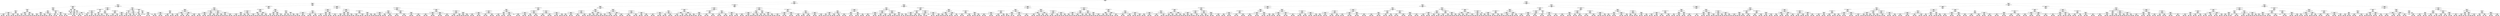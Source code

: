 digraph Tree {
node [shape=box] ;
0 [label="haversine_distance <= 2.1035\nmse = 0.613\nsamples = 642111\nvalue = 6.472"] ;
1 [label="haversine_distance <= 0.98\nmse = 0.4476\nsamples = 321717\nvalue = 5.9863"] ;
0 -> 1 [labeldistance=2.5, labelangle=45, headlabel="True"] ;
2 [label="manhattan_distance <= 0.0236\nmse = 0.5607\nsamples = 101965\nvalue = 5.5498"] ;
1 -> 2 ;
3 [label="manhattan_distance <= 0.0143\nmse = 2.53\nsamples = 1600\nvalue = 3.4462"] ;
2 -> 3 ;
4 [label="avg_pickup_cluster_haversine_speed <= 26.569\nmse = 2.1946\nsamples = 1311\nvalue = 3.2663"] ;
3 -> 4 ;
5 [label="haversine_distance <= 0.0032\nmse = 2.2624\nsamples = 1167\nvalue = 3.3433"] ;
4 -> 5 ;
6 [label="passthru_longitude <= -73.9328\nmse = 1.8701\nsamples = 638\nvalue = 3.1202"] ;
5 -> 6 ;
7 [label="pickup_weekday_hour <= 36.5\nmse = 1.6322\nsamples = 549\nvalue = 3.009"] ;
6 -> 7 ;
8 [label="avg_pickup_cluster_dropoff_cluster_haversine_speed <= 14.5512\nmse = 1.1399\nsamples = 87\nvalue = 2.5606"] ;
7 -> 8 ;
9 [label="avg_pickup_cluster_pickup_hour_manhattan_speed <= 13.5997\nmse = 1.0469\nsamples = 85\nvalue = 2.4825"] ;
8 -> 9 ;
10 [label="mse = 0.1574\nsamples = 2\nvalue = 4.5992"] ;
9 -> 10 ;
11 [label="mse = 0.9303\nsamples = 83\nvalue = 2.4164"] ;
9 -> 11 ;
12 [label="pickup_cluster <= 44.5\nmse = 0.0969\nsamples = 2\nvalue = 4.2796"] ;
8 -> 12 ;
13 [label="mse = 0.0\nsamples = 1\nvalue = 4.4188"] ;
12 -> 13 ;
14 [label="mse = 0.0\nsamples = 1\nvalue = 3.5835"] ;
12 -> 14 ;
15 [label="passenger_count <= 1.5\nmse = 1.6806\nsamples = 462\nvalue = 3.0947"] ;
7 -> 15 ;
16 [label="avg_pickup_weekday_hour_manhattan_speed <= 22.1437\nmse = 1.6877\nsamples = 379\nvalue = 3.0189"] ;
15 -> 16 ;
17 [label="mse = 1.5778\nsamples = 272\nvalue = 2.88"] ;
16 -> 17 ;
18 [label="mse = 1.7939\nsamples = 107\nvalue = 3.3378"] ;
16 -> 18 ;
19 [label="pickup_hour <= 22.5\nmse = 1.5002\nsamples = 83\nvalue = 3.4428"] ;
15 -> 19 ;
20 [label="mse = 1.1426\nsamples = 78\nvalue = 3.3211"] ;
19 -> 20 ;
21 [label="mse = 3.2957\nsamples = 5\nvalue = 5.2837"] ;
19 -> 21 ;
22 [label="pickup_hour <= 3.5\nmse = 2.7594\nsamples = 89\nvalue = 3.7622"] ;
6 -> 22 ;
23 [label="avg_pickup_cluster_manhattan_speed <= 23.8402\nmse = 1.9818\nsamples = 12\nvalue = 2.56"] ;
22 -> 23 ;
24 [label="passthru_latitude <= 40.903\nmse = 0.6188\nsamples = 7\nvalue = 1.7647"] ;
23 -> 24 ;
25 [label="mse = 0.386\nsamples = 6\nvalue = 1.601"] ;
24 -> 25 ;
26 [label="mse = 0.0\nsamples = 1\nvalue = 3.4012"] ;
24 -> 26 ;
27 [label="manhattan_distance <= 0.0033\nmse = 1.7902\nsamples = 5\nvalue = 3.6537"] ;
23 -> 27 ;
28 [label="mse = 0.1021\nsamples = 4\nvalue = 4.4094"] ;
27 -> 28 ;
29 [label="mse = -0.0\nsamples = 1\nvalue = 1.3863"] ;
27 -> 29 ;
30 [label="pickup_weekday_hour <= 109.0\nmse = 2.6309\nsamples = 77\nvalue = 3.9379"] ;
22 -> 30 ;
31 [label="pickup_latitude <= 40.7555\nmse = 2.8158\nsamples = 53\nvalue = 4.1587"] ;
30 -> 31 ;
32 [label="mse = 8.5201\nsamples = 12\nvalue = 5.3945"] ;
31 -> 32 ;
33 [label="mse = 1.3277\nsamples = 41\nvalue = 3.9146"] ;
31 -> 33 ;
34 [label="dropoff_cluster <= 13.0\nmse = 1.5232\nsamples = 24\nvalue = 3.289"] ;
30 -> 34 ;
35 [label="mse = 0.0901\nsamples = 3\nvalue = 1.6185"] ;
34 -> 35 ;
36 [label="mse = 1.2829\nsamples = 21\nvalue = 3.5195"] ;
34 -> 36 ;
37 [label="manhattan_distance <= 0.012\nmse = 2.6024\nsamples = 529\nvalue = 3.6116"] ;
5 -> 37 ;
38 [label="passenger_count <= 1.5\nmse = 2.5621\nsamples = 446\nvalue = 3.7189"] ;
37 -> 38 ;
39 [label="dropoff_longitude <= -73.9633\nmse = 2.4489\nsamples = 358\nvalue = 3.6083"] ;
38 -> 39 ;
40 [label="manhattan_distance <= 0.0119\nmse = 2.5599\nsamples = 231\nvalue = 3.428"] ;
39 -> 40 ;
41 [label="mse = 2.489\nsamples = 229\nvalue = 3.3879"] ;
40 -> 41 ;
42 [label="mse = 1.1322\nsamples = 2\nvalue = 5.7697"] ;
40 -> 42 ;
43 [label="passthru_longitude <= -73.9626\nmse = 2.098\nsamples = 127\nvalue = 3.924"] ;
39 -> 43 ;
44 [label="mse = 1.1822\nsamples = 4\nvalue = 6.024"] ;
43 -> 44 ;
45 [label="mse = 1.9682\nsamples = 123\nvalue = 3.8494"] ;
43 -> 45 ;
46 [label="avg_pickup_weekday_hour_manhattan_speed <= 18.6835\nmse = 2.7708\nsamples = 88\nvalue = 4.1555"] ;
38 -> 46 ;
47 [label="manhattan_distance <= 0.0083\nmse = 1.6422\nsamples = 45\nvalue = 3.6459"] ;
46 -> 47 ;
48 [label="mse = 0.6554\nsamples = 24\nvalue = 2.9999"] ;
47 -> 48 ;
49 [label="mse = 1.6658\nsamples = 21\nvalue = 4.5002"] ;
47 -> 49 ;
50 [label="avg_pickup_weekday_hour_manhattan_speed <= 24.1041\nmse = 3.3897\nsamples = 43\nvalue = 4.6796"] ;
46 -> 50 ;
51 [label="mse = 3.2903\nsamples = 29\nvalue = 5.2261"] ;
50 -> 51 ;
52 [label="mse = 1.2992\nsamples = 14\nvalue = 3.4047"] ;
50 -> 52 ;
53 [label="avg_pickup_cluster_pickup_hour_haversine_speed <= 18.2414\nmse = 2.4434\nsamples = 83\nvalue = 3.0571"] ;
37 -> 53 ;
54 [label="pickup_cluster <= 98.5\nmse = 1.8451\nsamples = 68\nvalue = 2.7816"] ;
53 -> 54 ;
55 [label="pickup_weekday_hour <= 22.5\nmse = 1.6426\nsamples = 67\nvalue = 2.7374"] ;
54 -> 55 ;
56 [label="mse = 4.131\nsamples = 6\nvalue = 4.5322"] ;
55 -> 56 ;
57 [label="mse = 1.3058\nsamples = 61\nvalue = 2.6348"] ;
55 -> 57 ;
58 [label="mse = -0.0\nsamples = 1\nvalue = 7.6912"] ;
54 -> 58 ;
59 [label="avg_pickup_hour_haversine_speed <= 18.0462\nmse = 3.2278\nsamples = 15\nvalue = 4.3429"] ;
53 -> 59 ;
60 [label="pickup_weekday_hour <= 47.5\nmse = 2.018\nsamples = 7\nvalue = 5.8493"] ;
59 -> 60 ;
61 [label="mse = 0.1314\nsamples = 3\nvalue = 4.7554"] ;
60 -> 61 ;
62 [label="mse = 1.5115\nsamples = 4\nvalue = 6.9432"] ;
60 -> 62 ;
63 [label="avg_pickup_hour_haversine_speed <= 23.2214\nmse = 1.3131\nsamples = 8\nvalue = 3.2668"] ;
59 -> 63 ;
64 [label="mse = 0.3429\nsamples = 7\nvalue = 2.8547"] ;
63 -> 64 ;
65 [label="mse = 0.0\nsamples = 1\nvalue = 5.7398"] ;
63 -> 65 ;
66 [label="pickup_latitude <= 40.632\nmse = 1.1833\nsamples = 144\nvalue = 2.6312"] ;
4 -> 66 ;
67 [label="dropoff_latitude <= 40.6273\nmse = 0.0487\nsamples = 2\nvalue = 4.9763"] ;
66 -> 67 ;
68 [label="mse = 0.0\nsamples = 1\nvalue = 4.8203"] ;
67 -> 68 ;
69 [label="mse = -0.0\nsamples = 1\nvalue = 5.2883"] ;
67 -> 69 ;
70 [label="passenger_count <= 2.5\nmse = 1.059\nsamples = 142\nvalue = 2.5667"] ;
66 -> 70 ;
71 [label="pickup_hour <= 0.5\nmse = 1.09\nsamples = 126\nvalue = 2.4764"] ;
70 -> 71 ;
72 [label="dropoff_latitude <= 40.6882\nmse = 0.48\nsamples = 2\nvalue = 4.3185"] ;
71 -> 72 ;
73 [label="mse = 0.0\nsamples = 1\nvalue = 5.2983"] ;
72 -> 73 ;
74 [label="mse = -0.0\nsamples = 1\nvalue = 3.8286"] ;
72 -> 74 ;
75 [label="dropoff_latitude <= 40.8001\nmse = 1.0449\nsamples = 124\nvalue = 2.4471"] ;
71 -> 75 ;
76 [label="pickup_weekday_hour <= 10.0\nmse = 1.0013\nsamples = 123\nvalue = 2.431"] ;
75 -> 76 ;
77 [label="mse = 0.1071\nsamples = 3\nvalue = 1.464"] ;
76 -> 77 ;
78 [label="mse = 0.9983\nsamples = 120\nvalue = 2.4684"] ;
76 -> 78 ;
79 [label="mse = -0.0\nsamples = 1\nvalue = 5.4806"] ;
75 -> 79 ;
80 [label="pickup_weekday <= 0.5\nmse = 0.3252\nsamples = 16\nvalue = 3.2337"] ;
70 -> 80 ;
81 [label="mse = 0.0\nsamples = 1\nvalue = 1.6094"] ;
80 -> 81 ;
82 [label="avg_dropoff_cluster_pickup_hour_haversine_speed <= 32.5507\nmse = 0.2284\nsamples = 15\nvalue = 3.2987"] ;
80 -> 82 ;
83 [label="pickup_latitude <= 40.6443\nmse = 0.1528\nsamples = 14\nvalue = 3.2112"] ;
82 -> 83 ;
84 [label="mse = 0.157\nsamples = 10\nvalue = 3.3247"] ;
83 -> 84 ;
85 [label="mse = 0.001\nsamples = 4\nvalue = 2.8899"] ;
83 -> 85 ;
86 [label="mse = 0.0\nsamples = 1\nvalue = 4.3041"] ;
82 -> 86 ;
87 [label="avg_dropoff_cluster_pickup_hour_manhattan_speed <= 34.5635\nmse = 3.2391\nsamples = 289\nvalue = 4.2858"] ;
3 -> 87 ;
88 [label="avg_dropoff_cluster_manhattan_speed <= 16.4298\nmse = 3.2202\nsamples = 267\nvalue = 4.4034"] ;
87 -> 88 ;
89 [label="avg_pickup_cluster_pickup_hour_manhattan_speed <= 33.2942\nmse = 2.7613\nsamples = 86\nvalue = 3.7729"] ;
88 -> 89 ;
90 [label="avg_dropoff_cluster_pickup_hour_haversine_speed <= 8.6968\nmse = 2.4721\nsamples = 85\nvalue = 3.6672"] ;
89 -> 90 ;
91 [label="mse = -0.0\nsamples = 1\nvalue = 7.2399"] ;
90 -> 91 ;
92 [label="avg_dropoff_cluster_manhattan_speed <= 15.9076\nmse = 2.2218\nsamples = 84\nvalue = 3.5829"] ;
90 -> 92 ;
93 [label="avg_pickup_cluster_pickup_hour_haversine_speed <= 11.2307\nmse = 2.4212\nsamples = 62\nvalue = 3.9154"] ;
92 -> 93 ;
94 [label="mse = 0.8487\nsamples = 22\nvalue = 3.0766"] ;
93 -> 94 ;
95 [label="mse = 2.6848\nsamples = 40\nvalue = 4.3648"] ;
93 -> 95 ;
96 [label="pickup_hour <= 19.5\nmse = 1.085\nsamples = 22\nvalue = 2.8853"] ;
92 -> 96 ;
97 [label="mse = 0.8269\nsamples = 17\nvalue = 3.241"] ;
96 -> 97 ;
98 [label="mse = 0.502\nsamples = 5\nvalue = 1.9149"] ;
96 -> 98 ;
99 [label="mse = 0.0\nsamples = 1\nvalue = 7.2079"] ;
89 -> 99 ;
100 [label="avg_pickup_cluster_manhattan_speed <= 17.3436\nmse = 3.1586\nsamples = 181\nvalue = 4.7051"] ;
88 -> 100 ;
101 [label="pickup_cluster <= 51.0\nmse = 2.1551\nsamples = 23\nvalue = 6.0645"] ;
100 -> 101 ;
102 [label="passthru_longitude <= -74.0056\nmse = 0.5537\nsamples = 14\nvalue = 6.7765"] ;
101 -> 102 ;
103 [label="haversine_distance <= 0.0166\nmse = 0.3141\nsamples = 2\nvalue = 5.749"] ;
102 -> 103 ;
104 [label="mse = 0.0\nsamples = 1\nvalue = 5.0626"] ;
103 -> 104 ;
105 [label="mse = 0.0\nsamples = 1\nvalue = 6.2066"] ;
103 -> 105 ;
106 [label="pickup_hour <= 17.0\nmse = 0.2658\nsamples = 12\nvalue = 7.0469"] ;
102 -> 106 ;
107 [label="mse = 0.0795\nsamples = 6\nvalue = 6.6668"] ;
106 -> 107 ;
108 [label="mse = 0.1865\nsamples = 6\nvalue = 7.3889"] ;
106 -> 108 ;
109 [label="dropoff_longitude <= -73.9909\nmse = 2.6088\nsamples = 9\nvalue = 4.9254"] ;
101 -> 109 ;
110 [label="haversine_distance <= 0.0142\nmse = 0.079\nsamples = 3\nvalue = 6.3898"] ;
109 -> 110 ;
111 [label="mse = 0.0\nsamples = 2\nvalue = 6.5675"] ;
110 -> 111 ;
112 [label="mse = -0.0\nsamples = 1\nvalue = 5.9454"] ;
110 -> 112 ;
113 [label="avg_pickup_weekday_hour_haversine_speed <= 16.9982\nmse = 1.3045\nsamples = 6\nvalue = 3.6441"] ;
109 -> 113 ;
114 [label="mse = 0.1809\nsamples = 4\nvalue = 2.8374"] ;
113 -> 114 ;
115 [label="mse = 0.2847\nsamples = 2\nvalue = 4.9887"] ;
113 -> 115 ;
116 [label="avg_pickup_weekday_hour_manhattan_speed <= 14.8351\nmse = 2.9736\nsamples = 158\nvalue = 4.4851"] ;
100 -> 116 ;
117 [label="manhattan_distance <= 0.0175\nmse = 2.4219\nsamples = 36\nvalue = 3.7444"] ;
116 -> 117 ;
118 [label="avg_pickup_cluster_haversine_speed <= 14.2699\nmse = 1.7776\nsamples = 15\nvalue = 4.6332"] ;
117 -> 118 ;
119 [label="mse = 0.5168\nsamples = 3\nvalue = 3.2111"] ;
118 -> 119 ;
120 [label="mse = 1.0984\nsamples = 12\nvalue = 5.232"] ;
118 -> 120 ;
121 [label="passenger_count <= 1.5\nmse = 1.8683\nsamples = 21\nvalue = 3.0778"] ;
117 -> 121 ;
122 [label="mse = 1.3641\nsamples = 20\nvalue = 2.9533"] ;
121 -> 122 ;
123 [label="mse = -0.0\nsamples = 1\nvalue = 7.4337"] ;
121 -> 123 ;
124 [label="avg_pickup_cluster_haversine_speed <= 16.261\nmse = 2.9059\nsamples = 122\nvalue = 4.7472"] ;
116 -> 124 ;
125 [label="avg_dropoff_cluster_manhattan_speed <= 18.5529\nmse = 3.2152\nsamples = 85\nvalue = 5.0083"] ;
124 -> 125 ;
126 [label="mse = 3.1644\nsamples = 41\nvalue = 4.1919"] ;
125 -> 126 ;
127 [label="mse = 2.356\nsamples = 44\nvalue = 5.6319"] ;
125 -> 127 ;
128 [label="pickup_weekday_hour <= 108.0\nmse = 1.5431\nsamples = 37\nvalue = 4.0971"] ;
124 -> 128 ;
129 [label="mse = 1.3537\nsamples = 20\nvalue = 4.5398"] ;
128 -> 129 ;
130 [label="mse = 1.1339\nsamples = 17\nvalue = 3.4647"] ;
128 -> 130 ;
131 [label="haversine_distance <= 0.0153\nmse = 0.6762\nsamples = 22\nvalue = 2.6632"] ;
87 -> 131 ;
132 [label="avg_pickup_weekday_hour_manhattan_speed <= 14.3679\nmse = 0.5317\nsamples = 16\nvalue = 3.0099"] ;
131 -> 132 ;
133 [label="avg_pickup_weekday_manhattan_speed <= 17.4119\nmse = 0.3322\nsamples = 2\nvalue = 4.4475"] ;
132 -> 133 ;
134 [label="mse = 0.0\nsamples = 1\nvalue = 5.0239"] ;
133 -> 134 ;
135 [label="mse = 0.0\nsamples = 1\nvalue = 3.8712"] ;
133 -> 135 ;
136 [label="passenger_count <= 1.5\nmse = 0.2988\nsamples = 14\nvalue = 2.8502"] ;
132 -> 136 ;
137 [label="avg_dropoff_cluster_pickup_hour_haversine_speed <= 31.5275\nmse = 0.1785\nsamples = 9\nvalue = 2.6201"] ;
136 -> 137 ;
138 [label="manhattan_distance <= 0.0161\nmse = 0.1162\nsamples = 7\nvalue = 2.5047"] ;
137 -> 138 ;
139 [label="mse = 0.0199\nsamples = 3\nvalue = 2.7264"] ;
138 -> 139 ;
140 [label="mse = 0.0481\nsamples = 4\nvalue = 2.1166"] ;
138 -> 140 ;
141 [label="dropoff_cluster <= 32.5\nmse = 0.0444\nsamples = 2\nvalue = 3.2551"] ;
137 -> 141 ;
142 [label="mse = 0.0\nsamples = 1\nvalue = 3.4657"] ;
141 -> 142 ;
143 [label="mse = 0.0\nsamples = 1\nvalue = 3.0445"] ;
141 -> 143 ;
144 [label="dropoff_latitude <= 40.6454\nmse = 0.116\nsamples = 5\nvalue = 3.4483"] ;
136 -> 144 ;
145 [label="mse = 0.0\nsamples = 1\nvalue = 4.1109"] ;
144 -> 145 ;
146 [label="manhattan_distance <= 0.015\nmse = 0.0079\nsamples = 4\nvalue = 3.2827"] ;
144 -> 146 ;
147 [label="mse = 0.0\nsamples = 1\nvalue = 3.1355"] ;
146 -> 147 ;
148 [label="mse = 0.0009\nsamples = 3\nvalue = 3.3318"] ;
146 -> 148 ;
149 [label="avg_pickup_weekday_haversine_speed <= 13.6214\nmse = 0.2438\nsamples = 6\nvalue = 1.9698"] ;
131 -> 149 ;
150 [label="mse = 0.0\nsamples = 1\nvalue = 0.6931"] ;
149 -> 150 ;
151 [label="dropoff_longitude <= -73.7826\nmse = 0.0696\nsamples = 5\nvalue = 2.1116"] ;
149 -> 151 ;
152 [label="pickup_cluster <= 6.0\nmse = 0.0057\nsamples = 2\nvalue = 1.8842"] ;
151 -> 152 ;
153 [label="mse = 0.0\nsamples = 1\nvalue = 1.7918"] ;
152 -> 153 ;
154 [label="mse = 0.0\nsamples = 1\nvalue = 1.9459"] ;
152 -> 154 ;
155 [label="passthru_longitude <= -73.7768\nmse = 0.0042\nsamples = 3\nvalue = 2.3958"] ;
151 -> 155 ;
156 [label="avg_pickup_weekday_manhattan_speed <= 18.5613\nmse = 0.0017\nsamples = 2\nvalue = 2.4269"] ;
155 -> 156 ;
157 [label="mse = 0.0\nsamples = 1\nvalue = 2.4849"] ;
156 -> 157 ;
158 [label="mse = 0.0\nsamples = 1\nvalue = 2.3979"] ;
156 -> 158 ;
159 [label="mse = -0.0\nsamples = 1\nvalue = 2.3026"] ;
155 -> 159 ;
160 [label="haversine_distance <= 0.6117\nmse = 0.4584\nsamples = 100365\nvalue = 5.5831"] ;
2 -> 160 ;
161 [label="avg_dropoff_cluster_pickup_hour_manhattan_speed <= 17.2567\nmse = 0.7181\nsamples = 30151\nvalue = 5.3207"] ;
160 -> 161 ;
162 [label="haversine_distance <= 0.4681\nmse = 0.6612\nsamples = 17486\nvalue = 5.4488"] ;
161 -> 162 ;
163 [label="haversine_distance <= 0.1555\nmse = 0.9436\nsamples = 8360\nvalue = 5.3339"] ;
162 -> 163 ;
164 [label="passenger_count <= 1.5\nmse = 2.5484\nsamples = 1285\nvalue = 5.0951"] ;
163 -> 164 ;
165 [label="avg_pickup_weekday_haversine_speed <= 13.7471\nmse = 2.4478\nsamples = 984\nvalue = 4.9732"] ;
164 -> 165 ;
166 [label="haversine_distance <= 0.0316\nmse = 2.0996\nsamples = 437\nvalue = 4.702"] ;
165 -> 166 ;
167 [label="mse = 3.1293\nsamples = 57\nvalue = 4.0376"] ;
166 -> 167 ;
168 [label="mse = 1.8675\nsamples = 380\nvalue = 4.8023"] ;
166 -> 168 ;
169 [label="avg_dropoff_cluster_pickup_hour_manhattan_speed <= 11.281\nmse = 2.6178\nsamples = 547\nvalue = 5.1854"] ;
165 -> 169 ;
170 [label="mse = 1.6929\nsamples = 5\nvalue = 7.2916"] ;
169 -> 170 ;
171 [label="mse = 2.573\nsamples = 542\nvalue = 5.1589"] ;
169 -> 171 ;
172 [label="pickup_weekday <= 4.5\nmse = 2.6711\nsamples = 301\nvalue = 5.4758"] ;
164 -> 172 ;
173 [label="avg_dropoff_cluster_pickup_hour_manhattan_speed <= 14.6634\nmse = 2.6583\nsamples = 220\nvalue = 5.6265"] ;
172 -> 173 ;
174 [label="mse = 2.664\nsamples = 108\nvalue = 5.3194"] ;
173 -> 174 ;
175 [label="mse = 2.4608\nsamples = 112\nvalue = 5.9369"] ;
173 -> 175 ;
176 [label="dropoff_cluster <= 30.5\nmse = 2.4441\nsamples = 81\nvalue = 5.0309"] ;
172 -> 176 ;
177 [label="mse = 2.639\nsamples = 31\nvalue = 4.4624"] ;
176 -> 177 ;
178 [label="mse = 1.9792\nsamples = 50\nvalue = 5.3954"] ;
176 -> 178 ;
179 [label="avg_pickup_cluster_dropoff_cluster_haversine_speed <= 9.2796\nmse = 0.6326\nsamples = 7075\nvalue = 5.3783"] ;
163 -> 179 ;
180 [label="avg_dropoff_cluster_pickup_hour_manhattan_speed <= 12.7219\nmse = 0.6176\nsamples = 3937\nvalue = 5.4823"] ;
179 -> 180 ;
181 [label="avg_pickup_weekday_hour_manhattan_speed <= 18.718\nmse = 0.5412\nsamples = 677\nvalue = 5.7404"] ;
180 -> 181 ;
182 [label="mse = 0.5245\nsamples = 605\nvalue = 5.7867"] ;
181 -> 182 ;
183 [label="mse = 0.4915\nsamples = 72\nvalue = 5.3111"] ;
181 -> 183 ;
184 [label="haversine_distance <= 0.2968\nmse = 0.6167\nsamples = 3260\nvalue = 5.4287"] ;
180 -> 184 ;
185 [label="mse = 0.9697\nsamples = 1008\nvalue = 5.3184"] ;
184 -> 185 ;
186 [label="mse = 0.4504\nsamples = 2252\nvalue = 5.4782"] ;
184 -> 186 ;
187 [label="avg_pickup_cluster_pickup_hour_haversine_speed <= 9.9153\nmse = 0.6213\nsamples = 3138\nvalue = 5.2494"] ;
179 -> 187 ;
188 [label="avg_pickup_cluster_pickup_hour_haversine_speed <= 9.898\nmse = 2.8824\nsamples = 32\nvalue = 6.043"] ;
187 -> 188 ;
189 [label="mse = 0.668\nsamples = 25\nvalue = 5.4215"] ;
188 -> 189 ;
190 [label="mse = 5.0457\nsamples = 7\nvalue = 7.5079"] ;
188 -> 190 ;
191 [label="avg_pickup_weekday_hour_manhattan_speed <= 15.3919\nmse = 0.5938\nsamples = 3106\nvalue = 5.2419"] ;
187 -> 191 ;
192 [label="mse = 0.6039\nsamples = 1442\nvalue = 5.315"] ;
191 -> 192 ;
193 [label="mse = 0.5768\nsamples = 1664\nvalue = 5.1797"] ;
191 -> 193 ;
194 [label="avg_pickup_cluster_dropoff_cluster_haversine_speed <= 9.3373\nmse = 0.3759\nsamples = 9126\nvalue = 5.5553"] ;
162 -> 194 ;
195 [label="avg_dropoff_cluster_pickup_hour_haversine_speed <= 10.8784\nmse = 0.3581\nsamples = 3821\nvalue = 5.7293"] ;
194 -> 195 ;
196 [label="avg_pickup_weekday_hour_haversine_speed <= 14.591\nmse = 0.3279\nsamples = 1967\nvalue = 5.8518"] ;
195 -> 196 ;
197 [label="dropoff_latitude <= 40.7655\nmse = 0.3259\nsamples = 1766\nvalue = 5.8819"] ;
196 -> 197 ;
198 [label="mse = 0.3207\nsamples = 1660\nvalue = 5.9027"] ;
197 -> 198 ;
199 [label="mse = 0.2921\nsamples = 106\nvalue = 5.5505"] ;
197 -> 199 ;
200 [label="avg_pickup_cluster_dropoff_cluster_manhattan_speed <= 10.6233\nmse = 0.2642\nsamples = 201\nvalue = 5.5793"] ;
196 -> 200 ;
201 [label="mse = 0.2509\nsamples = 128\nvalue = 5.6853"] ;
200 -> 201 ;
202 [label="mse = 0.229\nsamples = 73\nvalue = 5.3813"] ;
200 -> 202 ;
203 [label="avg_pickup_weekday_hour_haversine_speed <= 11.4963\nmse = 0.3575\nsamples = 1854\nvalue = 5.6015"] ;
195 -> 203 ;
204 [label="manhattan_distance <= 0.7857\nmse = 0.3449\nsamples = 463\nvalue = 5.729"] ;
203 -> 204 ;
205 [label="mse = 0.2121\nsamples = 394\nvalue = 5.6862"] ;
204 -> 205 ;
206 [label="mse = 1.099\nsamples = 69\nvalue = 5.9996"] ;
204 -> 206 ;
207 [label="pickup_longitude <= -73.969\nmse = 0.3547\nsamples = 1391\nvalue = 5.5607"] ;
203 -> 207 ;
208 [label="mse = 0.3677\nsamples = 1229\nvalue = 5.5925"] ;
207 -> 208 ;
209 [label="mse = 0.2046\nsamples = 162\nvalue = 5.3352"] ;
207 -> 209 ;
210 [label="avg_pickup_cluster_dropoff_cluster_haversine_speed <= 11.7556\nmse = 0.3516\nsamples = 5305\nvalue = 5.431"] ;
194 -> 210 ;
211 [label="avg_pickup_cluster_pickup_hour_haversine_speed <= 11.5077\nmse = 0.3251\nsamples = 3835\nvalue = 5.4847"] ;
210 -> 211 ;
212 [label="haversine_distance <= 0.5596\nmse = 0.3718\nsamples = 1499\nvalue = 5.581"] ;
211 -> 212 ;
213 [label="mse = 0.3324\nsamples = 854\nvalue = 5.5099"] ;
212 -> 213 ;
214 [label="mse = 0.4074\nsamples = 645\nvalue = 5.6712"] ;
212 -> 214 ;
215 [label="pickup_weekday_hour <= 149.5\nmse = 0.2843\nsamples = 2336\nvalue = 5.4213"] ;
211 -> 215 ;
216 [label="mse = 0.2847\nsamples = 2103\nvalue = 5.4456"] ;
215 -> 216 ;
217 [label="mse = 0.2255\nsamples = 233\nvalue = 5.2"] ;
215 -> 217 ;
218 [label="avg_pickup_cluster_dropoff_cluster_manhattan_speed <= 14.8236\nmse = 0.3932\nsamples = 1470\nvalue = 5.2929"] ;
210 -> 218 ;
219 [label="haversine_distance <= 0.4872\nmse = 1.332\nsamples = 20\nvalue = 6.0055"] ;
218 -> 219 ;
220 [label="mse = 0.0936\nsamples = 2\nvalue = 8.109"] ;
219 -> 220 ;
221 [label="mse = 0.7186\nsamples = 18\nvalue = 5.6734"] ;
219 -> 221 ;
222 [label="avg_pickup_weekday_hour_haversine_speed <= 10.9359\nmse = 0.3653\nsamples = 1450\nvalue = 5.2792"] ;
218 -> 222 ;
223 [label="mse = 0.5416\nsamples = 300\nvalue = 5.4305"] ;
222 -> 223 ;
224 [label="mse = 0.3141\nsamples = 1150\nvalue = 5.2414"] ;
222 -> 224 ;
225 [label="dropoff_longitude <= -73.8126\nmse = 0.7427\nsamples = 12665\nvalue = 5.1425"] ;
161 -> 225 ;
226 [label="avg_pickup_cluster_pickup_hour_haversine_speed <= 15.0522\nmse = 0.6801\nsamples = 12433\nvalue = 5.1633"] ;
225 -> 226 ;
227 [label="avg_pickup_cluster_dropoff_cluster_haversine_speed <= 13.1567\nmse = 0.6329\nsamples = 5571\nvalue = 5.2624"] ;
226 -> 227 ;
228 [label="haversine_distance <= 0.4531\nmse = 0.6645\nsamples = 4402\nvalue = 5.3126"] ;
227 -> 228 ;
229 [label="avg_dropoff_cluster_manhattan_speed <= 21.9725\nmse = 1.0233\nsamples = 2052\nvalue = 5.2149"] ;
228 -> 229 ;
230 [label="mse = 0.9114\nsamples = 1562\nvalue = 5.1602"] ;
229 -> 230 ;
231 [label="mse = 1.3382\nsamples = 490\nvalue = 5.3882"] ;
229 -> 231 ;
232 [label="passthru_latitude <= 40.7141\nmse = 0.338\nsamples = 2350\nvalue = 5.3974"] ;
228 -> 232 ;
233 [label="mse = 0.3383\nsamples = 216\nvalue = 5.7168"] ;
232 -> 233 ;
234 [label="mse = 0.3264\nsamples = 2134\nvalue = 5.3647"] ;
232 -> 234 ;
235 [label="avg_pickup_cluster_pickup_hour_manhattan_speed <= 19.7792\nmse = 0.466\nsamples = 1169\nvalue = 5.0711"] ;
227 -> 235 ;
236 [label="haversine_distance <= 0.2217\nmse = 0.418\nsamples = 1154\nvalue = 5.0584"] ;
235 -> 236 ;
237 [label="mse = 1.8083\nsamples = 55\nvalue = 4.6806"] ;
236 -> 237 ;
238 [label="mse = 0.3342\nsamples = 1099\nvalue = 5.0789"] ;
236 -> 238 ;
239 [label="manhattan_distance <= 0.489\nmse = 3.2064\nsamples = 15\nvalue = 6.0591"] ;
235 -> 239 ;
240 [label="mse = 4.9224\nsamples = 6\nvalue = 7.1245"] ;
239 -> 240 ;
241 [label="mse = 0.3414\nsamples = 9\nvalue = 5.2395"] ;
239 -> 241 ;
242 [label="manhattan_distance <= 0.0488\nmse = 0.7039\nsamples = 6862\nvalue = 5.0838"] ;
226 -> 242 ;
243 [label="haversine_distance <= 0.0202\nmse = 3.5752\nsamples = 170\nvalue = 4.3988"] ;
242 -> 243 ;
244 [label="avg_pickup_weekday_hour_haversine_speed <= 19.8229\nmse = 2.3593\nsamples = 17\nvalue = 5.9041"] ;
243 -> 244 ;
245 [label="mse = 1.4959\nsamples = 13\nvalue = 6.3128"] ;
244 -> 245 ;
246 [label="mse = 0.8402\nsamples = 4\nvalue = 3.554"] ;
244 -> 246 ;
247 [label="dropoff_longitude <= -74.0052\nmse = 3.4215\nsamples = 153\nvalue = 4.2228"] ;
243 -> 247 ;
248 [label="mse = 0.3124\nsamples = 8\nvalue = 2.3684"] ;
247 -> 248 ;
249 [label="mse = 3.382\nsamples = 145\nvalue = 4.3516"] ;
247 -> 249 ;
250 [label="avg_pickup_cluster_pickup_hour_manhattan_speed <= 26.6506\nmse = 0.6221\nsamples = 6692\nvalue = 5.1005"] ;
242 -> 250 ;
251 [label="dropoff_longitude <= -73.8719\nmse = 0.5893\nsamples = 5596\nvalue = 5.1345"] ;
250 -> 251 ;
252 [label="mse = 0.5646\nsamples = 5517\nvalue = 5.1239"] ;
251 -> 252 ;
253 [label="mse = 1.6906\nsamples = 79\nvalue = 5.8043"] ;
251 -> 253 ;
254 [label="manhattan_distance <= 0.2913\nmse = 0.7548\nsamples = 1096\nvalue = 4.9255"] ;
250 -> 254 ;
255 [label="mse = 1.7882\nsamples = 186\nvalue = 4.5634"] ;
254 -> 255 ;
256 [label="mse = 0.5274\nsamples = 910\nvalue = 4.9947"] ;
254 -> 256 ;
257 [label="manhattan_distance <= 0.2999\nmse = 2.8424\nsamples = 232\nvalue = 4.0118"] ;
225 -> 257 ;
258 [label="avg_dropoff_cluster_haversine_speed <= 27.5288\nmse = 2.0308\nsamples = 158\nvalue = 3.3271"] ;
257 -> 258 ;
259 [label="pickup_longitude <= -73.8055\nmse = 0.2988\nsamples = 10\nvalue = 1.9611"] ;
258 -> 259 ;
260 [label="dropoff_cluster <= 28.5\nmse = 0.1201\nsamples = 2\nvalue = 1.0397"] ;
259 -> 260 ;
261 [label="mse = 0.0\nsamples = 1\nvalue = 1.3863"] ;
260 -> 261 ;
262 [label="mse = 0.0\nsamples = 1\nvalue = 0.6931"] ;
260 -> 262 ;
263 [label="dropoff_longitude <= -73.8025\nmse = 0.1943\nsamples = 8\nvalue = 2.084"] ;
259 -> 263 ;
264 [label="mse = 0.0692\nsamples = 2\nvalue = 2.828"] ;
263 -> 264 ;
265 [label="mse = 0.1153\nsamples = 6\nvalue = 1.9695"] ;
263 -> 265 ;
266 [label="manhattan_distance <= 0.1242\nmse = 2.0087\nsamples = 148\nvalue = 3.4346"] ;
258 -> 266 ;
267 [label="passthru_latitude <= 40.6447\nmse = 2.5004\nsamples = 83\nvalue = 3.1468"] ;
266 -> 267 ;
268 [label="mse = 2.7695\nsamples = 29\nvalue = 3.8741"] ;
267 -> 268 ;
269 [label="mse = 1.8641\nsamples = 54\nvalue = 2.7273"] ;
267 -> 269 ;
270 [label="haversine_distance <= 0.0993\nmse = 1.104\nsamples = 65\nvalue = 3.8152"] ;
266 -> 270 ;
271 [label="mse = 2.3131\nsamples = 3\nvalue = 5.8591"] ;
270 -> 271 ;
272 [label="mse = 0.7127\nsamples = 62\nvalue = 3.6742"] ;
270 -> 272 ;
273 [label="haversine_distance <= 0.4237\nmse = 1.8727\nsamples = 74\nvalue = 5.2781"] ;
257 -> 273 ;
274 [label="passthru_latitude <= 40.6436\nmse = 1.5488\nsamples = 44\nvalue = 4.7476"] ;
273 -> 274 ;
275 [label="pickup_cluster <= 75.5\nmse = 1.1799\nsamples = 8\nvalue = 6.2709"] ;
274 -> 275 ;
276 [label="mse = 0.5296\nsamples = 6\nvalue = 5.9213"] ;
275 -> 276 ;
277 [label="mse = 0.3881\nsamples = 2\nvalue = 8.1934"] ;
275 -> 277 ;
278 [label="passenger_count <= 5.0\nmse = 1.0376\nsamples = 36\nvalue = 4.4282"] ;
274 -> 278 ;
279 [label="mse = 0.6272\nsamples = 35\nvalue = 4.3452"] ;
278 -> 279 ;
280 [label="mse = -0.0\nsamples = 1\nvalue = 9.4926"] ;
278 -> 280 ;
281 [label="dropoff_latitude <= 40.6416\nmse = 1.3267\nsamples = 30\nvalue = 6.0582"] ;
273 -> 281 ;
282 [label="mse = 0.0\nsamples = 1\nvalue = 9.2933"] ;
281 -> 282 ;
283 [label="haversine_distance <= 0.4674\nmse = 0.9363\nsamples = 29\nvalue = 5.9262"] ;
281 -> 283 ;
284 [label="mse = 1.0203\nsamples = 6\nvalue = 7.0122"] ;
283 -> 284 ;
285 [label="mse = 0.4717\nsamples = 23\nvalue = 5.6118"] ;
283 -> 285 ;
286 [label="avg_dropoff_cluster_pickup_hour_manhattan_speed <= 14.7554\nmse = 0.3056\nsamples = 70214\nvalue = 5.6951"] ;
160 -> 286 ;
287 [label="avg_pickup_cluster_dropoff_cluster_haversine_speed <= 9.8299\nmse = 0.3085\nsamples = 20926\nvalue = 5.9562"] ;
286 -> 287 ;
288 [label="avg_pickup_weekday_hour_haversine_speed <= 13.0597\nmse = 0.2816\nsamples = 11347\nvalue = 6.0869"] ;
287 -> 288 ;
289 [label="haversine_distance <= 0.7744\nmse = 0.2633\nsamples = 8439\nvalue = 6.1537"] ;
288 -> 289 ;
290 [label="avg_dropoff_cluster_pickup_hour_manhattan_speed <= 12.1572\nmse = 0.2748\nsamples = 3324\nvalue = 6.0202"] ;
289 -> 290 ;
291 [label="passthru_longitude <= -73.9948\nmse = 0.2552\nsamples = 610\nvalue = 6.2004"] ;
290 -> 291 ;
292 [label="mse = 0.0818\nsamples = 6\nvalue = 5.3849"] ;
291 -> 292 ;
293 [label="mse = 0.248\nsamples = 604\nvalue = 6.2122"] ;
291 -> 293 ;
294 [label="avg_pickup_cluster_pickup_hour_haversine_speed <= 10.8195\nmse = 0.2703\nsamples = 2714\nvalue = 5.9797"] ;
290 -> 294 ;
295 [label="mse = 0.2961\nsamples = 617\nvalue = 6.1054"] ;
294 -> 295 ;
296 [label="mse = 0.2564\nsamples = 2097\nvalue = 5.9419"] ;
294 -> 296 ;
297 [label="avg_pickup_cluster_dropoff_cluster_haversine_speed <= 8.8081\nmse = 0.236\nsamples = 5115\nvalue = 6.2419"] ;
289 -> 297 ;
298 [label="avg_dropoff_cluster_pickup_hour_manhattan_speed <= 13.3313\nmse = 0.2323\nsamples = 3078\nvalue = 6.32"] ;
297 -> 298 ;
299 [label="mse = 0.2315\nsamples = 2075\nvalue = 6.3678"] ;
298 -> 299 ;
300 [label="mse = 0.2198\nsamples = 1003\nvalue = 6.2224"] ;
298 -> 300 ;
301 [label="haversine_distance <= 0.9519\nmse = 0.2186\nsamples = 2037\nvalue = 6.1243"] ;
297 -> 301 ;
302 [label="mse = 0.2187\nsamples = 1755\nvalue = 6.0963"] ;
301 -> 302 ;
303 [label="mse = 0.1796\nsamples = 282\nvalue = 6.3073"] ;
301 -> 303 ;
304 [label="avg_pickup_weekday_hour_haversine_speed <= 15.5011\nmse = 0.2841\nsamples = 2908\nvalue = 5.892"] ;
288 -> 304 ;
305 [label="dropoff_longitude <= -73.9814\nmse = 0.2881\nsamples = 2404\nvalue = 5.9421"] ;
304 -> 305 ;
306 [label="avg_dropoff_cluster_pickup_hour_haversine_speed <= 9.5892\nmse = 0.2888\nsamples = 1517\nvalue = 6.017"] ;
305 -> 306 ;
307 [label="mse = 0.4362\nsamples = 416\nvalue = 6.1818"] ;
306 -> 307 ;
308 [label="mse = 0.2197\nsamples = 1101\nvalue = 5.9553"] ;
306 -> 308 ;
309 [label="haversine_distance <= 0.873\nmse = 0.2592\nsamples = 887\nvalue = 5.8093"] ;
305 -> 309 ;
310 [label="mse = 0.2331\nsamples = 621\nvalue = 5.7522"] ;
309 -> 310 ;
311 [label="mse = 0.2956\nsamples = 266\nvalue = 5.9483"] ;
309 -> 311 ;
312 [label="haversine_distance <= 0.7466\nmse = 0.1977\nsamples = 504\nvalue = 5.656"] ;
304 -> 312 ;
313 [label="dropoff_longitude <= -73.9812\nmse = 0.2029\nsamples = 174\nvalue = 5.4841"] ;
312 -> 313 ;
314 [label="mse = 0.2137\nsamples = 82\nvalue = 5.6086"] ;
313 -> 314 ;
315 [label="mse = 0.1589\nsamples = 92\nvalue = 5.3549"] ;
313 -> 315 ;
316 [label="avg_pickup_cluster_dropoff_cluster_haversine_speed <= 8.7379\nmse = 0.1732\nsamples = 330\nvalue = 5.7411"] ;
312 -> 316 ;
317 [label="mse = 0.1357\nsamples = 197\nvalue = 5.8307"] ;
316 -> 317 ;
318 [label="mse = 0.1996\nsamples = 133\nvalue = 5.605"] ;
316 -> 318 ;
319 [label="avg_pickup_weekday_hour_manhattan_speed <= 16.2393\nmse = 0.2958\nsamples = 9579\nvalue = 5.8003"] ;
287 -> 319 ;
320 [label="avg_pickup_cluster_dropoff_cluster_manhattan_speed <= 18.1787\nmse = 0.2886\nsamples = 6096\nvalue = 5.8828"] ;
319 -> 320 ;
321 [label="haversine_distance <= 0.7932\nmse = 0.2726\nsamples = 5299\nvalue = 5.9168"] ;
320 -> 321 ;
322 [label="manhattan_distance <= 0.6529\nmse = 0.2878\nsamples = 2083\nvalue = 5.812"] ;
321 -> 322 ;
323 [label="mse = 0.5284\nsamples = 10\nvalue = 6.4873"] ;
322 -> 323 ;
324 [label="mse = 0.2833\nsamples = 2073\nvalue = 5.8077"] ;
322 -> 324 ;
325 [label="haversine_distance <= 0.9132\nmse = 0.2507\nsamples = 3216\nvalue = 5.9856"] ;
321 -> 325 ;
326 [label="mse = 0.2704\nsamples = 2003\nvalue = 5.945"] ;
325 -> 326 ;
327 [label="mse = 0.2113\nsamples = 1213\nvalue = 6.0524"] ;
325 -> 327 ;
328 [label="haversine_distance <= 0.805\nmse = 0.336\nsamples = 797\nvalue = 5.6538"] ;
320 -> 328 ;
329 [label="pickup_longitude <= -73.9859\nmse = 0.2499\nsamples = 313\nvalue = 5.4879"] ;
328 -> 329 ;
330 [label="mse = 0.3658\nsamples = 88\nvalue = 5.2698"] ;
329 -> 330 ;
331 [label="mse = 0.1734\nsamples = 225\nvalue = 5.5789"] ;
329 -> 331 ;
332 [label="dropoff_latitude <= 40.7444\nmse = 0.3628\nsamples = 484\nvalue = 5.7647"] ;
328 -> 332 ;
333 [label="mse = 0.199\nsamples = 77\nvalue = 5.4583"] ;
332 -> 333 ;
334 [label="mse = 0.3723\nsamples = 407\nvalue = 5.8192"] ;
332 -> 334 ;
335 [label="avg_pickup_cluster_dropoff_cluster_manhattan_speed <= 17.6081\nmse = 0.2761\nsamples = 3483\nvalue = 5.657"] ;
319 -> 335 ;
336 [label="haversine_distance <= 0.8041\nmse = 0.2464\nsamples = 2985\nvalue = 5.6993"] ;
335 -> 336 ;
337 [label="avg_pickup_weekday_hour_haversine_speed <= 15.23\nmse = 0.256\nsamples = 1271\nvalue = 5.5923"] ;
336 -> 337 ;
338 [label="mse = 0.2547\nsamples = 1046\nvalue = 5.6359"] ;
337 -> 338 ;
339 [label="mse = 0.2169\nsamples = 225\nvalue = 5.4015"] ;
337 -> 339 ;
340 [label="avg_pickup_weekday_hour_haversine_speed <= 15.23\nmse = 0.2239\nsamples = 1714\nvalue = 5.7805"] ;
336 -> 340 ;
341 [label="mse = 0.221\nsamples = 1367\nvalue = 5.8209"] ;
340 -> 341 ;
342 [label="mse = 0.2021\nsamples = 347\nvalue = 5.617"] ;
340 -> 342 ;
343 [label="haversine_distance <= 0.8219\nmse = 0.38\nsamples = 498\nvalue = 5.3973"] ;
335 -> 343 ;
344 [label="dropoff_longitude <= -73.9557\nmse = 0.286\nsamples = 220\nvalue = 5.2738"] ;
343 -> 344 ;
345 [label="mse = 0.2762\nsamples = 187\nvalue = 5.2226"] ;
344 -> 345 ;
346 [label="mse = 0.241\nsamples = 33\nvalue = 5.5665"] ;
344 -> 346 ;
347 [label="haversine_distance <= 0.8223\nmse = 0.4361\nsamples = 278\nvalue = 5.5028"] ;
343 -> 347 ;
348 [label="mse = 0.0\nsamples = 1\nvalue = 11.3641"] ;
347 -> 348 ;
349 [label="mse = 0.3544\nsamples = 277\nvalue = 5.4887"] ;
347 -> 349 ;
350 [label="avg_pickup_cluster_dropoff_cluster_manhattan_speed <= 15.5511\nmse = 0.2632\nsamples = 49288\nvalue = 5.5845"] ;
286 -> 350 ;
351 [label="avg_pickup_weekday_hour_manhattan_speed <= 20.4217\nmse = 0.2344\nsamples = 31157\nvalue = 5.6878"] ;
350 -> 351 ;
352 [label="haversine_distance <= 0.7936\nmse = 0.2295\nsamples = 21476\nvalue = 5.7607"] ;
351 -> 352 ;
353 [label="avg_pickup_cluster_dropoff_cluster_haversine_speed <= 9.8155\nmse = 0.2321\nsamples = 9908\nvalue = 5.6464"] ;
352 -> 353 ;
354 [label="dropoff_latitude <= 40.7233\nmse = 0.2406\nsamples = 3971\nvalue = 5.7394"] ;
353 -> 354 ;
355 [label="mse = 0.2668\nsamples = 706\nvalue = 5.8863"] ;
354 -> 355 ;
356 [label="mse = 0.2296\nsamples = 3265\nvalue = 5.7085"] ;
354 -> 356 ;
357 [label="avg_pickup_weekday_hour_haversine_speed <= 12.0743\nmse = 0.2166\nsamples = 5937\nvalue = 5.5837"] ;
353 -> 357 ;
358 [label="mse = 0.2307\nsamples = 2251\nvalue = 5.6656"] ;
357 -> 358 ;
359 [label="mse = 0.2018\nsamples = 3686\nvalue = 5.5347"] ;
357 -> 359 ;
360 [label="avg_pickup_cluster_dropoff_cluster_haversine_speed <= 10.2666\nmse = 0.2067\nsamples = 11568\nvalue = 5.8581"] ;
352 -> 360 ;
361 [label="haversine_distance <= 0.8928\nmse = 0.2046\nsamples = 6241\nvalue = 5.9304"] ;
360 -> 361 ;
362 [label="mse = 0.2059\nsamples = 3324\nvalue = 5.877"] ;
361 -> 362 ;
363 [label="mse = 0.1957\nsamples = 2917\nvalue = 5.9934"] ;
361 -> 363 ;
364 [label="avg_pickup_weekday_hour_manhattan_speed <= 16.4854\nmse = 0.1959\nsamples = 5327\nvalue = 5.7739"] ;
360 -> 364 ;
365 [label="mse = 0.2175\nsamples = 2443\nvalue = 5.8513"] ;
364 -> 365 ;
366 [label="mse = 0.1678\nsamples = 2884\nvalue = 5.7074"] ;
364 -> 366 ;
367 [label="avg_pickup_weekday_hour_haversine_speed <= 18.9081\nmse = 0.2069\nsamples = 9681\nvalue = 5.5253"] ;
351 -> 367 ;
368 [label="haversine_distance <= 0.8221\nmse = 0.2005\nsamples = 5940\nvalue = 5.5984"] ;
367 -> 368 ;
369 [label="avg_pickup_cluster_dropoff_cluster_haversine_speed <= 10.5827\nmse = 0.2042\nsamples = 3138\nvalue = 5.5064"] ;
368 -> 369 ;
370 [label="mse = 0.2034\nsamples = 2259\nvalue = 5.5595"] ;
369 -> 370 ;
371 [label="mse = 0.18\nsamples = 879\nvalue = 5.3687"] ;
369 -> 371 ;
372 [label="avg_pickup_cluster_dropoff_cluster_manhattan_speed <= 12.2341\nmse = 0.1762\nsamples = 2802\nvalue = 5.7018"] ;
368 -> 372 ;
373 [label="mse = 0.17\nsamples = 1135\nvalue = 5.8214"] ;
372 -> 373 ;
374 [label="mse = 0.1637\nsamples = 1667\nvalue = 5.6191"] ;
372 -> 374 ;
375 [label="haversine_distance <= 0.7209\nmse = 0.195\nsamples = 3741\nvalue = 5.4085"] ;
367 -> 375 ;
376 [label="avg_pickup_cluster_pickup_hour_haversine_speed <= 19.4813\nmse = 0.2107\nsamples = 948\nvalue = 5.277"] ;
375 -> 376 ;
377 [label="mse = 0.2178\nsamples = 555\nvalue = 5.3483"] ;
376 -> 377 ;
378 [label="mse = 0.1836\nsamples = 393\nvalue = 5.1768"] ;
376 -> 378 ;
379 [label="avg_pickup_cluster_dropoff_cluster_haversine_speed <= 9.6054\nmse = 0.1817\nsamples = 2793\nvalue = 5.4533"] ;
375 -> 379 ;
380 [label="mse = 0.1658\nsamples = 1130\nvalue = 5.5378"] ;
379 -> 380 ;
381 [label="mse = 0.1844\nsamples = 1663\nvalue = 5.3976"] ;
379 -> 381 ;
382 [label="avg_pickup_weekday_hour_manhattan_speed <= 17.2583\nmse = 0.263\nsamples = 18131\nvalue = 5.407"] ;
350 -> 382 ;
383 [label="haversine_distance <= 0.8155\nmse = 0.2559\nsamples = 8443\nvalue = 5.5016"] ;
382 -> 383 ;
384 [label="avg_pickup_cluster_dropoff_cluster_manhattan_speed <= 22.8471\nmse = 0.2493\nsamples = 4017\nvalue = 5.4031"] ;
383 -> 384 ;
385 [label="avg_pickup_cluster_dropoff_cluster_haversine_speed <= 13.637\nmse = 0.2433\nsamples = 3513\nvalue = 5.4351"] ;
384 -> 385 ;
386 [label="mse = 0.2273\nsamples = 1613\nvalue = 5.5032"] ;
385 -> 386 ;
387 [label="mse = 0.2497\nsamples = 1900\nvalue = 5.3771"] ;
385 -> 387 ;
388 [label="avg_pickup_cluster_pickup_hour_manhattan_speed <= 17.8652\nmse = 0.2352\nsamples = 504\nvalue = 5.1841"] ;
384 -> 388 ;
389 [label="mse = 0.2284\nsamples = 333\nvalue = 5.2496"] ;
388 -> 389 ;
390 [label="mse = 0.2224\nsamples = 171\nvalue = 5.0498"] ;
388 -> 390 ;
391 [label="avg_pickup_cluster_dropoff_cluster_haversine_speed <= 15.9236\nmse = 0.245\nsamples = 4426\nvalue = 5.5915"] ;
383 -> 391 ;
392 [label="avg_pickup_cluster_dropoff_cluster_haversine_speed <= 13.3546\nmse = 0.2389\nsamples = 3319\nvalue = 5.6528"] ;
391 -> 392 ;
393 [label="mse = 0.1671\nsamples = 1334\nvalue = 5.725"] ;
392 -> 393 ;
394 [label="mse = 0.2801\nsamples = 1985\nvalue = 5.6058"] ;
392 -> 394 ;
395 [label="avg_pickup_cluster_pickup_hour_haversine_speed <= 12.7985\nmse = 0.2192\nsamples = 1107\nvalue = 5.4112"] ;
391 -> 395 ;
396 [label="mse = 0.2326\nsamples = 566\nvalue = 5.5064"] ;
395 -> 396 ;
397 [label="mse = 0.1856\nsamples = 541\nvalue = 5.3112"] ;
395 -> 397 ;
398 [label="avg_pickup_cluster_dropoff_cluster_haversine_speed <= 15.8409\nmse = 0.2547\nsamples = 9688\nvalue = 5.3248"] ;
382 -> 398 ;
399 [label="avg_pickup_weekday_hour_haversine_speed <= 18.7485\nmse = 0.2544\nsamples = 7680\nvalue = 5.3646"] ;
398 -> 399 ;
400 [label="avg_dropoff_cluster_pickup_hour_manhattan_speed <= 41.492\nmse = 0.2458\nsamples = 6085\nvalue = 5.4084"] ;
399 -> 400 ;
401 [label="mse = 0.2274\nsamples = 6083\nvalue = 5.4052"] ;
400 -> 401 ;
402 [label="mse = 3.1301\nsamples = 2\nvalue = 10.5735"] ;
400 -> 402 ;
403 [label="haversine_distance <= 0.7623\nmse = 0.2519\nsamples = 1595\nvalue = 5.1973"] ;
399 -> 403 ;
404 [label="mse = 0.2591\nsamples = 569\nvalue = 5.0573"] ;
403 -> 404 ;
405 [label="mse = 0.2299\nsamples = 1026\nvalue = 5.2782"] ;
403 -> 405 ;
406 [label="haversine_distance <= 0.7956\nmse = 0.2265\nsamples = 2008\nvalue = 5.1721"] ;
398 -> 406 ;
407 [label="manhattan_distance <= 0.8734\nmse = 0.2624\nsamples = 769\nvalue = 5.0631"] ;
406 -> 407 ;
408 [label="mse = 0.2304\nsamples = 205\nvalue = 5.2529"] ;
407 -> 408 ;
409 [label="mse = 0.256\nsamples = 564\nvalue = 4.9928"] ;
407 -> 409 ;
410 [label="manhattan_distance <= 1.0848\nmse = 0.1925\nsamples = 1239\nvalue = 5.2393"] ;
406 -> 410 ;
411 [label="mse = 0.1807\nsamples = 258\nvalue = 5.3803"] ;
410 -> 411 ;
412 [label="mse = 0.1893\nsamples = 981\nvalue = 5.2039"] ;
410 -> 412 ;
413 [label="avg_pickup_cluster_dropoff_cluster_haversine_speed <= 12.8924\nmse = 0.2655\nsamples = 219752\nvalue = 6.189"] ;
1 -> 413 ;
414 [label="avg_pickup_weekday_hour_manhattan_speed <= 17.7356\nmse = 0.2289\nsamples = 149893\nvalue = 6.3048"] ;
413 -> 414 ;
415 [label="haversine_distance <= 1.4153\nmse = 0.2105\nsamples = 79880\nvalue = 6.4532"] ;
414 -> 415 ;
416 [label="avg_pickup_cluster_dropoff_cluster_haversine_speed <= 9.3416\nmse = 0.204\nsamples = 37641\nvalue = 6.2788"] ;
415 -> 416 ;
417 [label="haversine_distance <= 1.1441\nmse = 0.1814\nsamples = 11031\nvalue = 6.473"] ;
416 -> 417 ;
418 [label="avg_dropoff_cluster_pickup_hour_manhattan_speed <= 13.07\nmse = 0.1837\nsamples = 4593\nvalue = 6.3766"] ;
417 -> 418 ;
419 [label="avg_pickup_cluster_dropoff_cluster_haversine_speed <= 8.1936\nmse = 0.207\nsamples = 2035\nvalue = 6.4887"] ;
418 -> 419 ;
420 [label="avg_pickup_weekday_hour_manhattan_speed <= 16.3812\nmse = 0.2276\nsamples = 1038\nvalue = 6.562"] ;
419 -> 420 ;
421 [label="mse = 0.234\nsamples = 799\nvalue = 6.6143"] ;
420 -> 421 ;
422 [label="mse = 0.1684\nsamples = 239\nvalue = 6.3912"] ;
420 -> 422 ;
423 [label="avg_pickup_weekday_hour_manhattan_speed <= 17.2583\nmse = 0.1745\nsamples = 997\nvalue = 6.4131"] ;
419 -> 423 ;
424 [label="mse = 0.1693\nsamples = 926\nvalue = 6.43"] ;
423 -> 424 ;
425 [label="mse = 0.1871\nsamples = 71\nvalue = 6.1775"] ;
423 -> 425 ;
426 [label="avg_pickup_weekday_hour_manhattan_speed <= 14.667\nmse = 0.1466\nsamples = 2558\nvalue = 6.2862"] ;
418 -> 426 ;
427 [label="avg_pickup_cluster_pickup_hour_manhattan_speed <= 13.8081\nmse = 0.129\nsamples = 745\nvalue = 6.3923"] ;
426 -> 427 ;
428 [label="mse = 0.1404\nsamples = 159\nvalue = 6.5811"] ;
427 -> 428 ;
429 [label="mse = 0.1142\nsamples = 586\nvalue = 6.3428"] ;
427 -> 429 ;
430 [label="avg_pickup_cluster_manhattan_speed <= 16.3734\nmse = 0.1474\nsamples = 1813\nvalue = 6.2435"] ;
426 -> 430 ;
431 [label="mse = 0.1766\nsamples = 518\nvalue = 6.3436"] ;
430 -> 431 ;
432 [label="mse = 0.1295\nsamples = 1295\nvalue = 6.2023"] ;
430 -> 432 ;
433 [label="avg_pickup_weekday_hour_haversine_speed <= 12.0556\nmse = 0.1686\nsamples = 6438\nvalue = 6.5412"] ;
417 -> 433 ;
434 [label="dropoff_latitude <= 40.7475\nmse = 0.1666\nsamples = 3917\nvalue = 6.6077"] ;
433 -> 434 ;
435 [label="avg_dropoff_cluster_pickup_hour_manhattan_speed <= 13.4095\nmse = 0.116\nsamples = 609\nvalue = 6.4381"] ;
434 -> 435 ;
436 [label="mse = 0.1511\nsamples = 77\nvalue = 6.6226"] ;
435 -> 436 ;
437 [label="mse = 0.1061\nsamples = 532\nvalue = 6.4133"] ;
435 -> 437 ;
438 [label="passthru_latitude <= 40.7592\nmse = 0.1697\nsamples = 3308\nvalue = 6.6381"] ;
434 -> 438 ;
439 [label="mse = 0.164\nsamples = 2160\nvalue = 6.6841"] ;
438 -> 439 ;
440 [label="mse = 0.1687\nsamples = 1148\nvalue = 6.5507"] ;
438 -> 440 ;
441 [label="avg_pickup_cluster_pickup_hour_haversine_speed <= 20.1381\nmse = 0.1537\nsamples = 2521\nvalue = 6.4368"] ;
433 -> 441 ;
442 [label="avg_dropoff_cluster_pickup_hour_manhattan_speed <= 14.1442\nmse = 0.1497\nsamples = 2520\nvalue = 6.435"] ;
441 -> 442 ;
443 [label="mse = 0.1552\nsamples = 1641\nvalue = 6.4821"] ;
442 -> 443 ;
444 [label="mse = 0.1285\nsamples = 879\nvalue = 6.3497"] ;
442 -> 444 ;
445 [label="mse = 0.0\nsamples = 1\nvalue = 8.7869"] ;
441 -> 445 ;
446 [label="haversine_distance <= 1.1846\nmse = 0.191\nsamples = 26610\nvalue = 6.1975"] ;
416 -> 446 ;
447 [label="avg_pickup_cluster_dropoff_cluster_haversine_speed <= 10.8619\nmse = 0.1957\nsamples = 12680\nvalue = 6.1065"] ;
446 -> 447 ;
448 [label="avg_dropoff_cluster_pickup_hour_haversine_speed <= 11.2843\nmse = 0.1947\nsamples = 7247\nvalue = 6.1795"] ;
447 -> 448 ;
449 [label="avg_pickup_weekday_hour_manhattan_speed <= 15.2049\nmse = 0.2198\nsamples = 3580\nvalue = 6.2523"] ;
448 -> 449 ;
450 [label="mse = 0.227\nsamples = 2168\nvalue = 6.3102"] ;
449 -> 450 ;
451 [label="mse = 0.1951\nsamples = 1412\nvalue = 6.1617"] ;
449 -> 451 ;
452 [label="avg_dropoff_cluster_pickup_hour_haversine_speed <= 12.3656\nmse = 0.1605\nsamples = 3667\nvalue = 6.1094"] ;
448 -> 452 ;
453 [label="mse = 0.1643\nsamples = 1900\nvalue = 6.1544"] ;
452 -> 453 ;
454 [label="mse = 0.152\nsamples = 1767\nvalue = 6.061"] ;
452 -> 454 ;
455 [label="avg_dropoff_cluster_pickup_hour_haversine_speed <= 11.0193\nmse = 0.1806\nsamples = 5433\nvalue = 6.0094"] ;
447 -> 455 ;
456 [label="haversine_distance <= 1.1197\nmse = 0.1953\nsamples = 1579\nvalue = 6.1139"] ;
455 -> 456 ;
457 [label="mse = 0.1781\nsamples = 1067\nvalue = 6.0601"] ;
456 -> 457 ;
458 [label="mse = 0.2127\nsamples = 512\nvalue = 6.227"] ;
456 -> 458 ;
459 [label="avg_pickup_cluster_dropoff_cluster_haversine_speed <= 12.1195\nmse = 0.1683\nsamples = 3854\nvalue = 5.9669"] ;
455 -> 459 ;
460 [label="mse = 0.1639\nsamples = 2473\nvalue = 6.0013"] ;
459 -> 460 ;
461 [label="mse = 0.1703\nsamples = 1381\nvalue = 5.9025"] ;
459 -> 461 ;
462 [label="avg_pickup_cluster_dropoff_cluster_haversine_speed <= 11.1612\nmse = 0.1722\nsamples = 13930\nvalue = 6.2808"] ;
446 -> 462 ;
463 [label="avg_dropoff_cluster_pickup_hour_haversine_speed <= 11.3836\nmse = 0.1608\nsamples = 9319\nvalue = 6.3362"] ;
462 -> 463 ;
464 [label="avg_pickup_weekday_hour_manhattan_speed <= 15.5442\nmse = 0.1703\nsamples = 4878\nvalue = 6.4026"] ;
463 -> 464 ;
465 [label="mse = 0.1627\nsamples = 3103\nvalue = 6.4624"] ;
464 -> 465 ;
466 [label="mse = 0.1663\nsamples = 1775\nvalue = 6.297"] ;
464 -> 466 ;
467 [label="avg_dropoff_cluster_pickup_hour_manhattan_speed <= 16.6848\nmse = 0.1397\nsamples = 4441\nvalue = 6.2621"] ;
463 -> 467 ;
468 [label="mse = 0.1383\nsamples = 3257\nvalue = 6.2905"] ;
467 -> 468 ;
469 [label="mse = 0.1353\nsamples = 1184\nvalue = 6.1851"] ;
467 -> 469 ;
470 [label="avg_pickup_weekday_hour_haversine_speed <= 12.6994\nmse = 0.1767\nsamples = 4611\nvalue = 6.1699"] ;
462 -> 470 ;
471 [label="avg_dropoff_cluster_pickup_hour_haversine_speed <= 11.1047\nmse = 0.1855\nsamples = 3396\nvalue = 6.2092"] ;
470 -> 471 ;
472 [label="mse = 0.1763\nsamples = 1145\nvalue = 6.3029"] ;
471 -> 472 ;
473 [label="mse = 0.1837\nsamples = 2251\nvalue = 6.1641"] ;
471 -> 473 ;
474 [label="pickup_longitude <= -73.9716\nmse = 0.1349\nsamples = 1215\nvalue = 6.0588"] ;
470 -> 474 ;
475 [label="mse = 0.1429\nsamples = 884\nvalue = 6.0887"] ;
474 -> 475 ;
476 [label="mse = 0.1058\nsamples = 331\nvalue = 5.9812"] ;
474 -> 476 ;
477 [label="avg_pickup_cluster_dropoff_cluster_haversine_speed <= 10.4122\nmse = 0.1655\nsamples = 42239\nvalue = 6.6078"] ;
415 -> 477 ;
478 [label="haversine_distance <= 1.6594\nmse = 0.1588\nsamples = 18458\nvalue = 6.719"] ;
477 -> 478 ;
479 [label="avg_pickup_weekday_hour_manhattan_speed <= 14.8351\nmse = 0.1568\nsamples = 8470\nvalue = 6.627"] ;
478 -> 479 ;
480 [label="avg_pickup_cluster_dropoff_cluster_haversine_speed <= 9.2106\nmse = 0.1692\nsamples = 3275\nvalue = 6.7308"] ;
479 -> 480 ;
481 [label="dropoff_latitude <= 40.7424\nmse = 0.1436\nsamples = 1288\nvalue = 6.839"] ;
480 -> 481 ;
482 [label="mse = 0.0891\nsamples = 75\nvalue = 6.5702"] ;
481 -> 482 ;
483 [label="mse = 0.1421\nsamples = 1213\nvalue = 6.8567"] ;
481 -> 483 ;
484 [label="avg_pickup_cluster_pickup_hour_manhattan_speed <= 13.6613\nmse = 0.1733\nsamples = 1987\nvalue = 6.6631"] ;
480 -> 484 ;
485 [label="mse = 0.3626\nsamples = 357\nvalue = 6.8073"] ;
484 -> 485 ;
486 [label="mse = 0.124\nsamples = 1630\nvalue = 6.63"] ;
484 -> 486 ;
487 [label="avg_pickup_cluster_dropoff_cluster_haversine_speed <= 9.0408\nmse = 0.1378\nsamples = 5195\nvalue = 6.5614"] ;
479 -> 487 ;
488 [label="avg_pickup_weekday_hour_manhattan_speed <= 16.0583\nmse = 0.1301\nsamples = 1701\nvalue = 6.6631"] ;
487 -> 488 ;
489 [label="mse = 0.1452\nsamples = 801\nvalue = 6.7326"] ;
488 -> 489 ;
490 [label="mse = 0.1089\nsamples = 900\nvalue = 6.602"] ;
488 -> 490 ;
491 [label="avg_dropoff_cluster_pickup_hour_haversine_speed <= 12.2724\nmse = 0.1341\nsamples = 3494\nvalue = 6.5113"] ;
487 -> 491 ;
492 [label="mse = 0.1395\nsamples = 2819\nvalue = 6.5369"] ;
491 -> 492 ;
493 [label="mse = 0.0977\nsamples = 675\nvalue = 6.4059"] ;
491 -> 493 ;
494 [label="avg_pickup_weekday_hour_manhattan_speed <= 15.0322\nmse = 0.1471\nsamples = 9988\nvalue = 6.7979"] ;
478 -> 494 ;
495 [label="passthru_latitude <= 40.7417\nmse = 0.1364\nsamples = 4851\nvalue = 6.88"] ;
494 -> 495 ;
496 [label="dropoff_longitude <= -73.9736\nmse = 0.0789\nsamples = 802\nvalue = 6.6726"] ;
495 -> 496 ;
497 [label="mse = 0.0764\nsamples = 800\nvalue = 6.6702"] ;
496 -> 497 ;
498 [label="mse = 0.157\nsamples = 2\nvalue = 7.6759"] ;
496 -> 498 ;
499 [label="passthru_latitude <= 40.7634\nmse = 0.1376\nsamples = 4049\nvalue = 6.9211"] ;
495 -> 499 ;
500 [label="mse = 0.1426\nsamples = 3068\nvalue = 6.9606"] ;
499 -> 500 ;
501 [label="mse = 0.1029\nsamples = 981\nvalue = 6.8006"] ;
499 -> 501 ;
502 [label="avg_pickup_cluster_dropoff_cluster_haversine_speed <= 9.4857\nmse = 0.1448\nsamples = 5137\nvalue = 6.7197"] ;
494 -> 502 ;
503 [label="haversine_distance <= 1.9691\nmse = 0.1543\nsamples = 2158\nvalue = 6.7934"] ;
502 -> 503 ;
504 [label="mse = 0.1634\nsamples = 1701\nvalue = 6.7658"] ;
503 -> 504 ;
505 [label="mse = 0.1069\nsamples = 457\nvalue = 6.8963"] ;
503 -> 505 ;
506 [label="haversine_distance <= 1.8479\nmse = 0.131\nsamples = 2979\nvalue = 6.6661"] ;
502 -> 506 ;
507 [label="mse = 0.1305\nsamples = 1453\nvalue = 6.6086"] ;
506 -> 507 ;
508 [label="mse = 0.125\nsamples = 1526\nvalue = 6.7234"] ;
506 -> 508 ;
509 [label="haversine_distance <= 1.7353\nmse = 0.1535\nsamples = 23781\nvalue = 6.5211"] ;
477 -> 509 ;
510 [label="avg_pickup_weekday_hour_manhattan_speed <= 14.76\nmse = 0.1535\nsamples = 11497\nvalue = 6.4233"] ;
509 -> 510 ;
511 [label="avg_dropoff_cluster_pickup_hour_haversine_speed <= 10.2438\nmse = 0.1481\nsamples = 4307\nvalue = 6.5222"] ;
510 -> 511 ;
512 [label="passthru_longitude <= -73.9847\nmse = 0.1394\nsamples = 1134\nvalue = 6.648"] ;
511 -> 512 ;
513 [label="mse = 0.1476\nsamples = 411\nvalue = 6.7354"] ;
512 -> 513 ;
514 [label="mse = 0.1269\nsamples = 723\nvalue = 6.5949"] ;
512 -> 514 ;
515 [label="avg_pickup_cluster_dropoff_cluster_haversine_speed <= 11.1539\nmse = 0.1434\nsamples = 3173\nvalue = 6.4761"] ;
511 -> 515 ;
516 [label="mse = 0.1403\nsamples = 1214\nvalue = 6.554"] ;
515 -> 516 ;
517 [label="mse = 0.139\nsamples = 1959\nvalue = 6.4263"] ;
515 -> 517 ;
518 [label="avg_pickup_cluster_dropoff_cluster_haversine_speed <= 11.5647\nmse = 0.1473\nsamples = 7190\nvalue = 6.3639"] ;
510 -> 518 ;
519 [label="haversine_distance <= 1.5962\nmse = 0.1586\nsamples = 4088\nvalue = 6.4137"] ;
518 -> 519 ;
520 [label="mse = 0.1414\nsamples = 2369\nvalue = 6.3599"] ;
519 -> 520 ;
521 [label="mse = 0.1727\nsamples = 1719\nvalue = 6.4875"] ;
519 -> 521 ;
522 [label="avg_dropoff_cluster_pickup_hour_manhattan_speed <= 12.2381\nmse = 0.1249\nsamples = 3102\nvalue = 6.2984"] ;
518 -> 522 ;
523 [label="mse = 0.1502\nsamples = 118\nvalue = 6.5557"] ;
522 -> 523 ;
524 [label="mse = 0.1213\nsamples = 2984\nvalue = 6.2885"] ;
522 -> 524 ;
525 [label="avg_pickup_weekday_hour_haversine_speed <= 11.8908\nmse = 0.1361\nsamples = 12284\nvalue = 6.6125"] ;
509 -> 525 ;
526 [label="avg_dropoff_cluster_pickup_hour_manhattan_speed <= 15.0157\nmse = 0.1387\nsamples = 6997\nvalue = 6.6789"] ;
525 -> 526 ;
527 [label="avg_pickup_cluster_dropoff_cluster_haversine_speed <= 11.1824\nmse = 0.1413\nsamples = 3737\nvalue = 6.7426"] ;
526 -> 527 ;
528 [label="mse = 0.1472\nsamples = 1594\nvalue = 6.8137"] ;
527 -> 528 ;
529 [label="mse = 0.1302\nsamples = 2143\nvalue = 6.6888"] ;
527 -> 529 ;
530 [label="avg_pickup_cluster_dropoff_cluster_haversine_speed <= 11.4571\nmse = 0.1256\nsamples = 3260\nvalue = 6.6056"] ;
526 -> 530 ;
531 [label="mse = 0.1009\nsamples = 1370\nvalue = 6.676"] ;
530 -> 531 ;
532 [label="mse = 0.1375\nsamples = 1890\nvalue = 6.5541"] ;
530 -> 532 ;
533 [label="avg_pickup_cluster_dropoff_cluster_haversine_speed <= 11.4848\nmse = 0.1191\nsamples = 5287\nvalue = 6.5244"] ;
525 -> 533 ;
534 [label="passthru_longitude <= -73.9764\nmse = 0.0955\nsamples = 2541\nvalue = 6.5898"] ;
533 -> 534 ;
535 [label="mse = 0.0962\nsamples = 1734\nvalue = 6.6234"] ;
534 -> 535 ;
536 [label="mse = 0.0865\nsamples = 807\nvalue = 6.5186"] ;
534 -> 536 ;
537 [label="avg_pickup_cluster_manhattan_speed <= 22.9293\nmse = 0.1335\nsamples = 2746\nvalue = 6.4637"] ;
533 -> 537 ;
538 [label="mse = 0.1168\nsamples = 2733\nvalue = 6.4597"] ;
537 -> 538 ;
539 [label="mse = 2.9582\nsamples = 13\nvalue = 7.335"] ;
537 -> 539 ;
540 [label="haversine_distance <= 1.4342\nmse = 0.1965\nsamples = 70013\nvalue = 6.1366"] ;
414 -> 540 ;
541 [label="avg_pickup_weekday_hour_manhattan_speed <= 21.798\nmse = 0.1887\nsamples = 32598\nvalue = 5.9687"] ;
540 -> 541 ;
542 [label="avg_pickup_cluster_dropoff_cluster_haversine_speed <= 10.2672\nmse = 0.1764\nsamples = 21570\nvalue = 6.0487"] ;
541 -> 542 ;
543 [label="haversine_distance <= 1.135\nmse = 0.1752\nsamples = 12108\nvalue = 6.1417"] ;
542 -> 543 ;
544 [label="avg_pickup_cluster_dropoff_cluster_haversine_speed <= 8.5525\nmse = 0.1911\nsamples = 4296\nvalue = 6.0216"] ;
543 -> 544 ;
545 [label="avg_dropoff_cluster_pickup_hour_manhattan_speed <= 11.8707\nmse = 0.2106\nsamples = 1188\nvalue = 6.1137"] ;
544 -> 545 ;
546 [label="mse = 0.7091\nsamples = 53\nvalue = 6.5295"] ;
545 -> 546 ;
547 [label="mse = 0.1795\nsamples = 1135\nvalue = 6.0946"] ;
545 -> 547 ;
548 [label="avg_pickup_cluster_pickup_hour_manhattan_speed <= 18.3569\nmse = 0.1794\nsamples = 3108\nvalue = 5.987"] ;
544 -> 548 ;
549 [label="mse = 0.1994\nsamples = 2009\nvalue = 6.023"] ;
548 -> 549 ;
550 [label="mse = 0.1357\nsamples = 1099\nvalue = 5.9203"] ;
548 -> 550 ;
551 [label="avg_pickup_cluster_dropoff_cluster_haversine_speed <= 9.2954\nmse = 0.1544\nsamples = 7812\nvalue = 6.2073"] ;
543 -> 551 ;
552 [label="haversine_distance <= 1.357\nmse = 0.1739\nsamples = 3952\nvalue = 6.2623"] ;
551 -> 552 ;
553 [label="mse = 0.1691\nsamples = 3070\nvalue = 6.2352"] ;
552 -> 553 ;
554 [label="mse = 0.1791\nsamples = 882\nvalue = 6.3548"] ;
552 -> 554 ;
555 [label="avg_pickup_weekday_hour_manhattan_speed <= 18.9455\nmse = 0.1287\nsamples = 3860\nvalue = 6.1519"] ;
551 -> 555 ;
556 [label="mse = 0.1555\nsamples = 1472\nvalue = 6.2324"] ;
555 -> 556 ;
557 [label="mse = 0.1059\nsamples = 2388\nvalue = 6.1028"] ;
555 -> 557 ;
558 [label="haversine_distance <= 1.2447\nmse = 0.1527\nsamples = 9462\nvalue = 5.9298"] ;
542 -> 558 ;
559 [label="avg_pickup_cluster_dropoff_cluster_haversine_speed <= 10.8702\nmse = 0.1562\nsamples = 5552\nvalue = 5.8559"] ;
558 -> 559 ;
560 [label="avg_dropoff_cluster_pickup_hour_manhattan_speed <= 17.7893\nmse = 0.1417\nsamples = 1935\nvalue = 5.942"] ;
559 -> 560 ;
561 [label="mse = 0.149\nsamples = 1180\nvalue = 5.9905"] ;
560 -> 561 ;
562 [label="mse = 0.1208\nsamples = 755\nvalue = 5.866"] ;
560 -> 562 ;
563 [label="haversine_distance <= 1.1059\nmse = 0.1578\nsamples = 3617\nvalue = 5.81"] ;
559 -> 563 ;
564 [label="mse = 0.1529\nsamples = 1717\nvalue = 5.7516"] ;
563 -> 564 ;
565 [label="mse = 0.1565\nsamples = 1900\nvalue = 5.8619"] ;
563 -> 565 ;
566 [label="avg_pickup_cluster_dropoff_cluster_haversine_speed <= 11.5964\nmse = 0.1289\nsamples = 3910\nvalue = 6.0352"] ;
558 -> 566 ;
567 [label="passthru_longitude <= -73.9859\nmse = 0.1167\nsamples = 2634\nvalue = 6.0839"] ;
566 -> 567 ;
568 [label="mse = 0.1109\nsamples = 1395\nvalue = 6.1292"] ;
567 -> 568 ;
569 [label="mse = 0.1182\nsamples = 1239\nvalue = 6.0332"] ;
567 -> 569 ;
570 [label="haversine_distance <= 1.3496\nmse = 0.139\nsamples = 1276\nvalue = 5.9349"] ;
566 -> 570 ;
571 [label="mse = 0.1282\nsamples = 684\nvalue = 5.8827"] ;
570 -> 571 ;
572 [label="mse = 0.1447\nsamples = 592\nvalue = 5.9955"] ;
570 -> 572 ;
573 [label="avg_pickup_weekday_hour_manhattan_speed <= 25.0807\nmse = 0.1757\nsamples = 11028\nvalue = 5.8121"] ;
541 -> 573 ;
574 [label="avg_pickup_cluster_dropoff_cluster_manhattan_speed <= 13.5076\nmse = 0.1697\nsamples = 6276\nvalue = 5.8878"] ;
573 -> 574 ;
575 [label="haversine_distance <= 1.2235\nmse = 0.1551\nsamples = 3867\nvalue = 5.9571"] ;
574 -> 575 ;
576 [label="passthru_latitude <= 40.7268\nmse = 0.1664\nsamples = 2167\nvalue = 5.8926"] ;
575 -> 576 ;
577 [label="mse = 0.2492\nsamples = 405\nvalue = 6.0129"] ;
576 -> 577 ;
578 [label="mse = 0.1437\nsamples = 1762\nvalue = 5.8654"] ;
576 -> 578 ;
579 [label="avg_pickup_cluster_dropoff_cluster_haversine_speed <= 8.2142\nmse = 0.1292\nsamples = 1700\nvalue = 6.0379"] ;
575 -> 579 ;
580 [label="mse = 0.2707\nsamples = 224\nvalue = 6.1818"] ;
579 -> 580 ;
581 [label="mse = 0.104\nsamples = 1476\nvalue = 6.0159"] ;
579 -> 581 ;
582 [label="haversine_distance <= 1.2541\nmse = 0.1729\nsamples = 2409\nvalue = 5.7761"] ;
574 -> 582 ;
583 [label="avg_pickup_cluster_dropoff_cluster_haversine_speed <= 12.1138\nmse = 0.151\nsamples = 1444\nvalue = 5.6943"] ;
582 -> 583 ;
584 [label="mse = 0.1519\nsamples = 1131\nvalue = 5.7273"] ;
583 -> 584 ;
585 [label="mse = 0.1294\nsamples = 313\nvalue = 5.5744"] ;
583 -> 585 ;
586 [label="avg_dropoff_cluster_haversine_speed <= 27.2044\nmse = 0.1807\nsamples = 965\nvalue = 5.8975"] ;
582 -> 586 ;
587 [label="mse = 0.1765\nsamples = 964\nvalue = 5.8946"] ;
586 -> 587 ;
588 [label="mse = -0.0\nsamples = 1\nvalue = 7.4091"] ;
586 -> 588 ;
589 [label="haversine_distance <= 1.1475\nmse = 0.1663\nsamples = 4752\nvalue = 5.7128"] ;
573 -> 589 ;
590 [label="avg_pickup_cluster_dropoff_cluster_haversine_speed <= 10.8517\nmse = 0.1441\nsamples = 1829\nvalue = 5.5944"] ;
589 -> 590 ;
591 [label="avg_pickup_cluster_pickup_hour_haversine_speed <= 18.9973\nmse = 0.1178\nsamples = 1281\nvalue = 5.6476"] ;
590 -> 591 ;
592 [label="mse = 0.1041\nsamples = 683\nvalue = 5.7124"] ;
591 -> 592 ;
593 [label="mse = 0.1231\nsamples = 598\nvalue = 5.574"] ;
591 -> 593 ;
594 [label="avg_dropoff_cluster_haversine_speed <= 12.7214\nmse = 0.1831\nsamples = 548\nvalue = 5.4721"] ;
590 -> 594 ;
595 [label="mse = 0.2499\nsamples = 244\nvalue = 5.3922"] ;
594 -> 595 ;
596 [label="mse = 0.1189\nsamples = 304\nvalue = 5.5375"] ;
594 -> 596 ;
597 [label="avg_pickup_cluster_dropoff_cluster_haversine_speed <= 10.8592\nmse = 0.1659\nsamples = 2923\nvalue = 5.7875"] ;
589 -> 597 ;
598 [label="avg_pickup_weekday_hour_haversine_speed <= 20.5413\nmse = 0.1537\nsamples = 2087\nvalue = 5.8407"] ;
597 -> 598 ;
599 [label="mse = 0.1486\nsamples = 1054\nvalue = 5.9037"] ;
598 -> 599 ;
600 [label="mse = 0.1506\nsamples = 1033\nvalue = 5.7756"] ;
598 -> 600 ;
601 [label="haversine_distance <= 1.1488\nmse = 0.1716\nsamples = 836\nvalue = 5.6515"] ;
597 -> 601 ;
602 [label="mse = 4.7656\nsamples = 5\nvalue = 6.8983"] ;
601 -> 602 ;
603 [label="mse = 0.1239\nsamples = 831\nvalue = 5.6419"] ;
601 -> 603 ;
604 [label="avg_pickup_weekday_hour_manhattan_speed <= 22.6593\nmse = 0.1574\nsamples = 37415\nvalue = 6.2826"] ;
540 -> 604 ;
605 [label="avg_pickup_cluster_dropoff_cluster_haversine_speed <= 11.0814\nmse = 0.1478\nsamples = 27642\nvalue = 6.3504"] ;
604 -> 605 ;
606 [label="haversine_distance <= 1.6824\nmse = 0.1367\nsamples = 18352\nvalue = 6.408"] ;
605 -> 606 ;
607 [label="avg_pickup_cluster_dropoff_cluster_haversine_speed <= 9.5453\nmse = 0.1294\nsamples = 8239\nvalue = 6.312"] ;
606 -> 607 ;
608 [label="avg_pickup_weekday_hour_manhattan_speed <= 21.3209\nmse = 0.1253\nsamples = 2915\nvalue = 6.3978"] ;
607 -> 608 ;
609 [label="mse = 0.1222\nsamples = 2460\nvalue = 6.425"] ;
608 -> 609 ;
610 [label="mse = 0.1172\nsamples = 455\nvalue = 6.2541"] ;
608 -> 610 ;
611 [label="avg_pickup_weekday_hour_manhattan_speed <= 20.1387\nmse = 0.1253\nsamples = 5324\nvalue = 6.2649"] ;
607 -> 611 ;
612 [label="mse = 0.1334\nsamples = 3456\nvalue = 6.3127"] ;
611 -> 612 ;
613 [label="mse = 0.0995\nsamples = 1868\nvalue = 6.1796"] ;
611 -> 613 ;
614 [label="avg_pickup_weekday_hour_manhattan_speed <= 20.0334\nmse = 0.129\nsamples = 10113\nvalue = 6.4866"] ;
606 -> 614 ;
615 [label="passthru_longitude <= -73.9725\nmse = 0.1212\nsamples = 6207\nvalue = 6.5321"] ;
614 -> 615 ;
616 [label="mse = 0.1233\nsamples = 5442\nvalue = 6.553"] ;
615 -> 616 ;
617 [label="mse = 0.0814\nsamples = 765\nvalue = 6.385"] ;
615 -> 617 ;
618 [label="haversine_distance <= 1.911\nmse = 0.133\nsamples = 3906\nvalue = 6.4142"] ;
614 -> 618 ;
619 [label="mse = 0.1263\nsamples = 2332\nvalue = 6.3757"] ;
618 -> 619 ;
620 [label="mse = 0.1375\nsamples = 1574\nvalue = 6.4713"] ;
618 -> 620 ;
621 [label="haversine_distance <= 1.7607\nmse = 0.1502\nsamples = 9290\nvalue = 6.2371"] ;
605 -> 621 ;
622 [label="haversine_distance <= 1.5707\nmse = 0.148\nsamples = 4268\nvalue = 6.134"] ;
621 -> 622 ;
623 [label="passthru_latitude <= 40.7367\nmse = 0.1658\nsamples = 1711\nvalue = 6.0688"] ;
622 -> 623 ;
624 [label="mse = 0.2343\nsamples = 482\nvalue = 6.1546"] ;
623 -> 624 ;
625 [label="mse = 0.136\nsamples = 1229\nvalue = 6.0362"] ;
623 -> 625 ;
626 [label="dropoff_latitude <= 40.7511\nmse = 0.1314\nsamples = 2557\nvalue = 6.1774"] ;
622 -> 626 ;
627 [label="mse = 0.1413\nsamples = 1328\nvalue = 6.24"] ;
626 -> 627 ;
628 [label="mse = 0.1129\nsamples = 1229\nvalue = 6.1124"] ;
626 -> 628 ;
629 [label="avg_pickup_weekday_hour_manhattan_speed <= 19.5664\nmse = 0.1362\nsamples = 5022\nvalue = 6.3218"] ;
621 -> 629 ;
630 [label="passthru_longitude <= -73.9814\nmse = 0.1163\nsamples = 2526\nvalue = 6.3751"] ;
629 -> 630 ;
631 [label="mse = 0.1201\nsamples = 1397\nvalue = 6.4331"] ;
630 -> 631 ;
632 [label="mse = 0.1023\nsamples = 1129\nvalue = 6.3037"] ;
630 -> 632 ;
633 [label="haversine_distance <= 1.9304\nmse = 0.1504\nsamples = 2496\nvalue = 6.2684"] ;
629 -> 633 ;
634 [label="mse = 0.136\nsamples = 1228\nvalue = 6.2136"] ;
633 -> 634 ;
635 [label="mse = 0.1585\nsamples = 1268\nvalue = 6.3207"] ;
633 -> 635 ;
636 [label="avg_pickup_cluster_dropoff_cluster_manhattan_speed <= 14.7128\nmse = 0.1348\nsamples = 9773\nvalue = 6.091"] ;
604 -> 636 ;
637 [label="haversine_distance <= 1.7316\nmse = 0.1309\nsamples = 7052\nvalue = 6.1372"] ;
636 -> 637 ;
638 [label="avg_dropoff_cluster_pickup_hour_haversine_speed <= 15.4076\nmse = 0.143\nsamples = 3655\nvalue = 6.066"] ;
637 -> 638 ;
639 [label="avg_pickup_cluster_dropoff_cluster_haversine_speed <= 10.7465\nmse = 0.1487\nsamples = 1844\nvalue = 6.1371"] ;
638 -> 639 ;
640 [label="mse = 0.1555\nsamples = 1561\nvalue = 6.1609"] ;
639 -> 640 ;
641 [label="mse = 0.0874\nsamples = 283\nvalue = 5.9999"] ;
639 -> 641 ;
642 [label="avg_pickup_weekday_hour_manhattan_speed <= 26.6103\nmse = 0.1275\nsamples = 1811\nvalue = 5.9956"] ;
638 -> 642 ;
643 [label="mse = 0.1407\nsamples = 1291\nvalue = 6.0377"] ;
642 -> 643 ;
644 [label="mse = 0.0794\nsamples = 520\nvalue = 5.8914"] ;
642 -> 644 ;
645 [label="avg_pickup_weekday_hour_manhattan_speed <= 25.4373\nmse = 0.1073\nsamples = 3397\nvalue = 6.2121"] ;
637 -> 645 ;
646 [label="avg_pickup_cluster_pickup_hour_haversine_speed <= 19.5012\nmse = 0.1045\nsamples = 1793\nvalue = 6.2795"] ;
645 -> 646 ;
647 [label="mse = 0.105\nsamples = 1568\nvalue = 6.2991"] ;
646 -> 647 ;
648 [label="mse = 0.0786\nsamples = 225\nvalue = 6.1386"] ;
646 -> 648 ;
649 [label="avg_pickup_cluster_pickup_hour_manhattan_speed <= 28.8411\nmse = 0.0995\nsamples = 1604\nvalue = 6.1367"] ;
645 -> 649 ;
650 [label="mse = 0.1008\nsamples = 1349\nvalue = 6.1572"] ;
649 -> 650 ;
651 [label="mse = 0.0783\nsamples = 255\nvalue = 6.0272"] ;
649 -> 651 ;
652 [label="haversine_distance <= 1.8542\nmse = 0.1247\nsamples = 2721\nvalue = 5.9708"] ;
636 -> 652 ;
653 [label="avg_pickup_cluster_pickup_hour_manhattan_speed <= 24.9893\nmse = 0.1257\nsamples = 1747\nvalue = 5.899"] ;
652 -> 653 ;
654 [label="haversine_distance <= 1.6132\nmse = 0.1211\nsamples = 1184\nvalue = 5.9649"] ;
653 -> 654 ;
655 [label="mse = 0.1524\nsamples = 467\nvalue = 5.8827"] ;
654 -> 655 ;
656 [label="mse = 0.0939\nsamples = 717\nvalue = 6.0176"] ;
654 -> 656 ;
657 [label="avg_dropoff_cluster_haversine_speed <= 13.4287\nmse = 0.1052\nsamples = 563\nvalue = 5.7538"] ;
653 -> 657 ;
658 [label="mse = 0.0946\nsamples = 341\nvalue = 5.6673"] ;
657 -> 658 ;
659 [label="mse = 0.0905\nsamples = 222\nvalue = 5.8944"] ;
657 -> 659 ;
660 [label="avg_pickup_weekday_hour_manhattan_speed <= 25.0807\nmse = 0.0974\nsamples = 974\nvalue = 6.0988"] ;
652 -> 660 ;
661 [label="avg_dropoff_cluster_pickup_hour_manhattan_speed <= 15.1901\nmse = 0.0904\nsamples = 453\nvalue = 6.1901"] ;
660 -> 661 ;
662 [label="mse = 0.1233\nsamples = 33\nvalue = 5.9526"] ;
661 -> 662 ;
663 [label="mse = 0.0823\nsamples = 420\nvalue = 6.2105"] ;
661 -> 663 ;
664 [label="avg_dropoff_cluster_haversine_speed <= 12.3946\nmse = 0.0896\nsamples = 521\nvalue = 6.0172"] ;
660 -> 664 ;
665 [label="mse = 0.0964\nsamples = 187\nvalue = 5.919"] ;
664 -> 665 ;
666 [label="mse = 0.0757\nsamples = 334\nvalue = 6.0781"] ;
664 -> 666 ;
667 [label="haversine_distance <= 1.4729\nmse = 0.2533\nsamples = 69859\nvalue = 5.9401"] ;
413 -> 667 ;
668 [label="avg_pickup_weekday_hour_haversine_speed <= 13.3686\nmse = 0.2474\nsamples = 31483\nvalue = 5.7571"] ;
667 -> 668 ;
669 [label="haversine_distance <= 1.2039\nmse = 0.2391\nsamples = 16227\nvalue = 5.8779"] ;
668 -> 669 ;
670 [label="avg_dropoff_cluster_pickup_hour_haversine_speed <= 11.5382\nmse = 0.2486\nsamples = 7263\nvalue = 5.7666"] ;
669 -> 670 ;
671 [label="dropoff_cluster <= 9.5\nmse = 0.3003\nsamples = 1709\nvalue = 5.9426"] ;
670 -> 671 ;
672 [label="avg_pickup_weekday_hour_manhattan_speed <= 17.2954\nmse = 1.7415\nsamples = 56\nvalue = 6.5458"] ;
671 -> 672 ;
673 [label="pickup_longitude <= -73.9877\nmse = 0.2071\nsamples = 53\nvalue = 6.2286"] ;
672 -> 673 ;
674 [label="mse = 0.1439\nsamples = 24\nvalue = 6.479"] ;
673 -> 674 ;
675 [label="mse = 0.171\nsamples = 29\nvalue = 6.0378"] ;
673 -> 675 ;
676 [label="dropoff_latitude <= 40.7611\nmse = 4.1246\nsamples = 3\nvalue = 10.4575"] ;
672 -> 676 ;
677 [label="mse = 0.0\nsamples = 2\nvalue = 11.3657"] ;
676 -> 677 ;
678 [label="mse = -0.0\nsamples = 1\nvalue = 5.9162"] ;
676 -> 678 ;
679 [label="avg_pickup_cluster_dropoff_cluster_manhattan_speed <= 20.8303\nmse = 0.2458\nsamples = 1653\nvalue = 5.9245"] ;
671 -> 679 ;
680 [label="avg_pickup_weekday_haversine_speed <= 13.6158\nmse = 0.2356\nsamples = 1291\nvalue = 5.979"] ;
679 -> 680 ;
681 [label="mse = 0.2836\nsamples = 488\nvalue = 6.0999"] ;
680 -> 681 ;
682 [label="mse = 0.1922\nsamples = 803\nvalue = 5.9056"] ;
680 -> 682 ;
683 [label="dropoff_latitude <= 40.7431\nmse = 0.2329\nsamples = 362\nvalue = 5.7274"] ;
679 -> 683 ;
684 [label="mse = 0.1677\nsamples = 104\nvalue = 5.552"] ;
683 -> 684 ;
685 [label="mse = 0.2416\nsamples = 258\nvalue = 5.7946"] ;
683 -> 685 ;
686 [label="avg_pickup_cluster_dropoff_cluster_haversine_speed <= 17.8247\nmse = 0.2197\nsamples = 5554\nvalue = 5.7116"] ;
670 -> 686 ;
687 [label="dropoff_latitude <= 40.8535\nmse = 0.2137\nsamples = 4701\nvalue = 5.7478"] ;
686 -> 687 ;
688 [label="avg_pickup_cluster_dropoff_cluster_haversine_speed <= 14.3112\nmse = 0.2054\nsamples = 4698\nvalue = 5.7462"] ;
687 -> 688 ;
689 [label="mse = 0.1748\nsamples = 1845\nvalue = 5.8181"] ;
688 -> 689 ;
690 [label="mse = 0.2196\nsamples = 2853\nvalue = 5.7003"] ;
688 -> 690 ;
691 [label="avg_pickup_weekday_hour_haversine_speed <= 12.1775\nmse = 7.2618\nsamples = 3\nvalue = 8.0627"] ;
687 -> 691 ;
692 [label="mse = 0.0102\nsamples = 2\nvalue = 5.8634"] ;
691 -> 692 ;
693 [label="mse = 0.0\nsamples = 1\nvalue = 11.3617"] ;
691 -> 693 ;
694 [label="pickup_hour <= 15.5\nmse = 0.2053\nsamples = 853\nvalue = 5.5097"] ;
686 -> 694 ;
695 [label="avg_pickup_cluster_pickup_hour_manhattan_speed <= 31.856\nmse = 0.2201\nsamples = 531\nvalue = 5.5773"] ;
694 -> 695 ;
696 [label="mse = 0.2055\nsamples = 529\nvalue = 5.5722"] ;
695 -> 696 ;
697 [label="mse = 1.93\nsamples = 2\nvalue = 7.6565"] ;
695 -> 697 ;
698 [label="pickup_cluster <= 53.5\nmse = 0.1617\nsamples = 322\nvalue = 5.4001"] ;
694 -> 698 ;
699 [label="mse = 0.1406\nsamples = 184\nvalue = 5.4796"] ;
698 -> 699 ;
700 [label="mse = 0.1704\nsamples = 138\nvalue = 5.2998"] ;
698 -> 700 ;
701 [label="avg_pickup_cluster_dropoff_cluster_haversine_speed <= 15.7088\nmse = 0.2134\nsamples = 8964\nvalue = 5.9677"] ;
669 -> 701 ;
702 [label="avg_dropoff_cluster_pickup_hour_haversine_speed <= 11.5515\nmse = 0.1928\nsamples = 5555\nvalue = 6.0556"] ;
701 -> 702 ;
703 [label="avg_pickup_weekday_hour_haversine_speed <= 12.6427\nmse = 0.2186\nsamples = 1972\nvalue = 6.1555"] ;
702 -> 703 ;
704 [label="avg_pickup_cluster_dropoff_cluster_haversine_speed <= 15.1151\nmse = 0.2284\nsamples = 1585\nvalue = 6.1946"] ;
703 -> 704 ;
705 [label="mse = 0.2312\nsamples = 1382\nvalue = 6.2273"] ;
704 -> 705 ;
706 [label="mse = 0.1541\nsamples = 203\nvalue = 5.9752"] ;
704 -> 706 ;
707 [label="avg_pickup_cluster_dropoff_cluster_manhattan_speed <= 18.612\nmse = 0.1457\nsamples = 387\nvalue = 5.9936"] ;
703 -> 707 ;
708 [label="mse = 0.1489\nsamples = 215\nvalue = 6.0707"] ;
707 -> 708 ;
709 [label="mse = 0.1249\nsamples = 172\nvalue = 5.8969"] ;
707 -> 709 ;
710 [label="avg_pickup_weekday_hour_manhattan_speed <= 15.3919\nmse = 0.17\nsamples = 3583\nvalue = 6.0006"] ;
702 -> 710 ;
711 [label="manhattan_distance <= 1.8855\nmse = 0.1549\nsamples = 2046\nvalue = 6.0533"] ;
710 -> 711 ;
712 [label="mse = 0.1496\nsamples = 1637\nvalue = 6.0307"] ;
711 -> 712 ;
713 [label="mse = 0.1658\nsamples = 409\nvalue = 6.1413"] ;
711 -> 713 ;
714 [label="avg_pickup_cluster_haversine_speed <= 17.4389\nmse = 0.1815\nsamples = 1537\nvalue = 5.9306"] ;
710 -> 714 ;
715 [label="mse = 0.1531\nsamples = 1517\nvalue = 5.9223"] ;
714 -> 715 ;
716 [label="mse = 2.0238\nsamples = 20\nvalue = 6.5995"] ;
714 -> 716 ;
717 [label="avg_pickup_cluster_dropoff_cluster_haversine_speed <= 17.9994\nmse = 0.2139\nsamples = 3409\nvalue = 5.8246"] ;
701 -> 717 ;
718 [label="avg_pickup_weekday_hour_manhattan_speed <= 14.76\nmse = 0.2213\nsamples = 2205\nvalue = 5.8915"] ;
717 -> 718 ;
719 [label="haversine_distance <= 1.2956\nmse = 0.2851\nsamples = 831\nvalue = 5.9914"] ;
718 -> 719 ;
720 [label="mse = 0.2049\nsamples = 295\nvalue = 5.8564"] ;
719 -> 720 ;
721 [label="mse = 0.3123\nsamples = 536\nvalue = 6.0614"] ;
719 -> 721 ;
722 [label="avg_dropoff_cluster_manhattan_speed <= 15.6378\nmse = 0.1725\nsamples = 1374\nvalue = 5.8305"] ;
718 -> 722 ;
723 [label="mse = 8.4134\nsamples = 2\nvalue = 8.4651"] ;
722 -> 723 ;
724 [label="mse = 0.1586\nsamples = 1372\nvalue = 5.8281"] ;
722 -> 724 ;
725 [label="dropoff_longitude <= -73.7953\nmse = 0.1776\nsamples = 1204\nvalue = 5.7031"] ;
717 -> 725 ;
726 [label="pickup_hour <= 15.5\nmse = 0.1708\nsamples = 1202\nvalue = 5.7002"] ;
725 -> 726 ;
727 [label="mse = 0.1763\nsamples = 738\nvalue = 5.7547"] ;
726 -> 727 ;
728 [label="mse = 0.1492\nsamples = 464\nvalue = 5.6116"] ;
726 -> 728 ;
729 [label="passthru_latitude <= 40.6568\nmse = 1.0085\nsamples = 2\nvalue = 7.5772"] ;
725 -> 729 ;
730 [label="mse = 0.0\nsamples = 1\nvalue = 8.2873"] ;
729 -> 730 ;
731 [label="mse = 0.0\nsamples = 1\nvalue = 6.157"] ;
729 -> 731 ;
732 [label="avg_pickup_cluster_dropoff_cluster_manhattan_speed <= 20.9155\nmse = 0.2234\nsamples = 15256\nvalue = 5.6263"] ;
668 -> 732 ;
733 [label="haversine_distance <= 1.1854\nmse = 0.213\nsamples = 10491\nvalue = 5.6878"] ;
732 -> 733 ;
734 [label="avg_pickup_weekday_hour_manhattan_speed <= 20.1387\nmse = 0.2131\nsamples = 4270\nvalue = 5.5708"] ;
733 -> 734 ;
735 [label="avg_pickup_cluster_pickup_hour_manhattan_speed <= 20.8836\nmse = 0.19\nsamples = 2170\nvalue = 5.6525"] ;
734 -> 735 ;
736 [label="manhattan_distance <= 1.3185\nmse = 0.1936\nsamples = 1657\nvalue = 5.6918"] ;
735 -> 736 ;
737 [label="mse = 0.1452\nsamples = 478\nvalue = 5.7883"] ;
736 -> 737 ;
738 [label="mse = 0.2077\nsamples = 1179\nvalue = 5.6533"] ;
736 -> 738 ;
739 [label="avg_pickup_cluster_manhattan_speed <= 20.5238\nmse = 0.1569\nsamples = 513\nvalue = 5.5246"] ;
735 -> 739 ;
740 [label="mse = 0.1525\nsamples = 365\nvalue = 5.4654"] ;
739 -> 740 ;
741 [label="mse = 0.1411\nsamples = 148\nvalue = 5.6573"] ;
739 -> 741 ;
742 [label="passthru_latitude <= 40.7286\nmse = 0.2229\nsamples = 2100\nvalue = 5.4882"] ;
734 -> 742 ;
743 [label="passthru_latitude <= 40.7285\nmse = 0.3738\nsamples = 333\nvalue = 5.6603"] ;
742 -> 743 ;
744 [label="mse = 0.3369\nsamples = 332\nvalue = 5.6454"] ;
743 -> 744 ;
745 [label="mse = 0.0\nsamples = 1\nvalue = 8.2705"] ;
743 -> 745 ;
746 [label="manhattan_distance <= 1.3106\nmse = 0.1874\nsamples = 1767\nvalue = 5.4553"] ;
742 -> 746 ;
747 [label="mse = 0.1344\nsamples = 484\nvalue = 5.586"] ;
746 -> 747 ;
748 [label="mse = 0.1984\nsamples = 1283\nvalue = 5.4062"] ;
746 -> 748 ;
749 [label="avg_pickup_cluster_pickup_hour_manhattan_speed <= 24.2575\nmse = 0.1973\nsamples = 6221\nvalue = 5.7673"] ;
733 -> 749 ;
750 [label="avg_pickup_cluster_pickup_hour_manhattan_speed <= 24.255\nmse = 0.1868\nsamples = 5461\nvalue = 5.7999"] ;
749 -> 750 ;
751 [label="avg_pickup_weekday_hour_haversine_speed <= 16.2563\nmse = 0.1797\nsamples = 5460\nvalue = 5.7986"] ;
750 -> 751 ;
752 [label="mse = 0.1757\nsamples = 3672\nvalue = 5.843"] ;
751 -> 752 ;
753 [label="mse = 0.1756\nsamples = 1788\nvalue = 5.7077"] ;
751 -> 753 ;
754 [label="mse = -0.0\nsamples = 1\nvalue = 11.3635"] ;
750 -> 754 ;
755 [label="avg_dropoff_cluster_pickup_hour_haversine_speed <= 12.9738\nmse = 0.2089\nsamples = 760\nvalue = 5.5253"] ;
749 -> 755 ;
756 [label="avg_pickup_cluster_dropoff_cluster_haversine_speed <= 15.037\nmse = 6.3784\nsamples = 4\nvalue = 8.2723"] ;
755 -> 756 ;
757 [label="mse = 0.1692\nsamples = 3\nvalue = 6.2267"] ;
756 -> 757 ;
758 [label="mse = 0.0\nsamples = 1\nvalue = 11.3407"] ;
756 -> 758 ;
759 [label="haversine_distance <= 1.3917\nmse = 0.1494\nsamples = 756\nvalue = 5.5134"] ;
755 -> 759 ;
760 [label="mse = 0.1334\nsamples = 545\nvalue = 5.4598"] ;
759 -> 760 ;
761 [label="mse = 0.1643\nsamples = 211\nvalue = 5.6501"] ;
759 -> 761 ;
762 [label="haversine_distance <= 1.286\nmse = 0.2196\nsamples = 4765\nvalue = 5.4903"] ;
732 -> 762 ;
763 [label="avg_pickup_weekday_hour_manhattan_speed <= 22.8489\nmse = 0.2274\nsamples = 2704\nvalue = 5.4053"] ;
762 -> 763 ;
764 [label="avg_pickup_cluster_dropoff_cluster_haversine_speed <= 17.9855\nmse = 0.2307\nsamples = 2122\nvalue = 5.4549"] ;
763 -> 764 ;
765 [label="passthru_longitude <= -73.9802\nmse = 0.2413\nsamples = 1350\nvalue = 5.5282"] ;
764 -> 765 ;
766 [label="mse = 0.3106\nsamples = 552\nvalue = 5.6212"] ;
765 -> 766 ;
767 [label="mse = 0.1843\nsamples = 798\nvalue = 5.4649"] ;
765 -> 767 ;
768 [label="manhattan_distance <= 1.7651\nmse = 0.1862\nsamples = 772\nvalue = 5.3262"] ;
764 -> 768 ;
769 [label="mse = 0.1873\nsamples = 743\nvalue = 5.3143"] ;
768 -> 769 ;
770 [label="mse = 0.0429\nsamples = 29\nvalue = 5.6549"] ;
768 -> 770 ;
771 [label="avg_dropoff_cluster_haversine_speed <= 27.5552\nmse = 0.1706\nsamples = 582\nvalue = 5.2184"] ;
763 -> 771 ;
772 [label="avg_pickup_weekday_hour_manhattan_speed <= 26.0014\nmse = 0.1598\nsamples = 577\nvalue = 5.2096"] ;
771 -> 772 ;
773 [label="mse = 0.1509\nsamples = 337\nvalue = 5.287"] ;
772 -> 773 ;
774 [label="mse = 0.1516\nsamples = 240\nvalue = 5.0975"] ;
772 -> 774 ;
775 [label="dropoff_longitude <= -73.777\nmse = 0.3025\nsamples = 5\nvalue = 6.311"] ;
771 -> 775 ;
776 [label="mse = 0.0676\nsamples = 4\nvalue = 5.9921"] ;
775 -> 776 ;
777 [label="mse = 0.0\nsamples = 1\nvalue = 7.1082"] ;
775 -> 777 ;
778 [label="avg_pickup_weekday_hour_manhattan_speed <= 21.7388\nmse = 0.1881\nsamples = 2061\nvalue = 5.6003"] ;
762 -> 778 ;
779 [label="pickup_latitude <= 40.7609\nmse = 0.1948\nsamples = 1452\nvalue = 5.6546"] ;
778 -> 779 ;
780 [label="avg_pickup_cluster_dropoff_cluster_haversine_speed <= 22.6009\nmse = 0.1936\nsamples = 562\nvalue = 5.7576"] ;
779 -> 780 ;
781 [label="mse = 0.1833\nsamples = 557\nvalue = 5.7488"] ;
780 -> 781 ;
782 [label="mse = 0.3992\nsamples = 5\nvalue = 6.7036"] ;
780 -> 782 ;
783 [label="avg_pickup_cluster_dropoff_cluster_haversine_speed <= 18.4908\nmse = 0.1851\nsamples = 890\nvalue = 5.5916"] ;
779 -> 783 ;
784 [label="mse = 0.1367\nsamples = 538\nvalue = 5.6445"] ;
783 -> 784 ;
785 [label="mse = 0.2498\nsamples = 352\nvalue = 5.5088"] ;
783 -> 785 ;
786 [label="manhattan_distance <= 1.7457\nmse = 0.1483\nsamples = 609\nvalue = 5.4708"] ;
778 -> 786 ;
787 [label="dropoff_longitude <= -73.9424\nmse = 0.1054\nsamples = 106\nvalue = 5.6522"] ;
786 -> 787 ;
788 [label="mse = 0.0674\nsamples = 94\nvalue = 5.6004"] ;
787 -> 788 ;
789 [label="mse = 0.2153\nsamples = 12\nvalue = 6.0695"] ;
787 -> 789 ;
790 [label="manhattan_distance <= 1.9971\nmse = 0.149\nsamples = 503\nvalue = 5.431"] ;
786 -> 790 ;
791 [label="mse = 0.1345\nsamples = 444\nvalue = 5.3939"] ;
790 -> 791 ;
792 [label="mse = 0.1678\nsamples = 59\nvalue = 5.7177"] ;
790 -> 792 ;
793 [label="avg_pickup_weekday_hour_haversine_speed <= 13.3224\nmse = 0.2083\nsamples = 38376\nvalue = 6.0899"] ;
667 -> 793 ;
794 [label="avg_pickup_cluster_dropoff_cluster_haversine_speed <= 15.1169\nmse = 0.2034\nsamples = 17906\nvalue = 6.2348"] ;
793 -> 794 ;
795 [label="haversine_distance <= 1.8302\nmse = 0.1748\nsamples = 8769\nvalue = 6.3622"] ;
794 -> 795 ;
796 [label="avg_dropoff_cluster_pickup_hour_haversine_speed <= 11.4553\nmse = 0.1709\nsamples = 5204\nvalue = 6.2891"] ;
795 -> 796 ;
797 [label="avg_pickup_weekday_hour_haversine_speed <= 12.0088\nmse = 0.1898\nsamples = 1911\nvalue = 6.381"] ;
796 -> 797 ;
798 [label="avg_dropoff_cluster_pickup_hour_manhattan_speed <= 12.667\nmse = 0.1831\nsamples = 1319\nvalue = 6.4245"] ;
797 -> 798 ;
799 [label="mse = 0.4039\nsamples = 99\nvalue = 6.6314"] ;
798 -> 799 ;
800 [label="mse = 0.1625\nsamples = 1220\nvalue = 6.4086"] ;
798 -> 800 ;
801 [label="avg_pickup_cluster_dropoff_cluster_haversine_speed <= 14.1432\nmse = 0.1911\nsamples = 592\nvalue = 6.2815"] ;
797 -> 801 ;
802 [label="mse = 0.2147\nsamples = 392\nvalue = 6.328"] ;
801 -> 802 ;
803 [label="mse = 0.1276\nsamples = 200\nvalue = 6.1839"] ;
801 -> 803 ;
804 [label="haversine_distance <= 1.6104\nmse = 0.1525\nsamples = 3293\nvalue = 6.2367"] ;
796 -> 804 ;
805 [label="avg_pickup_cluster_pickup_hour_manhattan_speed <= 18.0689\nmse = 0.171\nsamples = 1373\nvalue = 6.1713"] ;
804 -> 805 ;
806 [label="mse = 0.1898\nsamples = 1037\nvalue = 6.2064"] ;
805 -> 806 ;
807 [label="mse = 0.0965\nsamples = 336\nvalue = 6.0615"] ;
805 -> 807 ;
808 [label="dropoff_latitude <= 40.7124\nmse = 0.1339\nsamples = 1920\nvalue = 6.2836"] ;
804 -> 808 ;
809 [label="mse = 0.1531\nsamples = 73\nvalue = 6.5215"] ;
808 -> 809 ;
810 [label="mse = 0.1309\nsamples = 1847\nvalue = 6.2743"] ;
808 -> 810 ;
811 [label="avg_dropoff_cluster_pickup_hour_haversine_speed <= 10.9664\nmse = 0.1615\nsamples = 3565\nvalue = 6.4684"] ;
795 -> 811 ;
812 [label="manhattan_distance <= 2.9212\nmse = 0.2524\nsamples = 937\nvalue = 6.596"] ;
811 -> 812 ;
813 [label="dropoff_cluster <= 50.0\nmse = 0.2087\nsamples = 915\nvalue = 6.5826"] ;
812 -> 813 ;
814 [label="mse = 0.1346\nsamples = 681\nvalue = 6.5357"] ;
813 -> 814 ;
815 [label="mse = 0.3919\nsamples = 234\nvalue = 6.7131"] ;
813 -> 815 ;
816 [label="avg_dropoff_cluster_pickup_hour_manhattan_speed <= 14.2924\nmse = 1.7196\nsamples = 22\nvalue = 7.1401"] ;
812 -> 816 ;
817 [label="mse = 0.1087\nsamples = 21\nvalue = 6.7564"] ;
816 -> 817 ;
818 [label="mse = -0.0\nsamples = 1\nvalue = 11.3615"] ;
816 -> 818 ;
819 [label="avg_pickup_weekday_hour_manhattan_speed <= 15.3919\nmse = 0.1208\nsamples = 2628\nvalue = 6.4225"] ;
811 -> 819 ;
820 [label="avg_pickup_cluster_dropoff_cluster_haversine_speed <= 14.4193\nmse = 0.122\nsamples = 1531\nvalue = 6.4798"] ;
819 -> 820 ;
821 [label="mse = 0.1332\nsamples = 1154\nvalue = 6.5078"] ;
820 -> 821 ;
822 [label="mse = 0.0778\nsamples = 377\nvalue = 6.3937"] ;
820 -> 822 ;
823 [label="avg_pickup_cluster_dropoff_cluster_haversine_speed <= 13.7943\nmse = 0.1079\nsamples = 1097\nvalue = 6.3416"] ;
819 -> 823 ;
824 [label="mse = 0.1105\nsamples = 491\nvalue = 6.4191"] ;
823 -> 824 ;
825 [label="mse = 0.0973\nsamples = 606\nvalue = 6.2802"] ;
823 -> 825 ;
826 [label="haversine_distance <= 1.6813\nmse = 0.2004\nsamples = 9137\nvalue = 6.1131"] ;
794 -> 826 ;
827 [label="avg_pickup_cluster_dropoff_cluster_haversine_speed <= 17.7811\nmse = 0.1934\nsamples = 3239\nvalue = 5.9885"] ;
826 -> 827 ;
828 [label="avg_pickup_weekday_hour_manhattan_speed <= 14.8479\nmse = 0.1913\nsamples = 2202\nvalue = 6.0444"] ;
827 -> 828 ;
829 [label="avg_pickup_cluster_pickup_hour_manhattan_speed <= 14.1888\nmse = 0.2058\nsamples = 976\nvalue = 6.1349"] ;
828 -> 829 ;
830 [label="mse = 0.5793\nsamples = 109\nvalue = 6.3958"] ;
829 -> 830 ;
831 [label="mse = 0.1507\nsamples = 867\nvalue = 6.103"] ;
829 -> 831 ;
832 [label="manhattan_distance <= 1.9317\nmse = 0.1682\nsamples = 1226\nvalue = 5.9727"] ;
828 -> 832 ;
833 [label="mse = 0.0933\nsamples = 237\nvalue = 6.1243"] ;
832 -> 833 ;
834 [label="mse = 0.1789\nsamples = 989\nvalue = 5.9382"] ;
832 -> 834 ;
835 [label="avg_pickup_cluster_pickup_hour_haversine_speed <= 12.4572\nmse = 0.1777\nsamples = 1037\nvalue = 5.8718"] ;
827 -> 835 ;
836 [label="haversine_distance <= 1.4748\nmse = 0.1703\nsamples = 231\nvalue = 6.0323"] ;
835 -> 836 ;
837 [label="mse = 0.0\nsamples = 1\nvalue = 7.5903"] ;
836 -> 837 ;
838 [label="mse = 0.1521\nsamples = 230\nvalue = 6.0198"] ;
836 -> 838 ;
839 [label="manhattan_distance <= 2.2784\nmse = 0.1701\nsamples = 806\nvalue = 5.8248"] ;
835 -> 839 ;
840 [label="mse = 0.1451\nsamples = 713\nvalue = 5.7952"] ;
839 -> 840 ;
841 [label="mse = 0.3144\nsamples = 93\nvalue = 6.0849"] ;
839 -> 841 ;
842 [label="avg_dropoff_cluster_pickup_hour_manhattan_speed <= 18.509\nmse = 0.1909\nsamples = 5898\nvalue = 6.1818"] ;
826 -> 842 ;
843 [label="avg_pickup_weekday_hour_manhattan_speed <= 15.2581\nmse = 0.1782\nsamples = 4147\nvalue = 6.2331"] ;
842 -> 843 ;
844 [label="avg_pickup_cluster_pickup_hour_haversine_speed <= 12.4252\nmse = 0.1834\nsamples = 2547\nvalue = 6.2964"] ;
843 -> 844 ;
845 [label="mse = 0.2102\nsamples = 1505\nvalue = 6.3517"] ;
844 -> 845 ;
846 [label="mse = 0.1325\nsamples = 1042\nvalue = 6.2145"] ;
844 -> 846 ;
847 [label="haversine_distance <= 1.9308\nmse = 0.1531\nsamples = 1600\nvalue = 6.1315"] ;
843 -> 847 ;
848 [label="mse = 0.1705\nsamples = 967\nvalue = 6.081"] ;
847 -> 848 ;
849 [label="mse = 0.1167\nsamples = 633\nvalue = 6.2091"] ;
847 -> 849 ;
850 [label="avg_pickup_cluster_dropoff_cluster_manhattan_speed <= 28.242\nmse = 0.2\nsamples = 1751\nvalue = 6.0603"] ;
842 -> 850 ;
851 [label="pickup_longitude <= -73.9591\nmse = 0.1886\nsamples = 1469\nvalue = 6.0971"] ;
850 -> 851 ;
852 [label="mse = 0.1781\nsamples = 1039\nvalue = 6.0506"] ;
851 -> 852 ;
853 [label="mse = 0.1961\nsamples = 430\nvalue = 6.2108"] ;
851 -> 853 ;
854 [label="passthru_latitude <= 40.6524\nmse = 0.2147\nsamples = 282\nvalue = 5.8646"] ;
850 -> 854 ;
855 [label="mse = 0.0\nsamples = 1\nvalue = 9.241"] ;
854 -> 855 ;
856 [label="mse = 0.1892\nsamples = 281\nvalue = 5.8569"] ;
854 -> 856 ;
857 [label="avg_pickup_cluster_dropoff_cluster_manhattan_speed <= 22.9455\nmse = 0.1782\nsamples = 20470\nvalue = 5.963"] ;
793 -> 857 ;
858 [label="avg_pickup_weekday_hour_manhattan_speed <= 21.7388\nmse = 0.1588\nsamples = 15503\nvalue = 6.0249"] ;
857 -> 858 ;
859 [label="haversine_distance <= 1.7696\nmse = 0.1449\nsamples = 10457\nvalue = 6.0925"] ;
858 -> 859 ;
860 [label="avg_pickup_cluster_dropoff_cluster_haversine_speed <= 14.28\nmse = 0.1558\nsamples = 5133\nvalue = 5.9976"] ;
859 -> 860 ;
861 [label="passthru_longitude <= -73.9847\nmse = 0.1326\nsamples = 2411\nvalue = 6.0636"] ;
860 -> 861 ;
862 [label="mse = 0.128\nsamples = 961\nvalue = 6.1254"] ;
861 -> 862 ;
863 [label="mse = 0.1315\nsamples = 1450\nvalue = 6.023"] ;
861 -> 863 ;
864 [label="haversine_distance <= 1.6332\nmse = 0.169\nsamples = 2722\nvalue = 5.9393"] ;
860 -> 864 ;
865 [label="mse = 0.133\nsamples = 1475\nvalue = 5.8912"] ;
864 -> 865 ;
866 [label="mse = 0.2069\nsamples = 1247\nvalue = 5.9983"] ;
864 -> 866 ;
867 [label="avg_pickup_cluster_dropoff_cluster_haversine_speed <= 14.7623\nmse = 0.1176\nsamples = 5324\nvalue = 6.1831"] ;
859 -> 867 ;
868 [label="avg_pickup_weekday_hour_haversine_speed <= 15.8062\nmse = 0.1051\nsamples = 2946\nvalue = 6.238"] ;
867 -> 868 ;
869 [label="mse = 0.1044\nsamples = 2440\nvalue = 6.2598"] ;
868 -> 869 ;
870 [label="mse = 0.0953\nsamples = 506\nvalue = 6.1345"] ;
868 -> 870 ;
871 [label="passthru_latitude <= 40.7171\nmse = 0.1247\nsamples = 2378\nvalue = 6.1145"] ;
867 -> 871 ;
872 [label="mse = 0.1925\nsamples = 93\nvalue = 6.3808"] ;
871 -> 872 ;
873 [label="mse = 0.119\nsamples = 2285\nvalue = 6.1037"] ;
871 -> 873 ;
874 [label="haversine_distance <= 1.684\nmse = 0.1584\nsamples = 5046\nvalue = 5.8836"] ;
858 -> 874 ;
875 [label="avg_pickup_cluster_pickup_hour_haversine_speed <= 19.3342\nmse = 0.1374\nsamples = 1748\nvalue = 5.761"] ;
874 -> 875 ;
876 [label="passthru_latitude <= 40.72\nmse = 0.1267\nsamples = 1276\nvalue = 5.8255"] ;
875 -> 876 ;
877 [label="mse = 0.1401\nsamples = 139\nvalue = 6.0374"] ;
876 -> 877 ;
878 [label="mse = 0.1188\nsamples = 1137\nvalue = 5.7993"] ;
876 -> 878 ;
879 [label="manhattan_distance <= 1.9954\nmse = 0.1256\nsamples = 472\nvalue = 5.5901"] ;
875 -> 879 ;
880 [label="mse = 0.0959\nsamples = 163\nvalue = 5.7284"] ;
879 -> 880 ;
881 [label="mse = 0.1258\nsamples = 309\nvalue = 5.5164"] ;
879 -> 881 ;
882 [label="pickup_latitude <= 40.7273\nmse = 0.1573\nsamples = 3298\nvalue = 5.9481"] ;
874 -> 882 ;
883 [label="pickup_longitude <= -74.0037\nmse = 0.2014\nsamples = 606\nvalue = 6.0898"] ;
882 -> 883 ;
884 [label="mse = 0.1113\nsamples = 140\nvalue = 5.9256"] ;
883 -> 884 ;
885 [label="mse = 0.2171\nsamples = 466\nvalue = 6.1364"] ;
883 -> 885 ;
886 [label="avg_pickup_weekday_hour_haversine_speed <= 18.7485\nmse = 0.1411\nsamples = 2692\nvalue = 5.9147"] ;
882 -> 886 ;
887 [label="mse = 0.0957\nsamples = 1185\nvalue = 5.9879"] ;
886 -> 887 ;
888 [label="mse = 0.1698\nsamples = 1507\nvalue = 5.8558"] ;
886 -> 888 ;
889 [label="avg_pickup_weekday_hour_haversine_speed <= 16.555\nmse = 0.1893\nsamples = 4967\nvalue = 5.7676"] ;
857 -> 889 ;
890 [label="haversine_distance <= 1.7958\nmse = 0.1864\nsamples = 3281\nvalue = 5.8291"] ;
889 -> 890 ;
891 [label="passthru_longitude <= -73.978\nmse = 0.2025\nsamples = 1721\nvalue = 5.7491"] ;
890 -> 891 ;
892 [label="dropoff_cluster <= 61.0\nmse = 0.1557\nsamples = 418\nvalue = 5.8812"] ;
891 -> 892 ;
893 [label="mse = 0.1498\nsamples = 345\nvalue = 5.8464"] ;
892 -> 893 ;
894 [label="mse = 0.1472\nsamples = 73\nvalue = 6.0618"] ;
892 -> 894 ;
895 [label="passthru_latitude <= 40.7493\nmse = 0.2102\nsamples = 1303\nvalue = 5.7068"] ;
891 -> 895 ;
896 [label="mse = 0.7959\nsamples = 25\nvalue = 6.2663"] ;
895 -> 896 ;
897 [label="mse = 0.1938\nsamples = 1278\nvalue = 5.6967"] ;
895 -> 897 ;
898 [label="avg_pickup_cluster_dropoff_cluster_manhattan_speed <= 25.2126\nmse = 0.1542\nsamples = 1560\nvalue = 5.9165"] ;
890 -> 898 ;
899 [label="manhattan_distance <= 2.8218\nmse = 0.1228\nsamples = 739\nvalue = 6.0001"] ;
898 -> 899 ;
900 [label="mse = 0.1151\nsamples = 642\nvalue = 5.9699"] ;
899 -> 900 ;
901 [label="mse = 0.124\nsamples = 97\nvalue = 6.2193"] ;
899 -> 901 ;
902 [label="avg_dropoff_cluster_pickup_hour_manhattan_speed <= 24.9849\nmse = 0.1702\nsamples = 821\nvalue = 5.8436"] ;
898 -> 902 ;
903 [label="mse = 0.1762\nsamples = 656\nvalue = 5.8849"] ;
902 -> 903 ;
904 [label="mse = 0.119\nsamples = 165\nvalue = 5.692"] ;
902 -> 904 ;
905 [label="haversine_distance <= 1.7487\nmse = 0.1733\nsamples = 1686\nvalue = 5.6483"] ;
889 -> 905 ;
906 [label="avg_pickup_cluster_dropoff_cluster_manhattan_speed <= 23.8746\nmse = 0.1925\nsamples = 707\nvalue = 5.5512"] ;
905 -> 906 ;
907 [label="avg_pickup_weekday_hour_manhattan_speed <= 21.4118\nmse = 0.1926\nsamples = 164\nvalue = 5.6887"] ;
906 -> 907 ;
908 [label="mse = 0.0\nsamples = 1\nvalue = 8.3556"] ;
907 -> 908 ;
909 [label="mse = 0.1667\nsamples = 163\nvalue = 5.6787"] ;
907 -> 909 ;
910 [label="avg_dropoff_cluster_pickup_hour_manhattan_speed <= 29.5386\nmse = 0.1843\nsamples = 543\nvalue = 5.5069"] ;
906 -> 910 ;
911 [label="mse = 0.1926\nsamples = 444\nvalue = 5.5424"] ;
910 -> 911 ;
912 [label="mse = 0.1133\nsamples = 99\nvalue = 5.3422"] ;
910 -> 912 ;
913 [label="avg_dropoff_cluster_pickup_hour_manhattan_speed <= 26.842\nmse = 0.1481\nsamples = 979\nvalue = 5.7175"] ;
905 -> 913 ;
914 [label="manhattan_distance <= 2.8534\nmse = 0.1398\nsamples = 670\nvalue = 5.778"] ;
913 -> 914 ;
915 [label="mse = 0.1361\nsamples = 618\nvalue = 5.7582"] ;
914 -> 915 ;
916 [label="mse = 0.1148\nsamples = 52\nvalue = 6.0383"] ;
914 -> 916 ;
917 [label="avg_dropoff_cluster_haversine_speed <= 22.35\nmse = 0.1408\nsamples = 309\nvalue = 5.5851"] ;
913 -> 917 ;
918 [label="mse = 0.1206\nsamples = 291\nvalue = 5.557"] ;
917 -> 918 ;
919 [label="mse = 0.2375\nsamples = 18\nvalue = 6.0791"] ;
917 -> 919 ;
920 [label="haversine_distance <= 5.1164\nmse = 0.3048\nsamples = 320394\nvalue = 6.9594"] ;
0 -> 920 [labeldistance=2.5, labelangle=-45, headlabel="False"] ;
921 [label="avg_pickup_weekday_hour_manhattan_speed <= 17.7356\nmse = 0.2065\nsamples = 207793\nvalue = 6.7331"] ;
920 -> 921 ;
922 [label="haversine_distance <= 3.0729\nmse = 0.1865\nsamples = 93754\nvalue = 6.8929"] ;
921 -> 922 ;
923 [label="avg_pickup_cluster_dropoff_cluster_haversine_speed <= 14.2514\nmse = 0.1709\nsamples = 51580\nvalue = 6.7555"] ;
922 -> 923 ;
924 [label="avg_pickup_cluster_dropoff_cluster_haversine_speed <= 12.138\nmse = 0.1329\nsamples = 35129\nvalue = 6.868"] ;
923 -> 924 ;
925 [label="avg_pickup_weekday_hour_haversine_speed <= 11.8908\nmse = 0.1169\nsamples = 20296\nvalue = 6.935"] ;
924 -> 925 ;
926 [label="haversine_distance <= 2.6745\nmse = 0.1191\nsamples = 11117\nvalue = 7.0054"] ;
925 -> 926 ;
927 [label="avg_pickup_cluster_dropoff_cluster_haversine_speed <= 10.5034\nmse = 0.1159\nsamples = 8393\nvalue = 6.9621"] ;
926 -> 927 ;
928 [label="dropoff_latitude <= 40.7418\nmse = 0.1242\nsamples = 3134\nvalue = 7.0553"] ;
927 -> 928 ;
929 [label="mse = 0.0808\nsamples = 499\nvalue = 6.9096"] ;
928 -> 929 ;
930 [label="mse = 0.1276\nsamples = 2635\nvalue = 7.0816"] ;
928 -> 930 ;
931 [label="avg_dropoff_cluster_pickup_hour_haversine_speed <= 11.8321\nmse = 0.1027\nsamples = 5259\nvalue = 6.9067"] ;
927 -> 931 ;
932 [label="mse = 0.1032\nsamples = 3291\nvalue = 6.9549"] ;
931 -> 932 ;
933 [label="mse = 0.092\nsamples = 1968\nvalue = 6.8278"] ;
931 -> 933 ;
934 [label="avg_pickup_cluster_dropoff_cluster_haversine_speed <= 10.4003\nmse = 0.1047\nsamples = 2724\nvalue = 7.1416"] ;
926 -> 934 ;
935 [label="avg_dropoff_cluster_pickup_hour_haversine_speed <= 11.9248\nmse = 0.1076\nsamples = 606\nvalue = 7.2616"] ;
934 -> 935 ;
936 [label="mse = 0.1144\nsamples = 488\nvalue = 7.291"] ;
935 -> 936 ;
937 [label="mse = 0.0605\nsamples = 118\nvalue = 7.1379"] ;
935 -> 937 ;
938 [label="avg_dropoff_cluster_pickup_hour_haversine_speed <= 11.1047\nmse = 0.0986\nsamples = 2118\nvalue = 7.1077"] ;
934 -> 938 ;
939 [label="mse = 0.1061\nsamples = 1055\nvalue = 7.1634"] ;
938 -> 939 ;
940 [label="mse = 0.0849\nsamples = 1063\nvalue = 7.0519"] ;
938 -> 940 ;
941 [label="haversine_distance <= 2.5713\nmse = 0.1015\nsamples = 9179\nvalue = 6.8515"] ;
925 -> 941 ;
942 [label="avg_pickup_cluster_dropoff_cluster_haversine_speed <= 10.8939\nmse = 0.1031\nsamples = 5913\nvalue = 6.7966"] ;
941 -> 942 ;
943 [label="haversine_distance <= 2.2482\nmse = 0.108\nsamples = 3176\nvalue = 6.8542"] ;
942 -> 943 ;
944 [label="mse = 0.0963\nsamples = 1268\nvalue = 6.7991"] ;
943 -> 944 ;
945 [label="mse = 0.1123\nsamples = 1908\nvalue = 6.8904"] ;
943 -> 945 ;
946 [label="haversine_distance <= 2.3391\nmse = 0.089\nsamples = 2737\nvalue = 6.7292"] ;
942 -> 946 ;
947 [label="mse = 0.0986\nsamples = 1502\nvalue = 6.6885"] ;
946 -> 947 ;
948 [label="mse = 0.0725\nsamples = 1235\nvalue = 6.7794"] ;
946 -> 948 ;
949 [label="avg_pickup_cluster_dropoff_cluster_haversine_speed <= 11.0383\nmse = 0.0835\nsamples = 3266\nvalue = 6.9506"] ;
941 -> 949 ;
950 [label="haversine_distance <= 2.7857\nmse = 0.0733\nsamples = 1521\nvalue = 7.0042"] ;
949 -> 950 ;
951 [label="mse = 0.0722\nsamples = 839\nvalue = 6.9658"] ;
950 -> 951 ;
952 [label="mse = 0.0704\nsamples = 682\nvalue = 7.0536"] ;
950 -> 952 ;
953 [label="haversine_distance <= 2.9323\nmse = 0.0876\nsamples = 1745\nvalue = 6.9045"] ;
949 -> 953 ;
954 [label="mse = 0.083\nsamples = 1342\nvalue = 6.8734"] ;
953 -> 954 ;
955 [label="mse = 0.0892\nsamples = 403\nvalue = 7.004"] ;
953 -> 955 ;
956 [label="haversine_distance <= 2.5085\nmse = 0.1401\nsamples = 14833\nvalue = 6.7764"] ;
924 -> 956 ;
957 [label="avg_pickup_weekday_hour_haversine_speed <= 12.0088\nmse = 0.1364\nsamples = 6958\nvalue = 6.6776"] ;
956 -> 957 ;
958 [label="avg_dropoff_cluster_pickup_hour_haversine_speed <= 11.1454\nmse = 0.1303\nsamples = 3947\nvalue = 6.7427"] ;
957 -> 958 ;
959 [label="haversine_distance <= 2.3627\nmse = 0.1264\nsamples = 1534\nvalue = 6.8132"] ;
958 -> 959 ;
960 [label="mse = 0.1275\nsamples = 992\nvalue = 6.7695"] ;
959 -> 960 ;
961 [label="mse = 0.1147\nsamples = 542\nvalue = 6.8922"] ;
959 -> 961 ;
962 [label="haversine_distance <= 2.1818\nmse = 0.1275\nsamples = 2413\nvalue = 6.6965"] ;
958 -> 962 ;
963 [label="mse = 0.0814\nsamples = 512\nvalue = 6.602"] ;
962 -> 963 ;
964 [label="mse = 0.1367\nsamples = 1901\nvalue = 6.7215"] ;
962 -> 964 ;
965 [label="avg_dropoff_cluster_haversine_speed <= 21.012\nmse = 0.1315\nsamples = 3011\nvalue = 6.5919"] ;
957 -> 965 ;
966 [label="haversine_distance <= 2.2299\nmse = 0.1173\nsamples = 3003\nvalue = 6.5892"] ;
965 -> 966 ;
967 [label="mse = 0.091\nsamples = 999\nvalue = 6.5185"] ;
966 -> 967 ;
968 [label="mse = 0.1265\nsamples = 2004\nvalue = 6.6239"] ;
966 -> 968 ;
969 [label="avg_pickup_cluster_pickup_hour_haversine_speed <= 13.8443\nmse = 4.8452\nsamples = 8\nvalue = 7.7909"] ;
965 -> 969 ;
970 [label="mse = 0.0\nsamples = 1\nvalue = 11.3627"] ;
969 -> 970 ;
971 [label="mse = 0.0839\nsamples = 7\nvalue = 6.4515"] ;
969 -> 971 ;
972 [label="avg_pickup_weekday_hour_manhattan_speed <= 15.2581\nmse = 0.127\nsamples = 7875\nvalue = 6.8643"] ;
956 -> 972 ;
973 [label="avg_dropoff_cluster_pickup_hour_haversine_speed <= 10.3559\nmse = 0.1244\nsamples = 4235\nvalue = 6.9442"] ;
972 -> 973 ;
974 [label="passthru_latitude <= 40.775\nmse = 0.1818\nsamples = 963\nvalue = 7.0937"] ;
973 -> 974 ;
975 [label="mse = 0.1834\nsamples = 904\nvalue = 7.1095"] ;
974 -> 975 ;
976 [label="mse = 0.074\nsamples = 59\nvalue = 6.8196"] ;
974 -> 976 ;
977 [label="haversine_distance <= 2.8649\nmse = 0.0984\nsamples = 3272\nvalue = 6.8993"] ;
973 -> 977 ;
978 [label="mse = 0.1005\nsamples = 2237\nvalue = 6.8634"] ;
977 -> 978 ;
979 [label="mse = 0.0848\nsamples = 1035\nvalue = 6.9773"] ;
977 -> 979 ;
980 [label="haversine_distance <= 2.9015\nmse = 0.1135\nsamples = 3640\nvalue = 6.7693"] ;
972 -> 980 ;
981 [label="avg_dropoff_cluster_pickup_hour_manhattan_speed <= 14.1774\nmse = 0.1193\nsamples = 2684\nvalue = 6.7377"] ;
980 -> 981 ;
982 [label="mse = 0.2035\nsamples = 725\nvalue = 6.8042"] ;
981 -> 982 ;
983 [label="mse = 0.0861\nsamples = 1959\nvalue = 6.7132"] ;
981 -> 983 ;
984 [label="avg_pickup_cluster_dropoff_cluster_haversine_speed <= 12.7096\nmse = 0.0865\nsamples = 956\nvalue = 6.8578"] ;
980 -> 984 ;
985 [label="mse = 0.068\nsamples = 314\nvalue = 6.9297"] ;
984 -> 985 ;
986 [label="mse = 0.0919\nsamples = 642\nvalue = 6.8213"] ;
984 -> 986 ;
987 [label="avg_pickup_cluster_dropoff_cluster_haversine_speed <= 17.1343\nmse = 0.1679\nsamples = 16451\nvalue = 6.5168"] ;
923 -> 987 ;
988 [label="haversine_distance <= 2.4735\nmse = 0.1609\nsamples = 9833\nvalue = 6.6168"] ;
987 -> 988 ;
989 [label="avg_dropoff_cluster_pickup_hour_haversine_speed <= 11.5382\nmse = 0.1605\nsamples = 3956\nvalue = 6.4941"] ;
988 -> 989 ;
990 [label="avg_pickup_weekday_hour_haversine_speed <= 12.5513\nmse = 0.235\nsamples = 1171\nvalue = 6.6127"] ;
989 -> 990 ;
991 [label="pickup_latitude <= 40.7923\nmse = 0.2537\nsamples = 847\nvalue = 6.6662"] ;
990 -> 991 ;
992 [label="mse = 0.238\nsamples = 845\nvalue = 6.663"] ;
991 -> 992 ;
993 [label="mse = 6.2204\nsamples = 2\nvalue = 8.8708"] ;
991 -> 993 ;
994 [label="avg_pickup_cluster_dropoff_cluster_haversine_speed <= 15.7018\nmse = 0.1499\nsamples = 324\nvalue = 6.4597"] ;
990 -> 994 ;
995 [label="mse = 0.1664\nsamples = 190\nvalue = 6.5289"] ;
994 -> 995 ;
996 [label="mse = 0.1137\nsamples = 134\nvalue = 6.3687"] ;
994 -> 996 ;
997 [label="haversine_distance <= 2.2702\nmse = 0.1208\nsamples = 2785\nvalue = 6.4442"] ;
989 -> 997 ;
998 [label="avg_pickup_cluster_pickup_hour_manhattan_speed <= 20.1798\nmse = 0.1184\nsamples = 1333\nvalue = 6.3852"] ;
997 -> 998 ;
999 [label="mse = 0.1174\nsamples = 1274\nvalue = 6.3948"] ;
998 -> 999 ;
1000 [label="mse = 0.0924\nsamples = 59\nvalue = 6.1711"] ;
998 -> 1000 ;
1001 [label="avg_pickup_weekday_hour_haversine_speed <= 11.6312\nmse = 0.1168\nsamples = 1452\nvalue = 6.4992"] ;
997 -> 1001 ;
1002 [label="mse = 0.1289\nsamples = 608\nvalue = 6.5806"] ;
1001 -> 1002 ;
1003 [label="mse = 0.1005\nsamples = 844\nvalue = 6.4427"] ;
1001 -> 1003 ;
1004 [label="avg_pickup_weekday_hour_manhattan_speed <= 15.1618\nmse = 0.1441\nsamples = 5877\nvalue = 6.6997"] ;
988 -> 1004 ;
1005 [label="avg_dropoff_cluster_pickup_hour_haversine_speed <= 11.2949\nmse = 0.1338\nsamples = 2878\nvalue = 6.779"] ;
1004 -> 1005 ;
1006 [label="avg_pickup_cluster_pickup_hour_haversine_speed <= 13.7332\nmse = 0.115\nsamples = 986\nvalue = 6.8863"] ;
1005 -> 1006 ;
1007 [label="mse = 0.1137\nsamples = 784\nvalue = 6.9202"] ;
1006 -> 1007 ;
1008 [label="mse = 0.098\nsamples = 202\nvalue = 6.7537"] ;
1006 -> 1008 ;
1009 [label="avg_pickup_cluster_dropoff_cluster_haversine_speed <= 16.7045\nmse = 0.1345\nsamples = 1892\nvalue = 6.724"] ;
1005 -> 1009 ;
1010 [label="mse = 0.1368\nsamples = 1690\nvalue = 6.7436"] ;
1009 -> 1010 ;
1011 [label="mse = 0.0872\nsamples = 202\nvalue = 6.566"] ;
1009 -> 1011 ;
1012 [label="haversine_distance <= 2.812\nmse = 0.1422\nsamples = 2999\nvalue = 6.6239"] ;
1004 -> 1012 ;
1013 [label="avg_dropoff_cluster_pickup_hour_haversine_speed <= 10.0916\nmse = 0.1373\nsamples = 1699\nvalue = 6.5826"] ;
1012 -> 1013 ;
1014 [label="mse = 0.2177\nsamples = 107\nvalue = 6.7491"] ;
1013 -> 1014 ;
1015 [label="mse = 0.1297\nsamples = 1592\nvalue = 6.5712"] ;
1013 -> 1015 ;
1016 [label="haversine_distance <= 2.8122\nmse = 0.1434\nsamples = 1300\nvalue = 6.6793"] ;
1012 -> 1016 ;
1017 [label="mse = -0.0\nsamples = 1\nvalue = 11.3636"] ;
1016 -> 1017 ;
1018 [label="mse = 0.1113\nsamples = 1299\nvalue = 6.6724"] ;
1016 -> 1018 ;
1019 [label="haversine_distance <= 2.5402\nmse = 0.1414\nsamples = 6618\nvalue = 6.3682"] ;
987 -> 1019 ;
1020 [label="avg_pickup_weekday_hour_manhattan_speed <= 15.6622\nmse = 0.1364\nsamples = 3222\nvalue = 6.2755"] ;
1019 -> 1020 ;
1021 [label="avg_pickup_cluster_dropoff_cluster_haversine_speed <= 18.8169\nmse = 0.1278\nsamples = 1822\nvalue = 6.3582"] ;
1020 -> 1021 ;
1022 [label="haversine_distance <= 2.3658\nmse = 0.1225\nsamples = 886\nvalue = 6.4473"] ;
1021 -> 1022 ;
1023 [label="mse = 0.1089\nsamples = 558\nvalue = 6.3798"] ;
1022 -> 1023 ;
1024 [label="mse = 0.1241\nsamples = 328\nvalue = 6.567"] ;
1022 -> 1024 ;
1025 [label="avg_pickup_cluster_pickup_hour_haversine_speed <= 12.1852\nmse = 0.1181\nsamples = 936\nvalue = 6.2738"] ;
1021 -> 1025 ;
1026 [label="mse = 0.1015\nsamples = 206\nvalue = 6.4188"] ;
1025 -> 1026 ;
1027 [label="mse = 0.1154\nsamples = 730\nvalue = 6.2345"] ;
1025 -> 1027 ;
1028 [label="avg_pickup_cluster_dropoff_cluster_haversine_speed <= 18.7611\nmse = 0.1278\nsamples = 1400\nvalue = 6.1713"] ;
1020 -> 1028 ;
1029 [label="avg_dropoff_cluster_pickup_hour_haversine_speed <= 12.4149\nmse = 0.1057\nsamples = 617\nvalue = 6.2758"] ;
1028 -> 1029 ;
1030 [label="mse = 0.1109\nsamples = 178\nvalue = 6.3755"] ;
1029 -> 1030 ;
1031 [label="mse = 0.098\nsamples = 439\nvalue = 6.2358"] ;
1029 -> 1031 ;
1032 [label="avg_pickup_cluster_dropoff_cluster_manhattan_speed <= 28.4667\nmse = 0.13\nsamples = 783\nvalue = 6.0921"] ;
1028 -> 1032 ;
1033 [label="mse = 0.1196\nsamples = 565\nvalue = 6.1411"] ;
1032 -> 1033 ;
1034 [label="mse = 0.1346\nsamples = 218\nvalue = 5.9641"] ;
1032 -> 1034 ;
1035 [label="avg_pickup_cluster_dropoff_cluster_haversine_speed <= 19.9166\nmse = 0.1296\nsamples = 3396\nvalue = 6.4595"] ;
1019 -> 1035 ;
1036 [label="avg_pickup_weekday_hour_haversine_speed <= 12.0088\nmse = 0.1287\nsamples = 2224\nvalue = 6.5197"] ;
1035 -> 1036 ;
1037 [label="avg_dropoff_cluster_pickup_hour_haversine_speed <= 10.5323\nmse = 0.1304\nsamples = 1252\nvalue = 6.5856"] ;
1036 -> 1037 ;
1038 [label="mse = 0.1196\nsamples = 37\nvalue = 6.9293"] ;
1037 -> 1038 ;
1039 [label="mse = 0.1267\nsamples = 1215\nvalue = 6.5742"] ;
1037 -> 1039 ;
1040 [label="pickup_latitude <= 40.696\nmse = 0.1143\nsamples = 972\nvalue = 6.4372"] ;
1036 -> 1040 ;
1041 [label="mse = 0.3106\nsamples = 13\nvalue = 5.8893"] ;
1040 -> 1041 ;
1042 [label="mse = 0.1064\nsamples = 959\nvalue = 6.4458"] ;
1040 -> 1042 ;
1043 [label="avg_pickup_weekday_hour_manhattan_speed <= 14.9145\nmse = 0.1113\nsamples = 1172\nvalue = 6.3452"] ;
1035 -> 1043 ;
1044 [label="avg_pickup_cluster_dropoff_cluster_manhattan_speed <= 27.7879\nmse = 0.1125\nsamples = 433\nvalue = 6.4353"] ;
1043 -> 1044 ;
1045 [label="mse = 0.1117\nsamples = 138\nvalue = 6.5549"] ;
1044 -> 1045 ;
1046 [label="mse = 0.1029\nsamples = 295\nvalue = 6.3788"] ;
1044 -> 1046 ;
1047 [label="pickup_weekday_hour <= 114.5\nmse = 0.1027\nsamples = 739\nvalue = 6.2905"] ;
1043 -> 1047 ;
1048 [label="mse = 0.0973\nsamples = 524\nvalue = 6.3255"] ;
1047 -> 1048 ;
1049 [label="mse = 0.1056\nsamples = 215\nvalue = 6.2058"] ;
1047 -> 1049 ;
1050 [label="avg_pickup_cluster_dropoff_cluster_haversine_speed <= 16.5671\nmse = 0.154\nsamples = 42174\nvalue = 7.0615"] ;
922 -> 1050 ;
1051 [label="haversine_distance <= 3.7731\nmse = 0.1261\nsamples = 29759\nvalue = 7.1525"] ;
1050 -> 1051 ;
1052 [label="avg_pickup_cluster_dropoff_cluster_haversine_speed <= 13.577\nmse = 0.1243\nsamples = 15472\nvalue = 7.0632"] ;
1051 -> 1052 ;
1053 [label="avg_pickup_weekday_hour_haversine_speed <= 11.6544\nmse = 0.1123\nsamples = 8495\nvalue = 7.1499"] ;
1052 -> 1053 ;
1054 [label="avg_pickup_cluster_dropoff_cluster_haversine_speed <= 12.0703\nmse = 0.1005\nsamples = 4074\nvalue = 7.2341"] ;
1053 -> 1054 ;
1055 [label="passthru_latitude <= 40.767\nmse = 0.0784\nsamples = 1845\nvalue = 7.3028"] ;
1054 -> 1055 ;
1056 [label="mse = 0.0789\nsamples = 1447\nvalue = 7.3322"] ;
1055 -> 1056 ;
1057 [label="mse = 0.0618\nsamples = 398\nvalue = 7.1957"] ;
1055 -> 1057 ;
1058 [label="avg_dropoff_cluster_pickup_hour_haversine_speed <= 10.3174\nmse = 0.1118\nsamples = 2229\nvalue = 7.176"] ;
1054 -> 1058 ;
1059 [label="mse = 0.0968\nsamples = 615\nvalue = 7.2697"] ;
1058 -> 1059 ;
1060 [label="mse = 0.1129\nsamples = 1614\nvalue = 7.1411"] ;
1058 -> 1060 ;
1061 [label="avg_pickup_cluster_dropoff_cluster_haversine_speed <= 11.708\nmse = 0.1105\nsamples = 4421\nvalue = 7.0714"] ;
1053 -> 1061 ;
1062 [label="avg_pickup_weekday_hour_haversine_speed <= 13.2094\nmse = 0.1153\nsamples = 1457\nvalue = 7.1624"] ;
1061 -> 1062 ;
1063 [label="mse = 0.1191\nsamples = 1070\nvalue = 7.1941"] ;
1062 -> 1063 ;
1064 [label="mse = 0.0948\nsamples = 387\nvalue = 7.0764"] ;
1062 -> 1064 ;
1065 [label="haversine_distance <= 3.2203\nmse = 0.1021\nsamples = 2964\nvalue = 7.0267"] ;
1061 -> 1065 ;
1066 [label="mse = 0.0746\nsamples = 814\nvalue = 6.9455"] ;
1065 -> 1066 ;
1067 [label="mse = 0.1093\nsamples = 2150\nvalue = 7.0584"] ;
1065 -> 1067 ;
1068 [label="avg_pickup_weekday_hour_manhattan_speed <= 15.0944\nmse = 0.1186\nsamples = 6977\nvalue = 6.9573"] ;
1052 -> 1068 ;
1069 [label="avg_dropoff_cluster_pickup_hour_haversine_speed <= 10.3895\nmse = 0.1299\nsamples = 3293\nvalue = 7.0338"] ;
1068 -> 1069 ;
1070 [label="avg_pickup_cluster_pickup_hour_haversine_speed <= 11.9646\nmse = 0.1347\nsamples = 579\nvalue = 7.1606"] ;
1069 -> 1070 ;
1071 [label="mse = 0.124\nsamples = 248\nvalue = 7.2509"] ;
1070 -> 1071 ;
1072 [label="mse = 0.132\nsamples = 331\nvalue = 7.0919"] ;
1070 -> 1072 ;
1073 [label="avg_pickup_cluster_dropoff_cluster_haversine_speed <= 14.7366\nmse = 0.1246\nsamples = 2714\nvalue = 7.0064"] ;
1069 -> 1073 ;
1074 [label="mse = 0.1393\nsamples = 1201\nvalue = 7.0702"] ;
1073 -> 1074 ;
1075 [label="mse = 0.1076\nsamples = 1513\nvalue = 6.9566"] ;
1073 -> 1075 ;
1076 [label="haversine_distance <= 3.3846\nmse = 0.0988\nsamples = 3684\nvalue = 6.8895"] ;
1068 -> 1076 ;
1077 [label="avg_pickup_cluster_dropoff_cluster_haversine_speed <= 15.2149\nmse = 0.0938\nsamples = 1743\nvalue = 6.8245"] ;
1076 -> 1077 ;
1078 [label="mse = 0.0933\nsamples = 1079\nvalue = 6.8686"] ;
1077 -> 1078 ;
1079 [label="mse = 0.0866\nsamples = 664\nvalue = 6.7552"] ;
1077 -> 1079 ;
1080 [label="avg_pickup_cluster_dropoff_cluster_haversine_speed <= 15.1816\nmse = 0.0962\nsamples = 1941\nvalue = 6.9478"] ;
1076 -> 1080 ;
1081 [label="mse = 0.0926\nsamples = 1214\nvalue = 6.9821"] ;
1080 -> 1081 ;
1082 [label="mse = 0.097\nsamples = 727\nvalue = 6.8897"] ;
1080 -> 1082 ;
1083 [label="avg_pickup_weekday_hour_manhattan_speed <= 15.5442\nmse = 0.1102\nsamples = 14287\nvalue = 7.2487"] ;
1051 -> 1083 ;
1084 [label="avg_pickup_cluster_dropoff_cluster_haversine_speed <= 14.4424\nmse = 0.1141\nsamples = 7673\nvalue = 7.3226"] ;
1083 -> 1084 ;
1085 [label="haversine_distance <= 4.3947\nmse = 0.1181\nsamples = 4491\nvalue = 7.3744"] ;
1084 -> 1085 ;
1086 [label="avg_pickup_cluster_dropoff_cluster_haversine_speed <= 13.2889\nmse = 0.1081\nsamples = 2810\nvalue = 7.3328"] ;
1085 -> 1086 ;
1087 [label="mse = 0.1159\nsamples = 1536\nvalue = 7.3916"] ;
1086 -> 1087 ;
1088 [label="mse = 0.089\nsamples = 1274\nvalue = 7.2608"] ;
1086 -> 1088 ;
1089 [label="avg_dropoff_cluster_pickup_hour_manhattan_speed <= 13.5087\nmse = 0.1273\nsamples = 1681\nvalue = 7.4453"] ;
1085 -> 1089 ;
1090 [label="mse = 0.1992\nsamples = 368\nvalue = 7.5479"] ;
1089 -> 1090 ;
1091 [label="mse = 0.1039\nsamples = 1313\nvalue = 7.4171"] ;
1089 -> 1091 ;
1092 [label="haversine_distance <= 4.3415\nmse = 0.0991\nsamples = 3182\nvalue = 7.2494"] ;
1084 -> 1092 ;
1093 [label="avg_dropoff_cluster_pickup_hour_haversine_speed <= 10.4252\nmse = 0.1033\nsamples = 1537\nvalue = 7.1753"] ;
1092 -> 1093 ;
1094 [label="mse = 0.1928\nsamples = 301\nvalue = 7.3043"] ;
1093 -> 1094 ;
1095 [label="mse = 0.0767\nsamples = 1236\nvalue = 7.1441"] ;
1093 -> 1095 ;
1096 [label="dropoff_latitude <= 40.7468\nmse = 0.0856\nsamples = 1645\nvalue = 7.3173"] ;
1092 -> 1096 ;
1097 [label="mse = 0.0984\nsamples = 690\nvalue = 7.2543"] ;
1096 -> 1097 ;
1098 [label="mse = 0.0713\nsamples = 955\nvalue = 7.3632"] ;
1096 -> 1098 ;
1099 [label="avg_pickup_cluster_dropoff_cluster_haversine_speed <= 14.2951\nmse = 0.0922\nsamples = 6614\nvalue = 7.1639"] ;
1083 -> 1099 ;
1100 [label="haversine_distance <= 4.2862\nmse = 0.0951\nsamples = 3589\nvalue = 7.2318"] ;
1099 -> 1100 ;
1101 [label="avg_pickup_cluster_dropoff_cluster_haversine_speed <= 13.154\nmse = 0.0887\nsamples = 1953\nvalue = 7.1778"] ;
1100 -> 1101 ;
1102 [label="mse = 0.0865\nsamples = 1100\nvalue = 7.2312"] ;
1101 -> 1102 ;
1103 [label="mse = 0.083\nsamples = 853\nvalue = 7.108"] ;
1101 -> 1103 ;
1104 [label="avg_dropoff_cluster_pickup_hour_haversine_speed <= 8.4613\nmse = 0.0952\nsamples = 1636\nvalue = 7.2967"] ;
1100 -> 1104 ;
1105 [label="mse = 3.7598\nsamples = 2\nvalue = 9.995"] ;
1104 -> 1105 ;
1106 [label="mse = 0.0824\nsamples = 1634\nvalue = 7.2936"] ;
1104 -> 1106 ;
1107 [label="haversine_distance <= 4.4335\nmse = 0.077\nsamples = 3025\nvalue = 7.0841"] ;
1099 -> 1107 ;
1108 [label="avg_pickup_weekday_hour_haversine_speed <= 13.0597\nmse = 0.0656\nsamples = 1675\nvalue = 7.0198"] ;
1107 -> 1108 ;
1109 [label="mse = 0.0674\nsamples = 1060\nvalue = 7.0531"] ;
1108 -> 1109 ;
1110 [label="mse = 0.0574\nsamples = 615\nvalue = 6.9622"] ;
1108 -> 1110 ;
1111 [label="avg_pickup_weekday_hour_manhattan_speed <= 16.4854\nmse = 0.0797\nsamples = 1350\nvalue = 7.1624"] ;
1107 -> 1111 ;
1112 [label="mse = 0.099\nsamples = 486\nvalue = 7.2267"] ;
1111 -> 1112 ;
1113 [label="mse = 0.0657\nsamples = 864\nvalue = 7.1274"] ;
1111 -> 1113 ;
1114 [label="haversine_distance <= 4.0908\nmse = 0.1539\nsamples = 12415\nvalue = 6.846"] ;
1050 -> 1114 ;
1115 [label="avg_pickup_cluster_dropoff_cluster_haversine_speed <= 18.5975\nmse = 0.1481\nsamples = 6832\nvalue = 6.7378"] ;
1114 -> 1115 ;
1116 [label="haversine_distance <= 3.5568\nmse = 0.1454\nsamples = 3125\nvalue = 6.8393"] ;
1115 -> 1116 ;
1117 [label="avg_pickup_weekday_hour_manhattan_speed <= 15.1618\nmse = 0.1636\nsamples = 1622\nvalue = 6.7672"] ;
1116 -> 1117 ;
1118 [label="avg_dropoff_cluster_pickup_hour_haversine_speed <= 11.6437\nmse = 0.1589\nsamples = 790\nvalue = 6.8331"] ;
1117 -> 1118 ;
1119 [label="mse = 0.109\nsamples = 232\nvalue = 6.9575"] ;
1118 -> 1119 ;
1120 [label="mse = 0.1705\nsamples = 558\nvalue = 6.7814"] ;
1118 -> 1120 ;
1121 [label="dropoff_latitude <= 40.8242\nmse = 0.1602\nsamples = 832\nvalue = 6.7058"] ;
1117 -> 1121 ;
1122 [label="mse = 0.1443\nsamples = 829\nvalue = 6.7009"] ;
1121 -> 1122 ;
1123 [label="mse = 2.6562\nsamples = 3\nvalue = 8.0511"] ;
1121 -> 1123 ;
1124 [label="avg_pickup_weekday_hour_haversine_speed <= 12.4115\nmse = 0.1133\nsamples = 1503\nvalue = 6.9187"] ;
1116 -> 1124 ;
1125 [label="avg_dropoff_cluster_pickup_hour_haversine_speed <= 11.6821\nmse = 0.1226\nsamples = 964\nvalue = 6.9833"] ;
1124 -> 1125 ;
1126 [label="mse = 0.0973\nsamples = 296\nvalue = 7.1046"] ;
1125 -> 1126 ;
1127 [label="mse = 0.1244\nsamples = 668\nvalue = 6.927"] ;
1125 -> 1127 ;
1128 [label="pickup_hour <= 13.5\nmse = 0.0765\nsamples = 539\nvalue = 6.8048"] ;
1124 -> 1128 ;
1129 [label="mse = 0.0738\nsamples = 112\nvalue = 6.905"] ;
1128 -> 1129 ;
1130 [label="mse = 0.0738\nsamples = 427\nvalue = 6.7787"] ;
1128 -> 1130 ;
1131 [label="avg_pickup_cluster_dropoff_cluster_haversine_speed <= 21.7821\nmse = 0.1342\nsamples = 3707\nvalue = 6.6519"] ;
1115 -> 1131 ;
1132 [label="haversine_distance <= 3.5558\nmse = 0.1311\nsamples = 2688\nvalue = 6.7018"] ;
1131 -> 1132 ;
1133 [label="avg_pickup_weekday_hour_haversine_speed <= 12.75\nmse = 0.1113\nsamples = 1356\nvalue = 6.6244"] ;
1132 -> 1133 ;
1134 [label="mse = 0.1136\nsamples = 1005\nvalue = 6.6674"] ;
1133 -> 1134 ;
1135 [label="mse = 0.084\nsamples = 351\nvalue = 6.5005"] ;
1133 -> 1135 ;
1136 [label="haversine_distance <= 3.5573\nmse = 0.139\nsamples = 1332\nvalue = 6.7826"] ;
1132 -> 1136 ;
1137 [label="mse = 4.3675\nsamples = 4\nvalue = 8.0722"] ;
1136 -> 1137 ;
1138 [label="mse = 0.1192\nsamples = 1328\nvalue = 6.7783"] ;
1136 -> 1138 ;
1139 [label="avg_pickup_weekday_hour_haversine_speed <= 12.2229\nmse = 0.1192\nsamples = 1019\nvalue = 6.5228"] ;
1131 -> 1139 ;
1140 [label="manhattan_distance <= 4.8576\nmse = 0.12\nsamples = 625\nvalue = 6.5866"] ;
1139 -> 1140 ;
1141 [label="mse = 0.0896\nsamples = 372\nvalue = 6.5376"] ;
1140 -> 1141 ;
1142 [label="mse = 0.1543\nsamples = 253\nvalue = 6.6551"] ;
1140 -> 1142 ;
1143 [label="haversine_distance <= 3.4825\nmse = 0.1013\nsamples = 394\nvalue = 6.4214"] ;
1139 -> 1143 ;
1144 [label="mse = 0.0847\nsamples = 176\nvalue = 6.3188"] ;
1143 -> 1144 ;
1145 [label="mse = 0.1002\nsamples = 218\nvalue = 6.4948"] ;
1143 -> 1145 ;
1146 [label="avg_pickup_cluster_dropoff_cluster_haversine_speed <= 19.6915\nmse = 0.1288\nsamples = 5583\nvalue = 6.9798"] ;
1114 -> 1146 ;
1147 [label="haversine_distance <= 4.6225\nmse = 0.104\nsamples = 3361\nvalue = 7.0585"] ;
1146 -> 1147 ;
1148 [label="avg_pickup_weekday_hour_haversine_speed <= 12.0088\nmse = 0.1063\nsamples = 1835\nvalue = 6.997"] ;
1147 -> 1148 ;
1149 [label="manhattan_distance <= 6.4884\nmse = 0.108\nsamples = 999\nvalue = 7.0558"] ;
1148 -> 1149 ;
1150 [label="mse = 0.0963\nsamples = 997\nvalue = 7.0531"] ;
1149 -> 1150 ;
1151 [label="mse = 4.8186\nsamples = 2\nvalue = 9.1649"] ;
1149 -> 1151 ;
1152 [label="pickup_longitude <= -74.0105\nmse = 0.0954\nsamples = 836\nvalue = 6.9277"] ;
1148 -> 1152 ;
1153 [label="mse = 0.0411\nsamples = 55\nvalue = 6.7378"] ;
1152 -> 1153 ;
1154 [label="mse = 0.0965\nsamples = 781\nvalue = 6.9406"] ;
1152 -> 1154 ;
1155 [label="avg_pickup_weekday_hour_haversine_speed <= 12.5513\nmse = 0.0917\nsamples = 1526\nvalue = 7.1301"] ;
1147 -> 1155 ;
1156 [label="dropoff_longitude <= -73.9934\nmse = 0.0852\nsamples = 1006\nvalue = 7.1766"] ;
1155 -> 1156 ;
1157 [label="mse = 0.0761\nsamples = 358\nvalue = 7.1017"] ;
1156 -> 1157 ;
1158 [label="mse = 0.0854\nsamples = 648\nvalue = 7.2172"] ;
1156 -> 1158 ;
1159 [label="avg_pickup_cluster_dropoff_cluster_haversine_speed <= 17.553\nmse = 0.092\nsamples = 520\nvalue = 7.0382"] ;
1155 -> 1159 ;
1160 [label="mse = 0.067\nsamples = 165\nvalue = 7.1178"] ;
1159 -> 1160 ;
1161 [label="mse = 0.0995\nsamples = 355\nvalue = 6.9997"] ;
1159 -> 1161 ;
1162 [label="avg_pickup_cluster_dropoff_cluster_manhattan_speed <= 43.0943\nmse = 0.1429\nsamples = 2222\nvalue = 6.857"] ;
1146 -> 1162 ;
1163 [label="avg_pickup_weekday_hour_haversine_speed <= 12.4115\nmse = 0.1371\nsamples = 2221\nvalue = 6.854"] ;
1162 -> 1163 ;
1164 [label="dropoff_latitude <= 40.7125\nmse = 0.1419\nsamples = 1436\nvalue = 6.9088"] ;
1163 -> 1164 ;
1165 [label="mse = 0.1168\nsamples = 209\nvalue = 6.7429"] ;
1164 -> 1165 ;
1166 [label="mse = 0.1407\nsamples = 1227\nvalue = 6.9364"] ;
1164 -> 1166 ;
1167 [label="dropoff_latitude <= 40.6534\nmse = 0.1125\nsamples = 785\nvalue = 6.7534"] ;
1163 -> 1167 ;
1168 [label="mse = 0.9497\nsamples = 2\nvalue = 8.1633"] ;
1167 -> 1168 ;
1169 [label="mse = 0.1008\nsamples = 783\nvalue = 6.7476"] ;
1167 -> 1169 ;
1170 [label="mse = 0.0\nsamples = 1\nvalue = 8.8912"] ;
1162 -> 1170 ;
1171 [label="haversine_distance <= 3.2676\nmse = 0.1848\nsamples = 114039\nvalue = 6.6017"] ;
921 -> 1171 ;
1172 [label="avg_pickup_cluster_dropoff_cluster_haversine_speed <= 13.78\nmse = 0.1665\nsamples = 63758\nvalue = 6.466"] ;
1171 -> 1172 ;
1173 [label="avg_pickup_weekday_hour_manhattan_speed <= 22.6593\nmse = 0.1342\nsamples = 37215\nvalue = 6.5796"] ;
1172 -> 1173 ;
1174 [label="haversine_distance <= 2.6454\nmse = 0.1179\nsamples = 27395\nvalue = 6.6459"] ;
1173 -> 1174 ;
1175 [label="avg_pickup_cluster_dropoff_cluster_haversine_speed <= 11.4337\nmse = 0.1098\nsamples = 16346\nvalue = 6.571"] ;
1174 -> 1175 ;
1176 [label="avg_pickup_weekday_hour_haversine_speed <= 15.6738\nmse = 0.0925\nsamples = 8238\nvalue = 6.649"] ;
1175 -> 1176 ;
1177 [label="haversine_distance <= 2.364\nmse = 0.0859\nsamples = 5549\nvalue = 6.6917"] ;
1176 -> 1177 ;
1178 [label="mse = 0.0772\nsamples = 3201\nvalue = 6.6435"] ;
1177 -> 1178 ;
1179 [label="mse = 0.0904\nsamples = 2348\nvalue = 6.7565"] ;
1177 -> 1179 ;
1180 [label="haversine_distance <= 2.463\nmse = 0.0944\nsamples = 2689\nvalue = 6.5593"] ;
1176 -> 1180 ;
1181 [label="mse = 0.0953\nsamples = 1982\nvalue = 6.5275"] ;
1180 -> 1181 ;
1182 [label="mse = 0.0814\nsamples = 707\nvalue = 6.6466"] ;
1180 -> 1182 ;
1183 [label="haversine_distance <= 2.3098\nmse = 0.115\nsamples = 8108\nvalue = 6.4919"] ;
1175 -> 1183 ;
1184 [label="avg_pickup_weekday_hour_manhattan_speed <= 20.1387\nmse = 0.1113\nsamples = 3222\nvalue = 6.4186"] ;
1183 -> 1184 ;
1185 [label="mse = 0.1259\nsamples = 2117\nvalue = 6.4578"] ;
1184 -> 1185 ;
1186 [label="mse = 0.0741\nsamples = 1105\nvalue = 6.3425"] ;
1184 -> 1186 ;
1187 [label="dropoff_latitude <= 40.7506\nmse = 0.1115\nsamples = 4886\nvalue = 6.541"] ;
1183 -> 1187 ;
1188 [label="mse = 0.1218\nsamples = 2306\nvalue = 6.5985"] ;
1187 -> 1188 ;
1189 [label="mse = 0.0966\nsamples = 2580\nvalue = 6.4892"] ;
1187 -> 1189 ;
1190 [label="avg_pickup_cluster_dropoff_cluster_haversine_speed <= 12.1171\nmse = 0.1093\nsamples = 11049\nvalue = 6.7566"] ;
1174 -> 1190 ;
1191 [label="avg_pickup_weekday_hour_manhattan_speed <= 19.5664\nmse = 0.1075\nsamples = 5758\nvalue = 6.8297"] ;
1190 -> 1191 ;
1192 [label="passthru_latitude <= 40.7661\nmse = 0.1141\nsamples = 2868\nvalue = 6.8944"] ;
1191 -> 1192 ;
1193 [label="mse = 0.1112\nsamples = 2216\nvalue = 6.9249"] ;
1192 -> 1193 ;
1194 [label="mse = 0.1103\nsamples = 652\nvalue = 6.7908"] ;
1192 -> 1194 ;
1195 [label="avg_pickup_cluster_dropoff_cluster_manhattan_speed <= 9.881\nmse = 0.0927\nsamples = 2890\nvalue = 6.7655"] ;
1191 -> 1195 ;
1196 [label="mse = 4.6397\nsamples = 3\nvalue = 9.2084"] ;
1195 -> 1196 ;
1197 [label="mse = 0.0835\nsamples = 2887\nvalue = 6.7634"] ;
1195 -> 1197 ;
1198 [label="avg_pickup_weekday_hour_manhattan_speed <= 20.4217\nmse = 0.0992\nsamples = 5291\nvalue = 6.6777"] ;
1190 -> 1198 ;
1199 [label="dropoff_latitude <= 40.7578\nmse = 0.0991\nsamples = 3641\nvalue = 6.7157"] ;
1198 -> 1199 ;
1200 [label="mse = 0.0973\nsamples = 1984\nvalue = 6.7686"] ;
1199 -> 1200 ;
1201 [label="mse = 0.0941\nsamples = 1657\nvalue = 6.6534"] ;
1199 -> 1201 ;
1202 [label="haversine_distance <= 3.1173\nmse = 0.0892\nsamples = 1650\nvalue = 6.5944"] ;
1198 -> 1202 ;
1203 [label="mse = 0.0793\nsamples = 1270\nvalue = 6.5648"] ;
1202 -> 1203 ;
1204 [label="mse = 0.109\nsamples = 380\nvalue = 6.6893"] ;
1202 -> 1204 ;
1205 [label="haversine_distance <= 2.5576\nmse = 0.133\nsamples = 9820\nvalue = 6.3944"] ;
1173 -> 1205 ;
1206 [label="avg_pickup_cluster_dropoff_cluster_haversine_speed <= 11.4228\nmse = 0.1099\nsamples = 4824\nvalue = 6.3033"] ;
1205 -> 1206 ;
1207 [label="avg_pickup_weekday_hour_haversine_speed <= 19.4054\nmse = 0.0974\nsamples = 2532\nvalue = 6.3713"] ;
1206 -> 1207 ;
1208 [label="avg_dropoff_cluster_pickup_hour_haversine_speed <= 17.412\nmse = 0.0995\nsamples = 1150\nvalue = 6.4583"] ;
1207 -> 1208 ;
1209 [label="mse = 0.1002\nsamples = 1042\nvalue = 6.4732"] ;
1208 -> 1209 ;
1210 [label="mse = 0.0671\nsamples = 108\nvalue = 6.307"] ;
1208 -> 1210 ;
1211 [label="avg_pickup_weekday_hour_manhattan_speed <= 26.8615\nmse = 0.0842\nsamples = 1382\nvalue = 6.2995"] ;
1207 -> 1211 ;
1212 [label="mse = 0.0946\nsamples = 811\nvalue = 6.3489"] ;
1211 -> 1212 ;
1213 [label="mse = 0.063\nsamples = 571\nvalue = 6.2341"] ;
1211 -> 1213 ;
1214 [label="avg_dropoff_cluster_haversine_speed <= 12.4303\nmse = 0.1129\nsamples = 2292\nvalue = 6.2244"] ;
1206 -> 1214 ;
1215 [label="avg_pickup_cluster_pickup_hour_manhattan_speed <= 28.0116\nmse = 0.0998\nsamples = 620\nvalue = 6.0981"] ;
1214 -> 1215 ;
1216 [label="mse = 0.0875\nsamples = 492\nvalue = 6.1518"] ;
1215 -> 1216 ;
1217 [label="mse = 0.0919\nsamples = 128\nvalue = 5.8844"] ;
1215 -> 1217 ;
1218 [label="avg_pickup_cluster_pickup_hour_manhattan_speed <= 24.1432\nmse = 0.1095\nsamples = 1672\nvalue = 6.2727"] ;
1214 -> 1218 ;
1219 [label="mse = 0.1142\nsamples = 1075\nvalue = 6.3145"] ;
1218 -> 1219 ;
1220 [label="mse = 0.0919\nsamples = 597\nvalue = 6.1968"] ;
1218 -> 1220 ;
1221 [label="haversine_distance <= 2.5577\nmse = 0.1396\nsamples = 4996\nvalue = 6.4826"] ;
1205 -> 1221 ;
1222 [label="mse = 0.0\nsamples = 1\nvalue = 11.3495"] ;
1221 -> 1222 ;
1223 [label="avg_pickup_weekday_hour_haversine_speed <= 19.4054\nmse = 0.1307\nsamples = 4995\nvalue = 6.4808"] ;
1221 -> 1223 ;
1224 [label="avg_pickup_cluster_dropoff_cluster_haversine_speed <= 12.5204\nmse = 0.1165\nsamples = 2276\nvalue = 6.5609"] ;
1223 -> 1224 ;
1225 [label="mse = 0.1116\nsamples = 1506\nvalue = 6.6084"] ;
1224 -> 1225 ;
1226 [label="mse = 0.1124\nsamples = 770\nvalue = 6.4635"] ;
1224 -> 1226 ;
1227 [label="avg_dropoff_cluster_haversine_speed <= 12.4563\nmse = 0.1327\nsamples = 2719\nvalue = 6.414"] ;
1223 -> 1227 ;
1228 [label="mse = 0.0937\nsamples = 1007\nvalue = 6.3054"] ;
1227 -> 1228 ;
1229 [label="mse = 0.1446\nsamples = 1712\nvalue = 6.4773"] ;
1227 -> 1229 ;
1230 [label="avg_pickup_cluster_dropoff_cluster_manhattan_speed <= 23.5098\nmse = 0.1683\nsamples = 26543\nvalue = 6.3065"] ;
1172 -> 1230 ;
1231 [label="haversine_distance <= 2.6195\nmse = 0.1575\nsamples = 19313\nvalue = 6.3727"] ;
1230 -> 1231 ;
1232 [label="avg_pickup_weekday_hour_manhattan_speed <= 22.5146\nmse = 0.1426\nsamples = 8707\nvalue = 6.2599"] ;
1231 -> 1232 ;
1233 [label="haversine_distance <= 2.354\nmse = 0.1333\nsamples = 6096\nvalue = 6.3295"] ;
1232 -> 1233 ;
1234 [label="avg_pickup_cluster_dropoff_cluster_haversine_speed <= 14.8154\nmse = 0.1366\nsamples = 2953\nvalue = 6.2763"] ;
1233 -> 1234 ;
1235 [label="mse = 0.1589\nsamples = 1179\nvalue = 6.3433"] ;
1234 -> 1235 ;
1236 [label="mse = 0.1168\nsamples = 1774\nvalue = 6.2317"] ;
1234 -> 1236 ;
1237 [label="avg_pickup_cluster_dropoff_cluster_haversine_speed <= 15.9407\nmse = 0.125\nsamples = 3143\nvalue = 6.3794"] ;
1233 -> 1237 ;
1238 [label="mse = 0.1102\nsamples = 2218\nvalue = 6.4118"] ;
1237 -> 1238 ;
1239 [label="mse = 0.1522\nsamples = 925\nvalue = 6.3005"] ;
1237 -> 1239 ;
1240 [label="avg_pickup_weekday_hour_manhattan_speed <= 24.8546\nmse = 0.1267\nsamples = 2611\nvalue = 6.0973"] ;
1232 -> 1240 ;
1241 [label="passthru_latitude <= 40.7248\nmse = 0.1294\nsamples = 1288\nvalue = 6.179"] ;
1240 -> 1241 ;
1242 [label="mse = 0.2435\nsamples = 237\nvalue = 6.3171"] ;
1241 -> 1242 ;
1243 [label="mse = 0.0968\nsamples = 1051\nvalue = 6.1462"] ;
1241 -> 1243 ;
1244 [label="avg_dropoff_cluster_manhattan_speed <= 19.9168\nmse = 0.1121\nsamples = 1323\nvalue = 6.0212"] ;
1240 -> 1244 ;
1245 [label="mse = 0.1027\nsamples = 949\nvalue = 5.9592"] ;
1244 -> 1245 ;
1246 [label="mse = 0.1024\nsamples = 374\nvalue = 6.1747"] ;
1244 -> 1246 ;
1247 [label="avg_pickup_weekday_hour_haversine_speed <= 16.9599\nmse = 0.1507\nsamples = 10606\nvalue = 6.4648"] ;
1231 -> 1247 ;
1248 [label="haversine_distance <= 3.0131\nmse = 0.1242\nsamples = 6770\nvalue = 6.5423"] ;
1247 -> 1248 ;
1249 [label="avg_pickup_cluster_dropoff_cluster_haversine_speed <= 14.7942\nmse = 0.1261\nsamples = 4141\nvalue = 6.503"] ;
1248 -> 1249 ;
1250 [label="mse = 0.112\nsamples = 1445\nvalue = 6.5631"] ;
1249 -> 1250 ;
1251 [label="mse = 0.1308\nsamples = 2696\nvalue = 6.4697"] ;
1249 -> 1251 ;
1252 [label="avg_pickup_cluster_dropoff_cluster_haversine_speed <= 15.2875\nmse = 0.115\nsamples = 2629\nvalue = 6.6043"] ;
1248 -> 1252 ;
1253 [label="mse = 0.1403\nsamples = 1248\nvalue = 6.6795"] ;
1252 -> 1253 ;
1254 [label="mse = 0.0826\nsamples = 1381\nvalue = 6.537"] ;
1252 -> 1254 ;
1255 [label="avg_pickup_cluster_pickup_hour_manhattan_speed <= 26.5406\nmse = 0.1682\nsamples = 3836\nvalue = 6.3283"] ;
1247 -> 1255 ;
1256 [label="avg_dropoff_cluster_manhattan_speed <= 18.5334\nmse = 0.1641\nsamples = 3025\nvalue = 6.3661"] ;
1255 -> 1256 ;
1257 [label="mse = 0.1465\nsamples = 1705\nvalue = 6.3163"] ;
1256 -> 1257 ;
1258 [label="mse = 0.1796\nsamples = 1320\nvalue = 6.4315"] ;
1256 -> 1258 ;
1259 [label="dropoff_longitude <= -74.0325\nmse = 0.1576\nsamples = 811\nvalue = 6.1849"] ;
1255 -> 1259 ;
1260 [label="mse = 0.0\nsamples = 1\nvalue = 11.3572"] ;
1259 -> 1260 ;
1261 [label="mse = 0.1367\nsamples = 810\nvalue = 6.1809"] ;
1259 -> 1261 ;
1262 [label="haversine_distance <= 2.6748\nmse = 0.1545\nsamples = 7230\nvalue = 6.1309"] ;
1230 -> 1262 ;
1263 [label="avg_pickup_weekday_hour_haversine_speed <= 15.7273\nmse = 0.1545\nsamples = 3713\nvalue = 6.0339"] ;
1262 -> 1263 ;
1264 [label="dropoff_latitude <= 40.7752\nmse = 0.1462\nsamples = 1870\nvalue = 6.1174"] ;
1263 -> 1264 ;
1265 [label="pickup_longitude <= -73.7833\nmse = 0.1309\nsamples = 840\nvalue = 6.2126"] ;
1264 -> 1265 ;
1266 [label="mse = 0.1133\nsamples = 832\nvalue = 6.2015"] ;
1265 -> 1266 ;
1267 [label="mse = 0.7501\nsamples = 8\nvalue = 6.991"] ;
1265 -> 1267 ;
1268 [label="avg_pickup_cluster_dropoff_cluster_haversine_speed <= 20.2294\nmse = 0.1451\nsamples = 1030\nvalue = 6.0386"] ;
1264 -> 1268 ;
1269 [label="mse = 0.1603\nsamples = 630\nvalue = 6.0966"] ;
1268 -> 1269 ;
1270 [label="mse = 0.1058\nsamples = 400\nvalue = 5.944"] ;
1268 -> 1270 ;
1271 [label="avg_pickup_cluster_pickup_hour_manhattan_speed <= 25.7448\nmse = 0.1487\nsamples = 1843\nvalue = 5.9491"] ;
1263 -> 1271 ;
1272 [label="avg_pickup_cluster_dropoff_cluster_manhattan_speed <= 28.427\nmse = 0.1361\nsamples = 1381\nvalue = 5.9909"] ;
1271 -> 1272 ;
1273 [label="mse = 0.136\nsamples = 1187\nvalue = 6.018"] ;
1272 -> 1273 ;
1274 [label="mse = 0.1043\nsamples = 194\nvalue = 5.8242"] ;
1272 -> 1274 ;
1275 [label="passthru_latitude <= 40.7971\nmse = 0.1656\nsamples = 462\nvalue = 5.8272"] ;
1271 -> 1275 ;
1276 [label="mse = 0.1179\nsamples = 411\nvalue = 5.7915"] ;
1275 -> 1276 ;
1277 [label="mse = 0.4687\nsamples = 51\nvalue = 6.1308"] ;
1275 -> 1277 ;
1278 [label="avg_pickup_weekday_hour_manhattan_speed <= 21.4118\nmse = 0.134\nsamples = 3517\nvalue = 6.2336"] ;
1262 -> 1278 ;
1279 [label="avg_pickup_cluster_dropoff_cluster_manhattan_speed <= 30.2938\nmse = 0.1385\nsamples = 2098\nvalue = 6.3089"] ;
1278 -> 1279 ;
1280 [label="haversine_distance <= 2.8489\nmse = 0.1349\nsamples = 1856\nvalue = 6.3394"] ;
1279 -> 1280 ;
1281 [label="mse = 0.0937\nsamples = 599\nvalue = 6.2621"] ;
1280 -> 1281 ;
1282 [label="mse = 0.1505\nsamples = 1257\nvalue = 6.3765"] ;
1280 -> 1282 ;
1283 [label="avg_dropoff_cluster_manhattan_speed <= 27.8361\nmse = 0.106\nsamples = 242\nvalue = 6.0806"] ;
1279 -> 1283 ;
1284 [label="mse = 0.1004\nsamples = 235\nvalue = 6.0649"] ;
1283 -> 1284 ;
1285 [label="mse = 0.0311\nsamples = 7\nvalue = 6.5775"] ;
1283 -> 1285 ;
1286 [label="dropoff_latitude <= 40.767\nmse = 0.1069\nsamples = 1419\nvalue = 6.1228"] ;
1278 -> 1286 ;
1287 [label="avg_pickup_weekday_hour_manhattan_speed <= 24.1575\nmse = 0.1149\nsamples = 680\nvalue = 6.203"] ;
1286 -> 1287 ;
1288 [label="mse = 0.0925\nsamples = 321\nvalue = 6.273"] ;
1287 -> 1288 ;
1289 [label="mse = 0.127\nsamples = 359\nvalue = 6.1374"] ;
1287 -> 1289 ;
1290 [label="passthru_latitude <= 40.7911\nmse = 0.0889\nsamples = 739\nvalue = 6.0515"] ;
1286 -> 1290 ;
1291 [label="mse = 0.0878\nsamples = 548\nvalue = 5.998"] ;
1290 -> 1291 ;
1292 [label="mse = 0.0624\nsamples = 191\nvalue = 6.1989"] ;
1290 -> 1292 ;
1293 [label="avg_pickup_cluster_dropoff_cluster_manhattan_speed <= 21.1421\nmse = 0.1548\nsamples = 50281\nvalue = 6.7745"] ;
1171 -> 1293 ;
1294 [label="avg_pickup_weekday_hour_manhattan_speed <= 21.798\nmse = 0.1381\nsamples = 32035\nvalue = 6.8671"] ;
1293 -> 1294 ;
1295 [label="haversine_distance <= 4.1148\nmse = 0.122\nsamples = 20093\nvalue = 6.9561"] ;
1294 -> 1295 ;
1296 [label="avg_pickup_cluster_dropoff_cluster_haversine_speed <= 13.52\nmse = 0.125\nsamples = 12073\nvalue = 6.8845"] ;
1295 -> 1296 ;
1297 [label="avg_pickup_cluster_dropoff_cluster_haversine_speed <= 11.9435\nmse = 0.1418\nsamples = 5906\nvalue = 6.9749"] ;
1296 -> 1297 ;
1298 [label="avg_pickup_weekday_hour_manhattan_speed <= 19.5664\nmse = 0.1705\nsamples = 1984\nvalue = 7.058"] ;
1297 -> 1298 ;
1299 [label="mse = 0.1787\nsamples = 1107\nvalue = 7.1056"] ;
1298 -> 1299 ;
1300 [label="mse = 0.1537\nsamples = 877\nvalue = 6.9983"] ;
1298 -> 1300 ;
1301 [label="haversine_distance <= 3.653\nmse = 0.1223\nsamples = 3922\nvalue = 6.9333"] ;
1297 -> 1301 ;
1302 [label="mse = 0.1116\nsamples = 2139\nvalue = 6.8717"] ;
1301 -> 1302 ;
1303 [label="mse = 0.1251\nsamples = 1783\nvalue = 7.0064"] ;
1301 -> 1303 ;
1304 [label="haversine_distance <= 3.5571\nmse = 0.0938\nsamples = 6167\nvalue = 6.7986"] ;
1296 -> 1304 ;
1305 [label="avg_pickup_weekday_hour_haversine_speed <= 15.0915\nmse = 0.0968\nsamples = 2189\nvalue = 6.7407"] ;
1304 -> 1305 ;
1306 [label="mse = 0.114\nsamples = 1124\nvalue = 6.7947"] ;
1305 -> 1306 ;
1307 [label="mse = 0.0726\nsamples = 1065\nvalue = 6.6842"] ;
1305 -> 1307 ;
1308 [label="avg_pickup_cluster_dropoff_cluster_haversine_speed <= 15.1987\nmse = 0.0893\nsamples = 3978\nvalue = 6.8304"] ;
1304 -> 1308 ;
1309 [label="mse = 0.0866\nsamples = 2681\nvalue = 6.8603"] ;
1308 -> 1309 ;
1310 [label="mse = 0.0891\nsamples = 1297\nvalue = 6.7692"] ;
1308 -> 1310 ;
1311 [label="avg_pickup_cluster_dropoff_cluster_haversine_speed <= 13.9344\nmse = 0.0984\nsamples = 8020\nvalue = 7.0633"] ;
1295 -> 1311 ;
1312 [label="dropoff_latitude <= 40.7282\nmse = 0.0939\nsamples = 3556\nvalue = 7.1437"] ;
1311 -> 1312 ;
1313 [label="dropoff_longitude <= -73.976\nmse = 0.1321\nsamples = 1183\nvalue = 7.225"] ;
1312 -> 1313 ;
1314 [label="mse = 0.0764\nsamples = 786\nvalue = 7.1726"] ;
1313 -> 1314 ;
1315 [label="mse = 0.2246\nsamples = 397\nvalue = 7.3271"] ;
1313 -> 1315 ;
1316 [label="avg_pickup_weekday_hour_manhattan_speed <= 20.0334\nmse = 0.0697\nsamples = 2373\nvalue = 7.1029"] ;
1312 -> 1316 ;
1317 [label="mse = 0.0619\nsamples = 1567\nvalue = 7.1429"] ;
1316 -> 1317 ;
1318 [label="mse = 0.0758\nsamples = 806\nvalue = 7.0233"] ;
1316 -> 1318 ;
1319 [label="haversine_distance <= 4.4142\nmse = 0.0926\nsamples = 4464\nvalue = 6.998"] ;
1311 -> 1319 ;
1320 [label="dropoff_latitude <= 40.8229\nmse = 0.1115\nsamples = 1522\nvalue = 6.9231"] ;
1319 -> 1320 ;
1321 [label="mse = 0.0868\nsamples = 1520\nvalue = 6.9175"] ;
1320 -> 1321 ;
1322 [label="mse = 3.6502\nsamples = 2\nvalue = 10.26"] ;
1320 -> 1322 ;
1323 [label="avg_pickup_cluster_dropoff_cluster_haversine_speed <= 15.7705\nmse = 0.0786\nsamples = 2942\nvalue = 7.0365"] ;
1319 -> 1323 ;
1324 [label="mse = 0.0773\nsamples = 2019\nvalue = 7.0687"] ;
1323 -> 1324 ;
1325 [label="mse = 0.0743\nsamples = 923\nvalue = 6.9674"] ;
1323 -> 1325 ;
1326 [label="haversine_distance <= 4.1176\nmse = 0.1296\nsamples = 11942\nvalue = 6.7178"] ;
1294 -> 1326 ;
1327 [label="avg_pickup_cluster_dropoff_cluster_manhattan_speed <= 16.7975\nmse = 0.1218\nsamples = 7023\nvalue = 6.6418"] ;
1326 -> 1327 ;
1328 [label="haversine_distance <= 3.2677\nmse = 0.1289\nsamples = 3097\nvalue = 6.7354"] ;
1327 -> 1328 ;
1329 [label="avg_pickup_cluster_dropoff_cluster_manhattan_speed <= 14.0518\nmse = 4.8414\nsamples = 2\nvalue = 9.5481"] ;
1328 -> 1329 ;
1330 [label="mse = 0.0\nsamples = 1\nvalue = 11.3447"] ;
1329 -> 1330 ;
1331 [label="mse = 0.0\nsamples = 1\nvalue = 6.8533"] ;
1329 -> 1331 ;
1332 [label="avg_pickup_weekday_hour_manhattan_speed <= 26.0014\nmse = 0.1161\nsamples = 3095\nvalue = 6.7325"] ;
1328 -> 1332 ;
1333 [label="mse = 0.1303\nsamples = 2156\nvalue = 6.7828"] ;
1332 -> 1333 ;
1334 [label="mse = 0.0641\nsamples = 939\nvalue = 6.6167"] ;
1332 -> 1334 ;
1335 [label="avg_pickup_weekday_hour_manhattan_speed <= 24.6226\nmse = 0.1037\nsamples = 3926\nvalue = 6.5676"] ;
1327 -> 1335 ;
1336 [label="manhattan_distance <= 4.8532\nmse = 0.0825\nsamples = 2052\nvalue = 6.6444"] ;
1335 -> 1336 ;
1337 [label="mse = 0.0668\nsamples = 1119\nvalue = 6.5868"] ;
1336 -> 1337 ;
1338 [label="mse = 0.0926\nsamples = 933\nvalue = 6.712"] ;
1336 -> 1338 ;
1339 [label="avg_dropoff_cluster_haversine_speed <= 14.7986\nmse = 0.1132\nsamples = 1874\nvalue = 6.4853"] ;
1335 -> 1339 ;
1340 [label="mse = 0.1066\nsamples = 1229\nvalue = 6.4385"] ;
1339 -> 1340 ;
1341 [label="mse = 0.1138\nsamples = 645\nvalue = 6.5756"] ;
1339 -> 1341 ;
1342 [label="avg_pickup_weekday_hour_haversine_speed <= 19.0384\nmse = 0.1207\nsamples = 4919\nvalue = 6.8263"] ;
1326 -> 1342 ;
1343 [label="avg_pickup_cluster_dropoff_cluster_haversine_speed <= 12.7831\nmse = 0.1192\nsamples = 2607\nvalue = 6.9061"] ;
1342 -> 1343 ;
1344 [label="dropoff_longitude <= -73.9693\nmse = 0.1122\nsamples = 442\nvalue = 7.0526"] ;
1343 -> 1344 ;
1345 [label="mse = 0.0473\nsamples = 233\nvalue = 6.9654"] ;
1344 -> 1345 ;
1346 [label="mse = 0.1688\nsamples = 209\nvalue = 7.1548"] ;
1344 -> 1346 ;
1347 [label="haversine_distance <= 4.6206\nmse = 0.1154\nsamples = 2165\nvalue = 6.8766"] ;
1343 -> 1347 ;
1348 [label="mse = 0.1116\nsamples = 1231\nvalue = 6.8255"] ;
1347 -> 1348 ;
1349 [label="mse = 0.1127\nsamples = 934\nvalue = 6.9415"] ;
1347 -> 1349 ;
1350 [label="avg_pickup_cluster_dropoff_cluster_manhattan_speed <= 17.0176\nmse = 0.107\nsamples = 2312\nvalue = 6.7355"] ;
1342 -> 1350 ;
1351 [label="manhattan_distance <= 6.03\nmse = 0.0722\nsamples = 771\nvalue = 6.8287"] ;
1350 -> 1351 ;
1352 [label="mse = 0.0705\nsamples = 669\nvalue = 6.8035"] ;
1351 -> 1352 ;
1353 [label="mse = 0.0517\nsamples = 102\nvalue = 6.9944"] ;
1351 -> 1353 ;
1354 [label="haversine_distance <= 5.1108\nmse = 0.1179\nsamples = 1541\nvalue = 6.6892"] ;
1350 -> 1354 ;
1355 [label="mse = 0.1002\nsamples = 1535\nvalue = 6.6847"] ;
1354 -> 1355 ;
1356 [label="mse = 3.1696\nsamples = 6\nvalue = 7.7941"] ;
1354 -> 1356 ;
1357 [label="haversine_distance <= 4.3319\nmse = 0.1426\nsamples = 18246\nvalue = 6.6118"] ;
1293 -> 1357 ;
1358 [label="avg_pickup_weekday_hour_haversine_speed <= 17.5013\nmse = 0.1468\nsamples = 10970\nvalue = 6.5291"] ;
1357 -> 1358 ;
1359 [label="avg_pickup_cluster_dropoff_cluster_manhattan_speed <= 25.8691\nmse = 0.1341\nsamples = 7490\nvalue = 6.5953"] ;
1358 -> 1359 ;
1360 [label="manhattan_distance <= 4.8359\nmse = 0.1314\nsamples = 4694\nvalue = 6.6707"] ;
1359 -> 1360 ;
1361 [label="avg_pickup_weekday_hour_manhattan_speed <= 20.4217\nmse = 0.1277\nsamples = 1773\nvalue = 6.5757"] ;
1360 -> 1361 ;
1362 [label="mse = 0.1299\nsamples = 1242\nvalue = 6.6098"] ;
1361 -> 1362 ;
1363 [label="mse = 0.1138\nsamples = 531\nvalue = 6.4974"] ;
1361 -> 1363 ;
1364 [label="haversine_distance <= 3.4259\nmse = 0.1249\nsamples = 2921\nvalue = 6.7285"] ;
1360 -> 1364 ;
1365 [label="mse = 5.4127\nsamples = 2\nvalue = 9.026"] ;
1364 -> 1365 ;
1366 [label="mse = 0.1156\nsamples = 2919\nvalue = 6.7265"] ;
1364 -> 1366 ;
1367 [label="manhattan_distance <= 5.0096\nmse = 0.1131\nsamples = 2796\nvalue = 6.4689"] ;
1359 -> 1367 ;
1368 [label="dropoff_latitude <= 40.757\nmse = 0.1248\nsamples = 1175\nvalue = 6.3948"] ;
1367 -> 1368 ;
1369 [label="mse = 0.1291\nsamples = 355\nvalue = 6.483"] ;
1368 -> 1369 ;
1370 [label="mse = 0.118\nsamples = 820\nvalue = 6.3564"] ;
1368 -> 1370 ;
1371 [label="avg_pickup_cluster_dropoff_cluster_manhattan_speed <= 31.1471\nmse = 0.098\nsamples = 1621\nvalue = 6.522"] ;
1367 -> 1371 ;
1372 [label="mse = 0.0925\nsamples = 1368\nvalue = 6.5548"] ;
1371 -> 1372 ;
1373 [label="mse = 0.0927\nsamples = 253\nvalue = 6.3548"] ;
1371 -> 1373 ;
1374 [label="avg_pickup_cluster_dropoff_cluster_manhattan_speed <= 25.2713\nmse = 0.1447\nsamples = 3480\nvalue = 6.3875"] ;
1358 -> 1374 ;
1375 [label="haversine_distance <= 3.826\nmse = 0.1296\nsamples = 1944\nvalue = 6.4614"] ;
1374 -> 1375 ;
1376 [label="avg_dropoff_cluster_haversine_speed <= 17.2608\nmse = 0.0977\nsamples = 1082\nvalue = 6.3859"] ;
1375 -> 1376 ;
1377 [label="mse = 0.0963\nsamples = 844\nvalue = 6.3444"] ;
1376 -> 1377 ;
1378 [label="mse = 0.0759\nsamples = 238\nvalue = 6.5297"] ;
1376 -> 1378 ;
1379 [label="avg_pickup_weekday_hour_manhattan_speed <= 27.9016\nmse = 0.153\nsamples = 862\nvalue = 6.5533"] ;
1375 -> 1379 ;
1380 [label="mse = 0.1648\nsamples = 717\nvalue = 6.5841"] ;
1379 -> 1380 ;
1381 [label="mse = 0.0635\nsamples = 145\nvalue = 6.3969"] ;
1379 -> 1381 ;
1382 [label="haversine_distance <= 3.8588\nmse = 0.1481\nsamples = 1536\nvalue = 6.293"] ;
1374 -> 1382 ;
1383 [label="dropoff_longitude <= -73.9385\nmse = 0.1851\nsamples = 832\nvalue = 6.2286"] ;
1382 -> 1383 ;
1384 [label="mse = 0.0972\nsamples = 727\nvalue = 6.1931"] ;
1383 -> 1384 ;
1385 [label="mse = 0.7068\nsamples = 105\nvalue = 6.4651"] ;
1383 -> 1385 ;
1386 [label="avg_pickup_weekday_hour_haversine_speed <= 18.8871\nmse = 0.0928\nsamples = 704\nvalue = 6.3701"] ;
1382 -> 1386 ;
1387 [label="mse = 0.113\nsamples = 238\nvalue = 6.4664"] ;
1386 -> 1387 ;
1388 [label="mse = 0.0746\nsamples = 466\nvalue = 6.3194"] ;
1386 -> 1388 ;
1389 [label="avg_pickup_weekday_hour_haversine_speed <= 17.5013\nmse = 0.1104\nsamples = 7276\nvalue = 6.736"] ;
1357 -> 1389 ;
1390 [label="avg_pickup_cluster_dropoff_cluster_haversine_speed <= 18.797\nmse = 0.1036\nsamples = 4697\nvalue = 6.8134"] ;
1389 -> 1390 ;
1391 [label="avg_pickup_weekday_hour_manhattan_speed <= 19.7439\nmse = 0.0944\nsamples = 2363\nvalue = 6.9123"] ;
1390 -> 1391 ;
1392 [label="manhattan_distance <= 6.2074\nmse = 0.1189\nsamples = 1270\nvalue = 6.959"] ;
1391 -> 1392 ;
1393 [label="mse = 0.0897\nsamples = 415\nvalue = 6.8857"] ;
1392 -> 1393 ;
1394 [label="mse = 0.1295\nsamples = 855\nvalue = 6.9959"] ;
1392 -> 1394 ;
1395 [label="avg_pickup_cluster_dropoff_cluster_haversine_speed <= 16.6757\nmse = 0.0609\nsamples = 1093\nvalue = 6.8586"] ;
1391 -> 1395 ;
1396 [label="mse = 0.0588\nsamples = 409\nvalue = 6.9297"] ;
1395 -> 1396 ;
1397 [label="mse = 0.0576\nsamples = 684\nvalue = 6.8181"] ;
1395 -> 1397 ;
1398 [label="avg_pickup_cluster_dropoff_cluster_haversine_speed <= 21.5686\nmse = 0.0932\nsamples = 2334\nvalue = 6.714"] ;
1390 -> 1398 ;
1399 [label="haversine_distance <= 4.6432\nmse = 0.0752\nsamples = 1388\nvalue = 6.7715"] ;
1398 -> 1399 ;
1400 [label="mse = 0.0659\nsamples = 604\nvalue = 6.7105"] ;
1399 -> 1400 ;
1401 [label="mse = 0.0773\nsamples = 784\nvalue = 6.8176"] ;
1399 -> 1401 ;
1402 [label="avg_dropoff_cluster_pickup_hour_haversine_speed <= 10.3408\nmse = 0.1078\nsamples = 946\nvalue = 6.6283"] ;
1398 -> 1402 ;
1403 [label="mse = 2.4053\nsamples = 3\nvalue = 7.9331"] ;
1402 -> 1403 ;
1404 [label="mse = 0.0916\nsamples = 943\nvalue = 6.623"] ;
1402 -> 1404 ;
1405 [label="avg_pickup_cluster_dropoff_cluster_manhattan_speed <= 26.9471\nmse = 0.0925\nsamples = 2579\nvalue = 6.5968"] ;
1389 -> 1405 ;
1406 [label="avg_pickup_weekday_hour_haversine_speed <= 19.4054\nmse = 0.0831\nsamples = 1750\nvalue = 6.6606"] ;
1405 -> 1406 ;
1407 [label="passthru_longitude <= -74.0121\nmse = 0.0932\nsamples = 857\nvalue = 6.7216"] ;
1406 -> 1407 ;
1408 [label="mse = 0.0165\nsamples = 3\nvalue = 7.8488"] ;
1407 -> 1408 ;
1409 [label="mse = 0.0879\nsamples = 854\nvalue = 6.7167"] ;
1407 -> 1409 ;
1410 [label="avg_dropoff_cluster_haversine_speed <= 14.7986\nmse = 0.0661\nsamples = 893\nvalue = 6.6009"] ;
1406 -> 1410 ;
1411 [label="mse = 0.0605\nsamples = 392\nvalue = 6.5224"] ;
1410 -> 1411 ;
1412 [label="mse = 0.0618\nsamples = 501\nvalue = 6.6634"] ;
1410 -> 1412 ;
1413 [label="avg_pickup_weekday_hour_haversine_speed <= 18.7485\nmse = 0.0859\nsamples = 829\nvalue = 6.4644"] ;
1405 -> 1413 ;
1414 [label="passthru_latitude <= 40.7129\nmse = 0.0789\nsamples = 238\nvalue = 6.5773"] ;
1413 -> 1414 ;
1415 [label="mse = 0.0887\nsamples = 17\nvalue = 6.8162"] ;
1414 -> 1415 ;
1416 [label="mse = 0.0727\nsamples = 221\nvalue = 6.5567"] ;
1414 -> 1416 ;
1417 [label="avg_pickup_cluster_haversine_speed <= 15.7943\nmse = 0.0813\nsamples = 591\nvalue = 6.4178"] ;
1413 -> 1417 ;
1418 [label="mse = 0.061\nsamples = 448\nvalue = 6.3724"] ;
1417 -> 1418 ;
1419 [label="mse = 0.1179\nsamples = 143\nvalue = 6.5573"] ;
1417 -> 1419 ;
1420 [label="haversine_distance <= 9.2508\nmse = 0.2174\nsamples = 112601\nvalue = 7.3769"] ;
920 -> 1420 ;
1421 [label="avg_pickup_weekday_hour_manhattan_speed <= 17.7356\nmse = 0.1547\nsamples = 65089\nvalue = 7.1881"] ;
1420 -> 1421 ;
1422 [label="avg_pickup_cluster_dropoff_cluster_manhattan_speed <= 28.1825\nmse = 0.1425\nsamples = 23971\nvalue = 7.3608"] ;
1421 -> 1422 ;
1423 [label="haversine_distance <= 7.4215\nmse = 0.1265\nsamples = 17816\nvalue = 7.432"] ;
1422 -> 1423 ;
1424 [label="avg_pickup_cluster_dropoff_cluster_haversine_speed <= 17.4969\nmse = 0.1183\nsamples = 13125\nvalue = 7.3795"] ;
1423 -> 1424 ;
1425 [label="avg_pickup_weekday_hour_haversine_speed <= 12.0088\nmse = 0.1007\nsamples = 7753\nvalue = 7.4427"] ;
1424 -> 1425 ;
1426 [label="haversine_distance <= 6.4142\nmse = 0.1025\nsamples = 4227\nvalue = 7.5166"] ;
1425 -> 1426 ;
1427 [label="avg_dropoff_cluster_pickup_hour_haversine_speed <= 16.2694\nmse = 0.0934\nsamples = 3367\nvalue = 7.486"] ;
1426 -> 1427 ;
1428 [label="mse = 0.0932\nsamples = 3097\nvalue = 7.4997"] ;
1427 -> 1428 ;
1429 [label="mse = 0.0721\nsamples = 270\nvalue = 7.3385"] ;
1427 -> 1429 ;
1430 [label="dropoff_latitude <= 40.7642\nmse = 0.1198\nsamples = 860\nvalue = 7.6325"] ;
1426 -> 1430 ;
1431 [label="mse = 0.0808\nsamples = 649\nvalue = 7.6021"] ;
1430 -> 1431 ;
1432 [label="mse = 0.2299\nsamples = 211\nvalue = 7.7279"] ;
1430 -> 1432 ;
1433 [label="haversine_distance <= 5.6572\nmse = 0.0847\nsamples = 3526\nvalue = 7.3559"] ;
1425 -> 1433 ;
1434 [label="avg_pickup_cluster_dropoff_cluster_haversine_speed <= 15.6115\nmse = 0.0818\nsamples = 1469\nvalue = 7.2889"] ;
1433 -> 1434 ;
1435 [label="mse = 0.0855\nsamples = 890\nvalue = 7.3473"] ;
1434 -> 1435 ;
1436 [label="mse = 0.0631\nsamples = 579\nvalue = 7.1999"] ;
1434 -> 1436 ;
1437 [label="passthru_longitude <= -73.99\nmse = 0.0813\nsamples = 2057\nvalue = 7.4032"] ;
1433 -> 1437 ;
1438 [label="mse = 0.0885\nsamples = 760\nvalue = 7.3454"] ;
1437 -> 1438 ;
1439 [label="mse = 0.0737\nsamples = 1297\nvalue = 7.4377"] ;
1437 -> 1439 ;
1440 [label="haversine_distance <= 5.8571\nmse = 0.1295\nsamples = 5372\nvalue = 7.2904"] ;
1424 -> 1440 ;
1441 [label="avg_pickup_weekday_hour_haversine_speed <= 12.1484\nmse = 0.1285\nsamples = 1953\nvalue = 7.1967"] ;
1440 -> 1441 ;
1442 [label="passthru_longitude <= -73.9061\nmse = 0.1325\nsamples = 1247\nvalue = 7.249"] ;
1441 -> 1442 ;
1443 [label="mse = 0.1316\nsamples = 1208\nvalue = 7.2583"] ;
1442 -> 1443 ;
1444 [label="mse = 0.0536\nsamples = 39\nvalue = 6.9203"] ;
1442 -> 1444 ;
1445 [label="avg_dropoff_cluster_pickup_hour_haversine_speed <= 21.6909\nmse = 0.1081\nsamples = 706\nvalue = 7.1042"] ;
1441 -> 1445 ;
1446 [label="mse = 0.1057\nsamples = 693\nvalue = 7.1137"] ;
1445 -> 1446 ;
1447 [label="mse = 0.0417\nsamples = 13\nvalue = 6.698"] ;
1445 -> 1447 ;
1448 [label="avg_pickup_weekday_hour_manhattan_speed <= 15.7269\nmse = 0.1222\nsamples = 3419\nvalue = 7.3436"] ;
1440 -> 1448 ;
1449 [label="avg_dropoff_cluster_pickup_hour_manhattan_speed <= 25.724\nmse = 0.1193\nsamples = 2071\nvalue = 7.3893"] ;
1448 -> 1449 ;
1450 [label="mse = 0.1163\nsamples = 1956\nvalue = 7.4063"] ;
1449 -> 1450 ;
1451 [label="mse = 0.092\nsamples = 115\nvalue = 7.1252"] ;
1449 -> 1451 ;
1452 [label="avg_pickup_cluster_dropoff_cluster_haversine_speed <= 20.3731\nmse = 0.1187\nsamples = 1348\nvalue = 7.2757"] ;
1448 -> 1452 ;
1453 [label="mse = 0.117\nsamples = 1015\nvalue = 7.3066"] ;
1452 -> 1453 ;
1454 [label="mse = 0.112\nsamples = 333\nvalue = 7.1803"] ;
1452 -> 1454 ;
1455 [label="avg_pickup_cluster_dropoff_cluster_haversine_speed <= 18.8807\nmse = 0.1198\nsamples = 4691\nvalue = 7.5817"] ;
1423 -> 1455 ;
1456 [label="avg_pickup_weekday_hour_haversine_speed <= 12.4115\nmse = 0.0889\nsamples = 2079\nvalue = 7.6766"] ;
1455 -> 1456 ;
1457 [label="avg_pickup_cluster_dropoff_cluster_manhattan_speed <= 19.4347\nmse = 0.0895\nsamples = 1437\nvalue = 7.7182"] ;
1456 -> 1457 ;
1458 [label="pickup_longitude <= -74.0297\nmse = 0.0655\nsamples = 618\nvalue = 7.7936"] ;
1457 -> 1458 ;
1459 [label="mse = 0.0\nsamples = 1\nvalue = 6.2422"] ;
1458 -> 1459 ;
1460 [label="mse = 0.0607\nsamples = 617\nvalue = 7.7968"] ;
1458 -> 1460 ;
1461 [label="pickup_hour <= 13.5\nmse = 0.1002\nsamples = 819\nvalue = 7.6611"] ;
1457 -> 1461 ;
1462 [label="mse = 0.0869\nsamples = 445\nvalue = 7.6003"] ;
1461 -> 1462 ;
1463 [label="mse = 0.1064\nsamples = 374\nvalue = 7.7339"] ;
1461 -> 1463 ;
1464 [label="passthru_longitude <= -73.9192\nmse = 0.0741\nsamples = 642\nvalue = 7.5799"] ;
1456 -> 1464 ;
1465 [label="haversine_distance <= 7.8838\nmse = 0.0632\nsamples = 576\nvalue = 7.6027"] ;
1464 -> 1465 ;
1466 [label="mse = 0.0751\nsamples = 164\nvalue = 7.5154"] ;
1465 -> 1466 ;
1467 [label="mse = 0.0544\nsamples = 412\nvalue = 7.6366"] ;
1465 -> 1467 ;
1468 [label="passthru_longitude <= -73.9191\nmse = 0.1256\nsamples = 66\nvalue = 7.3875"] ;
1464 -> 1468 ;
1469 [label="mse = 0.0\nsamples = 1\nvalue = 6.2748"] ;
1468 -> 1469 ;
1470 [label="mse = 0.0911\nsamples = 65\nvalue = 7.4208"] ;
1468 -> 1470 ;
1471 [label="avg_dropoff_cluster_pickup_hour_manhattan_speed <= 24.9095\nmse = 0.1314\nsamples = 2612\nvalue = 7.5066"] ;
1455 -> 1471 ;
1472 [label="avg_pickup_weekday_hour_manhattan_speed <= 16.0583\nmse = 0.1267\nsamples = 2141\nvalue = 7.5373"] ;
1471 -> 1472 ;
1473 [label="pickup_cluster <= 95.5\nmse = 0.1249\nsamples = 1486\nvalue = 7.5906"] ;
1472 -> 1473 ;
1474 [label="mse = 0.1068\nsamples = 1475\nvalue = 7.5851"] ;
1473 -> 1474 ;
1475 [label="mse = 2.008\nsamples = 11\nvalue = 8.328"] ;
1473 -> 1475 ;
1476 [label="avg_pickup_cluster_pickup_hour_manhattan_speed <= 15.3588\nmse = 0.1109\nsamples = 655\nvalue = 7.4205"] ;
1472 -> 1476 ;
1477 [label="mse = 0.3105\nsamples = 116\nvalue = 7.5648"] ;
1476 -> 1477 ;
1478 [label="mse = 0.0609\nsamples = 539\nvalue = 7.3885"] ;
1476 -> 1478 ;
1479 [label="avg_pickup_cluster_dropoff_cluster_haversine_speed <= 19.7394\nmse = 0.1291\nsamples = 471\nvalue = 7.3669"] ;
1471 -> 1479 ;
1480 [label="avg_pickup_cluster_pickup_hour_haversine_speed <= 15.1146\nmse = 0.3715\nsamples = 91\nvalue = 7.5904"] ;
1479 -> 1480 ;
1481 [label="mse = 0.0652\nsamples = 86\nvalue = 7.5081"] ;
1480 -> 1481 ;
1482 [label="mse = 3.5894\nsamples = 5\nvalue = 9.1074"] ;
1480 -> 1482 ;
1483 [label="pickup_longitude <= -73.9621\nmse = 0.0604\nsamples = 380\nvalue = 7.3163"] ;
1479 -> 1483 ;
1484 [label="mse = 0.0497\nsamples = 289\nvalue = 7.3557"] ;
1483 -> 1484 ;
1485 [label="mse = 0.0736\nsamples = 91\nvalue = 7.1876"] ;
1483 -> 1485 ;
1486 [label="haversine_distance <= 7.013\nmse = 0.1313\nsamples = 6155\nvalue = 7.1531"] ;
1422 -> 1486 ;
1487 [label="avg_pickup_cluster_dropoff_cluster_haversine_speed <= 25.4932\nmse = 0.1244\nsamples = 3187\nvalue = 7.0556"] ;
1486 -> 1487 ;
1488 [label="haversine_distance <= 5.9385\nmse = 0.1173\nsamples = 2467\nvalue = 7.104"] ;
1487 -> 1488 ;
1489 [label="avg_pickup_weekday_hour_manhattan_speed <= 16.0583\nmse = 0.0974\nsamples = 1170\nvalue = 7.0291"] ;
1488 -> 1489 ;
1490 [label="avg_pickup_cluster_pickup_hour_haversine_speed <= 12.0186\nmse = 0.1019\nsamples = 786\nvalue = 7.0716"] ;
1489 -> 1490 ;
1491 [label="mse = 0.0979\nsamples = 268\nvalue = 7.157"] ;
1490 -> 1491 ;
1492 [label="mse = 0.0982\nsamples = 518\nvalue = 7.0263"] ;
1490 -> 1492 ;
1493 [label="avg_pickup_cluster_dropoff_cluster_manhattan_speed <= 29.1747\nmse = 0.0764\nsamples = 384\nvalue = 6.9409"] ;
1489 -> 1493 ;
1494 [label="mse = 0.0535\nsamples = 93\nvalue = 7.0428"] ;
1493 -> 1494 ;
1495 [label="mse = 0.0792\nsamples = 291\nvalue = 6.9109"] ;
1493 -> 1495 ;
1496 [label="avg_pickup_cluster_dropoff_cluster_haversine_speed <= 21.4532\nmse = 0.1256\nsamples = 1297\nvalue = 7.171"] ;
1488 -> 1496 ;
1497 [label="avg_pickup_cluster_pickup_hour_haversine_speed <= 13.4723\nmse = 0.089\nsamples = 287\nvalue = 7.299"] ;
1496 -> 1497 ;
1498 [label="mse = 0.0788\nsamples = 169\nvalue = 7.365"] ;
1497 -> 1498 ;
1499 [label="mse = 0.0881\nsamples = 118\nvalue = 7.2012"] ;
1497 -> 1499 ;
1500 [label="avg_pickup_weekday_hour_haversine_speed <= 12.0743\nmse = 0.1304\nsamples = 1010\nvalue = 7.1303"] ;
1496 -> 1500 ;
1501 [label="mse = 0.1546\nsamples = 599\nvalue = 7.1712"] ;
1500 -> 1501 ;
1502 [label="mse = 0.0884\nsamples = 411\nvalue = 7.0696"] ;
1500 -> 1502 ;
1503 [label="avg_pickup_cluster_dropoff_cluster_manhattan_speed <= 41.726\nmse = 0.1137\nsamples = 720\nvalue = 6.8929"] ;
1487 -> 1503 ;
1504 [label="passthru_longitude <= -73.9513\nmse = 0.1043\nsamples = 673\nvalue = 6.9153"] ;
1503 -> 1504 ;
1505 [label="pickup_hour <= 14.5\nmse = 0.0929\nsamples = 572\nvalue = 6.89"] ;
1504 -> 1505 ;
1506 [label="mse = 0.0819\nsamples = 317\nvalue = 6.8318"] ;
1505 -> 1506 ;
1507 [label="mse = 0.0971\nsamples = 255\nvalue = 6.9611"] ;
1505 -> 1507 ;
1508 [label="avg_pickup_cluster_dropoff_cluster_haversine_speed <= 27.6946\nmse = 0.1435\nsamples = 101\nvalue = 7.0491"] ;
1504 -> 1508 ;
1509 [label="mse = 0.116\nsamples = 45\nvalue = 6.9144"] ;
1508 -> 1509 ;
1510 [label="mse = 0.1382\nsamples = 56\nvalue = 7.1648"] ;
1508 -> 1510 ;
1511 [label="pickup_hour <= 15.5\nmse = 0.1421\nsamples = 47\nvalue = 6.5885"] ;
1503 -> 1511 ;
1512 [label="passthru_latitude <= 40.7231\nmse = 0.1072\nsamples = 31\nvalue = 6.4434"] ;
1511 -> 1512 ;
1513 [label="mse = 0.0336\nsamples = 11\nvalue = 6.1443"] ;
1512 -> 1513 ;
1514 [label="mse = 0.0768\nsamples = 20\nvalue = 6.5929"] ;
1512 -> 1514 ;
1515 [label="dropoff_latitude <= 40.6442\nmse = 0.0976\nsamples = 16\nvalue = 6.8529"] ;
1511 -> 1515 ;
1516 [label="mse = 0.0591\nsamples = 2\nvalue = 6.2381"] ;
1515 -> 1516 ;
1517 [label="mse = 0.0514\nsamples = 14\nvalue = 6.9266"] ;
1515 -> 1517 ;
1518 [label="avg_pickup_cluster_dropoff_cluster_manhattan_speed <= 36.334\nmse = 0.1173\nsamples = 2968\nvalue = 7.2587"] ;
1486 -> 1518 ;
1519 [label="manhattan_distance <= 11.1002\nmse = 0.1033\nsamples = 2045\nvalue = 7.3293"] ;
1518 -> 1519 ;
1520 [label="avg_pickup_cluster_haversine_speed <= 13.7513\nmse = 0.0994\nsamples = 1286\nvalue = 7.2889"] ;
1519 -> 1520 ;
1521 [label="avg_pickup_weekday_hour_haversine_speed <= 12.6427\nmse = 0.1223\nsamples = 262\nvalue = 7.4055"] ;
1520 -> 1521 ;
1522 [label="mse = 0.1394\nsamples = 169\nvalue = 7.4649"] ;
1521 -> 1522 ;
1523 [label="mse = 0.0755\nsamples = 93\nvalue = 7.3015"] ;
1521 -> 1523 ;
1524 [label="avg_pickup_cluster_dropoff_cluster_manhattan_speed <= 31.7436\nmse = 0.0896\nsamples = 1024\nvalue = 7.26"] ;
1520 -> 1524 ;
1525 [label="mse = 0.0902\nsamples = 594\nvalue = 7.2962"] ;
1524 -> 1525 ;
1526 [label="mse = 0.0841\nsamples = 430\nvalue = 7.2082"] ;
1524 -> 1526 ;
1527 [label="pickup_longitude <= -73.9778\nmse = 0.1019\nsamples = 759\nvalue = 7.4019"] ;
1519 -> 1527 ;
1528 [label="avg_pickup_weekday_hour_manhattan_speed <= 15.8125\nmse = 0.0922\nsamples = 233\nvalue = 7.4982"] ;
1527 -> 1528 ;
1529 [label="mse = 0.079\nsamples = 137\nvalue = 7.5778"] ;
1528 -> 1529 ;
1530 [label="mse = 0.0897\nsamples = 96\nvalue = 7.3896"] ;
1528 -> 1530 ;
1531 [label="avg_dropoff_cluster_manhattan_speed <= 15.6104\nmse = 0.1002\nsamples = 526\nvalue = 7.3583"] ;
1527 -> 1531 ;
1532 [label="mse = 2.8953\nsamples = 4\nvalue = 8.4175"] ;
1531 -> 1532 ;
1533 [label="mse = 0.0802\nsamples = 522\nvalue = 7.3529"] ;
1531 -> 1533 ;
1534 [label="pickup_hour <= 13.5\nmse = 0.113\nsamples = 923\nvalue = 7.1036"] ;
1518 -> 1534 ;
1535 [label="haversine_distance <= 8.1144\nmse = 0.0941\nsamples = 506\nvalue = 7.0086"] ;
1534 -> 1535 ;
1536 [label="avg_dropoff_cluster_pickup_hour_manhattan_speed <= 26.6902\nmse = 0.0696\nsamples = 225\nvalue = 6.8926"] ;
1535 -> 1536 ;
1537 [label="mse = 0.0684\nsamples = 172\nvalue = 6.9405"] ;
1536 -> 1537 ;
1538 [label="mse = 0.0436\nsamples = 53\nvalue = 6.7416"] ;
1536 -> 1538 ;
1539 [label="avg_pickup_cluster_dropoff_cluster_manhattan_speed <= 42.0388\nmse = 0.0937\nsamples = 281\nvalue = 7.1065"] ;
1535 -> 1539 ;
1540 [label="mse = 0.0846\nsamples = 178\nvalue = 7.1761"] ;
1539 -> 1540 ;
1541 [label="mse = 0.0854\nsamples = 103\nvalue = 6.9799"] ;
1539 -> 1541 ;
1542 [label="avg_pickup_weekday_hour_manhattan_speed <= 15.7269\nmse = 0.1123\nsamples = 417\nvalue = 7.2133"] ;
1534 -> 1542 ;
1543 [label="haversine_distance <= 8.2415\nmse = 0.0989\nsamples = 218\nvalue = 7.3042"] ;
1542 -> 1543 ;
1544 [label="mse = 0.0671\nsamples = 105\nvalue = 7.2052"] ;
1543 -> 1544 ;
1545 [label="mse = 0.1104\nsamples = 113\nvalue = 7.3877"] ;
1543 -> 1545 ;
1546 [label="avg_pickup_cluster_pickup_hour_manhattan_speed <= 15.0602\nmse = 0.1091\nsamples = 199\nvalue = 7.1216"] ;
1542 -> 1546 ;
1547 [label="mse = 0.149\nsamples = 24\nvalue = 7.3814"] ;
1546 -> 1547 ;
1548 [label="mse = 0.0924\nsamples = 175\nvalue = 7.0845"] ;
1546 -> 1548 ;
1549 [label="avg_pickup_cluster_dropoff_cluster_manhattan_speed <= 27.7692\nmse = 0.1343\nsamples = 41118\nvalue = 7.0875"] ;
1421 -> 1549 ;
1550 [label="haversine_distance <= 6.8385\nmse = 0.1249\nsamples = 29845\nvalue = 7.1547"] ;
1549 -> 1550 ;
1551 [label="avg_pickup_weekday_hour_manhattan_speed <= 22.6593\nmse = 0.1115\nsamples = 18515\nvalue = 7.0774"] ;
1550 -> 1551 ;
1552 [label="avg_pickup_cluster_dropoff_cluster_haversine_speed <= 17.4668\nmse = 0.1001\nsamples = 12228\nvalue = 7.1516"] ;
1551 -> 1552 ;
1553 [label="haversine_distance <= 5.825\nmse = 0.0935\nsamples = 7556\nvalue = 7.2033"] ;
1552 -> 1553 ;
1554 [label="avg_pickup_cluster_dropoff_cluster_haversine_speed <= 14.774\nmse = 0.1054\nsamples = 4179\nvalue = 7.1541"] ;
1553 -> 1554 ;
1555 [label="mse = 0.1243\nsamples = 1471\nvalue = 7.2502"] ;
1554 -> 1555 ;
1556 [label="mse = 0.0878\nsamples = 2708\nvalue = 7.103"] ;
1554 -> 1556 ;
1557 [label="avg_pickup_cluster_dropoff_cluster_haversine_speed <= 14.5642\nmse = 0.0719\nsamples = 3377\nvalue = 7.2643"] ;
1553 -> 1557 ;
1558 [label="mse = 0.0832\nsamples = 517\nvalue = 7.3827"] ;
1557 -> 1558 ;
1559 [label="mse = 0.0671\nsamples = 2860\nvalue = 7.2435"] ;
1557 -> 1559 ;
1560 [label="haversine_distance <= 5.665\nmse = 0.0993\nsamples = 4672\nvalue = 7.0656"] ;
1552 -> 1560 ;
1561 [label="avg_pickup_cluster_pickup_hour_manhattan_speed <= 22.7177\nmse = 0.0808\nsamples = 1633\nvalue = 6.9722"] ;
1560 -> 1561 ;
1562 [label="mse = 0.0794\nsamples = 1378\nvalue = 6.9956"] ;
1561 -> 1562 ;
1563 [label="mse = 0.0709\nsamples = 255\nvalue = 6.852"] ;
1561 -> 1563 ;
1564 [label="avg_pickup_cluster_pickup_hour_haversine_speed <= 15.4479\nmse = 0.1021\nsamples = 3039\nvalue = 7.1155"] ;
1560 -> 1564 ;
1565 [label="mse = 0.0788\nsamples = 1704\nvalue = 7.1623"] ;
1564 -> 1565 ;
1566 [label="mse = 0.125\nsamples = 1335\nvalue = 7.0569"] ;
1564 -> 1566 ;
1567 [label="haversine_distance <= 5.7241\nmse = 0.1017\nsamples = 6287\nvalue = 6.9315"] ;
1551 -> 1567 ;
1568 [label="avg_pickup_cluster_dropoff_cluster_manhattan_speed <= 21.5356\nmse = 0.0837\nsamples = 2693\nvalue = 6.8574"] ;
1567 -> 1568 ;
1569 [label="avg_pickup_weekday_hour_haversine_speed <= 20.6559\nmse = 0.0964\nsamples = 1431\nvalue = 6.9228"] ;
1568 -> 1569 ;
1570 [label="mse = 0.1084\nsamples = 1037\nvalue = 6.9645"] ;
1569 -> 1570 ;
1571 [label="mse = 0.0506\nsamples = 394\nvalue = 6.8179"] ;
1569 -> 1571 ;
1572 [label="avg_pickup_weekday_hour_haversine_speed <= 19.4054\nmse = 0.0595\nsamples = 1262\nvalue = 6.7847"] ;
1568 -> 1572 ;
1573 [label="mse = 0.0544\nsamples = 560\nvalue = 6.8644"] ;
1572 -> 1573 ;
1574 [label="mse = 0.0544\nsamples = 702\nvalue = 6.7206"] ;
1572 -> 1574 ;
1575 [label="avg_pickup_cluster_pickup_hour_manhattan_speed <= 27.4797\nmse = 0.108\nsamples = 3594\nvalue = 6.9868"] ;
1567 -> 1575 ;
1576 [label="avg_pickup_cluster_dropoff_cluster_manhattan_speed <= 20.916\nmse = 0.1096\nsamples = 2858\nvalue = 7.0176"] ;
1575 -> 1576 ;
1577 [label="mse = 0.1075\nsamples = 1050\nvalue = 7.0852"] ;
1576 -> 1577 ;
1578 [label="mse = 0.1064\nsamples = 1808\nvalue = 6.9774"] ;
1576 -> 1578 ;
1579 [label="avg_pickup_cluster_dropoff_cluster_manhattan_speed <= 20.7617\nmse = 0.0824\nsamples = 736\nvalue = 6.862"] ;
1575 -> 1579 ;
1580 [label="mse = 0.1331\nsamples = 211\nvalue = 6.9855"] ;
1579 -> 1580 ;
1581 [label="mse = 0.0538\nsamples = 525\nvalue = 6.8129"] ;
1579 -> 1581 ;
1582 [label="avg_pickup_weekday_hour_haversine_speed <= 17.5526\nmse = 0.1213\nsamples = 11330\nvalue = 7.2801"] ;
1550 -> 1582 ;
1583 [label="avg_pickup_cluster_dropoff_cluster_haversine_speed <= 18.3864\nmse = 0.1058\nsamples = 7016\nvalue = 7.3488"] ;
1582 -> 1583 ;
1584 [label="haversine_distance <= 7.6924\nmse = 0.0988\nsamples = 3228\nvalue = 7.4336"] ;
1583 -> 1584 ;
1585 [label="avg_pickup_cluster_dropoff_cluster_haversine_speed <= 15.9322\nmse = 0.0814\nsamples = 1720\nvalue = 7.371"] ;
1584 -> 1585 ;
1586 [label="mse = 0.0948\nsamples = 380\nvalue = 7.4732"] ;
1585 -> 1586 ;
1587 [label="mse = 0.0741\nsamples = 1340\nvalue = 7.3429"] ;
1585 -> 1587 ;
1588 [label="avg_pickup_cluster_pickup_hour_manhattan_speed <= 28.1093\nmse = 0.1089\nsamples = 1508\nvalue = 7.5043"] ;
1584 -> 1588 ;
1589 [label="mse = 0.1102\nsamples = 1325\nvalue = 7.537"] ;
1588 -> 1589 ;
1590 [label="mse = 0.0347\nsamples = 183\nvalue = 7.2649"] ;
1588 -> 1590 ;
1591 [label="avg_pickup_cluster_pickup_hour_haversine_speed <= 20.9518\nmse = 0.1004\nsamples = 3788\nvalue = 7.2766"] ;
1583 -> 1591 ;
1592 [label="haversine_distance <= 8.0977\nmse = 0.1014\nsamples = 3182\nvalue = 7.31"] ;
1591 -> 1592 ;
1593 [label="mse = 0.0901\nsamples = 1907\nvalue = 7.2513"] ;
1592 -> 1593 ;
1594 [label="mse = 0.1055\nsamples = 1275\nvalue = 7.3988"] ;
1592 -> 1594 ;
1595 [label="haversine_distance <= 7.9599\nmse = 0.0611\nsamples = 606\nvalue = 7.1082"] ;
1591 -> 1595 ;
1596 [label="mse = 0.0348\nsamples = 224\nvalue = 7.0226"] ;
1595 -> 1596 ;
1597 [label="mse = 0.0696\nsamples = 382\nvalue = 7.157"] ;
1595 -> 1597 ;
1598 [label="avg_pickup_cluster_dropoff_cluster_haversine_speed <= 18.3864\nmse = 0.1263\nsamples = 4314\nvalue = 7.1683"] ;
1582 -> 1598 ;
1599 [label="haversine_distance <= 7.797\nmse = 0.1306\nsamples = 1833\nvalue = 7.2486"] ;
1598 -> 1599 ;
1600 [label="avg_pickup_cluster_dropoff_cluster_haversine_speed <= 16.0082\nmse = 0.0703\nsamples = 1032\nvalue = 7.1671"] ;
1599 -> 1600 ;
1601 [label="mse = 0.0906\nsamples = 232\nvalue = 7.2896"] ;
1600 -> 1601 ;
1602 [label="mse = 0.0583\nsamples = 800\nvalue = 7.1304"] ;
1600 -> 1602 ;
1603 [label="haversine_distance <= 7.8002\nmse = 0.1892\nsamples = 801\nvalue = 7.3548"] ;
1599 -> 1603 ;
1604 [label="mse = 0.0\nsamples = 1\nvalue = 11.1159"] ;
1603 -> 1604 ;
1605 [label="mse = 0.1555\nsamples = 800\nvalue = 7.3457"] ;
1603 -> 1605 ;
1606 [label="haversine_distance <= 8.2123\nmse = 0.1152\nsamples = 2481\nvalue = 7.1102"] ;
1598 -> 1606 ;
1607 [label="avg_pickup_cluster_dropoff_cluster_haversine_speed <= 20.9156\nmse = 0.1213\nsamples = 1513\nvalue = 7.062"] ;
1606 -> 1607 ;
1608 [label="mse = 0.1408\nsamples = 1136\nvalue = 7.0993"] ;
1607 -> 1608 ;
1609 [label="mse = 0.0435\nsamples = 377\nvalue = 6.9465"] ;
1607 -> 1609 ;
1610 [label="avg_pickup_cluster_pickup_hour_haversine_speed <= 31.1871\nmse = 0.0968\nsamples = 968\nvalue = 7.1841"] ;
1606 -> 1610 ;
1611 [label="mse = 0.0755\nsamples = 965\nvalue = 7.1789"] ;
1610 -> 1611 ;
1612 [label="mse = 4.1513\nsamples = 3\nvalue = 8.7978"] ;
1610 -> 1612 ;
1613 [label="haversine_distance <= 6.5622\nmse = 0.116\nsamples = 11273\nvalue = 6.9111"] ;
1549 -> 1613 ;
1614 [label="avg_pickup_weekday_hour_haversine_speed <= 16.6175\nmse = 0.1068\nsamples = 4285\nvalue = 6.7764"] ;
1613 -> 1614 ;
1615 [label="avg_pickup_cluster_dropoff_cluster_manhattan_speed <= 33.6824\nmse = 0.0817\nsamples = 2238\nvalue = 6.8596"] ;
1614 -> 1615 ;
1616 [label="manhattan_distance <= 7.9717\nmse = 0.075\nsamples = 1825\nvalue = 6.8937"] ;
1615 -> 1616 ;
1617 [label="avg_pickup_cluster_pickup_hour_haversine_speed <= 17.4728\nmse = 0.0742\nsamples = 997\nvalue = 6.8372"] ;
1616 -> 1617 ;
1618 [label="mse = 0.0693\nsamples = 772\nvalue = 6.8701"] ;
1617 -> 1618 ;
1619 [label="mse = 0.0746\nsamples = 225\nvalue = 6.7235"] ;
1617 -> 1619 ;
1620 [label="avg_pickup_cluster_dropoff_cluster_haversine_speed <= 21.4641\nmse = 0.0673\nsamples = 828\nvalue = 6.9626"] ;
1616 -> 1620 ;
1621 [label="mse = 0.0545\nsamples = 275\nvalue = 7.0288"] ;
1620 -> 1621 ;
1622 [label="mse = 0.0704\nsamples = 553\nvalue = 6.9293"] ;
1620 -> 1622 ;
1623 [label="passthru_latitude <= 40.7268\nmse = 0.0826\nsamples = 413\nvalue = 6.7025"] ;
1615 -> 1623 ;
1624 [label="haversine_distance <= 5.7045\nmse = 0.0759\nsamples = 56\nvalue = 6.5258"] ;
1623 -> 1624 ;
1625 [label="mse = 0.0484\nsamples = 22\nvalue = 6.3247"] ;
1624 -> 1625 ;
1626 [label="mse = 0.0556\nsamples = 34\nvalue = 6.6396"] ;
1624 -> 1626 ;
1627 [label="pickup_longitude <= -74.0105\nmse = 0.0782\nsamples = 357\nvalue = 6.7291"] ;
1623 -> 1627 ;
1628 [label="mse = 0.1586\nsamples = 6\nvalue = 7.1969"] ;
1627 -> 1628 ;
1629 [label="mse = 0.0714\nsamples = 351\nvalue = 6.7187"] ;
1627 -> 1629 ;
1630 [label="avg_pickup_cluster_pickup_hour_haversine_speed <= 18.4784\nmse = 0.1183\nsamples = 2047\nvalue = 6.6857"] ;
1614 -> 1630 ;
1631 [label="avg_pickup_cluster_dropoff_cluster_manhattan_speed <= 30.4236\nmse = 0.1167\nsamples = 1027\nvalue = 6.7515"] ;
1630 -> 1631 ;
1632 [label="passthru_longitude <= -73.9627\nmse = 0.1401\nsamples = 555\nvalue = 6.8082"] ;
1631 -> 1632 ;
1633 [label="mse = 0.0676\nsamples = 469\nvalue = 6.7681"] ;
1632 -> 1633 ;
1634 [label="mse = 0.4576\nsamples = 86\nvalue = 7.0112"] ;
1632 -> 1634 ;
1635 [label="haversine_distance <= 5.7776\nmse = 0.0806\nsamples = 472\nvalue = 6.6843"] ;
1631 -> 1635 ;
1636 [label="mse = 0.054\nsamples = 162\nvalue = 6.5853"] ;
1635 -> 1636 ;
1637 [label="mse = 0.0865\nsamples = 310\nvalue = 6.7334"] ;
1635 -> 1637 ;
1638 [label="avg_dropoff_cluster_pickup_hour_manhattan_speed <= 16.6056\nmse = 0.1115\nsamples = 1020\nvalue = 6.6211"] ;
1630 -> 1638 ;
1639 [label="pickup_latitude <= 40.7745\nmse = 3.1185\nsamples = 13\nvalue = 7.3263"] ;
1638 -> 1639 ;
1640 [label="mse = 0.0737\nsamples = 12\nvalue = 6.5693"] ;
1639 -> 1640 ;
1641 [label="mse = 0.0\nsamples = 1\nvalue = 11.3637"] ;
1639 -> 1641 ;
1642 [label="haversine_distance <= 5.9337\nmse = 0.0706\nsamples = 1007\nvalue = 6.6129"] ;
1638 -> 1642 ;
1643 [label="mse = 0.0691\nsamples = 560\nvalue = 6.5563"] ;
1642 -> 1643 ;
1644 [label="mse = 0.0626\nsamples = 447\nvalue = 6.6886"] ;
1642 -> 1644 ;
1645 [label="avg_pickup_cluster_dropoff_cluster_manhattan_speed <= 33.8086\nmse = 0.1037\nsamples = 6988\nvalue = 6.9939"] ;
1613 -> 1645 ;
1646 [label="avg_pickup_weekday_hour_manhattan_speed <= 22.5146\nmse = 0.0884\nsamples = 4246\nvalue = 7.0605"] ;
1645 -> 1646 ;
1647 [label="manhattan_distance <= 10.1172\nmse = 0.082\nsamples = 2410\nvalue = 7.1358"] ;
1646 -> 1647 ;
1648 [label="avg_pickup_cluster_pickup_hour_manhattan_speed <= 20.9049\nmse = 0.067\nsamples = 1145\nvalue = 7.057"] ;
1647 -> 1648 ;
1649 [label="mse = 0.0645\nsamples = 732\nvalue = 7.1015"] ;
1648 -> 1649 ;
1650 [label="mse = 0.0621\nsamples = 413\nvalue = 6.9806"] ;
1648 -> 1650 ;
1651 [label="avg_pickup_cluster_dropoff_cluster_haversine_speed <= 21.3064\nmse = 0.0847\nsamples = 1265\nvalue = 7.2092"] ;
1647 -> 1651 ;
1652 [label="mse = 0.1264\nsamples = 197\nvalue = 7.3627"] ;
1651 -> 1652 ;
1653 [label="mse = 0.0712\nsamples = 1068\nvalue = 7.1794"] ;
1651 -> 1653 ;
1654 [label="manhattan_distance <= 10.5914\nmse = 0.08\nsamples = 1836\nvalue = 6.9634"] ;
1646 -> 1654 ;
1655 [label="passthru_latitude <= 40.7225\nmse = 0.0649\nsamples = 1085\nvalue = 6.9001"] ;
1654 -> 1655 ;
1656 [label="mse = 0.0535\nsamples = 128\nvalue = 7.0642"] ;
1655 -> 1656 ;
1657 [label="mse = 0.0626\nsamples = 957\nvalue = 6.8794"] ;
1655 -> 1657 ;
1658 [label="avg_pickup_cluster_dropoff_cluster_haversine_speed <= 22.0496\nmse = 0.0875\nsamples = 751\nvalue = 7.0564"] ;
1654 -> 1658 ;
1659 [label="mse = 0.0487\nsamples = 236\nvalue = 7.14"] ;
1658 -> 1659 ;
1660 [label="mse = 0.1004\nsamples = 515\nvalue = 7.0187"] ;
1658 -> 1660 ;
1661 [label="avg_pickup_weekday_hour_haversine_speed <= 17.8406\nmse = 0.1099\nsamples = 2742\nvalue = 6.8896"] ;
1645 -> 1661 ;
1662 [label="avg_pickup_cluster_dropoff_cluster_manhattan_speed <= 41.1842\nmse = 0.1235\nsamples = 1728\nvalue = 6.9488"] ;
1661 -> 1662 ;
1663 [label="haversine_distance <= 8.18\nmse = 0.107\nsamples = 1270\nvalue = 6.9869"] ;
1662 -> 1663 ;
1664 [label="mse = 0.1168\nsamples = 686\nvalue = 6.9236"] ;
1663 -> 1664 ;
1665 [label="mse = 0.0857\nsamples = 584\nvalue = 7.06"] ;
1663 -> 1665 ;
1666 [label="avg_pickup_hour_haversine_speed <= 18.6253\nmse = 0.1548\nsamples = 458\nvalue = 6.8388"] ;
1662 -> 1666 ;
1667 [label="mse = 0.0973\nsamples = 445\nvalue = 6.8254"] ;
1666 -> 1667 ;
1668 [label="mse = 2.1683\nsamples = 13\nvalue = 7.3795"] ;
1666 -> 1668 ;
1669 [label="haversine_distance <= 7.6452\nmse = 0.0708\nsamples = 1014\nvalue = 6.7892"] ;
1661 -> 1669 ;
1670 [label="avg_pickup_cluster_pickup_hour_manhattan_speed <= 23.9972\nmse = 0.0607\nsamples = 304\nvalue = 6.6731"] ;
1669 -> 1670 ;
1671 [label="mse = 0.0588\nsamples = 99\nvalue = 6.7864"] ;
1670 -> 1671 ;
1672 [label="mse = 0.0524\nsamples = 205\nvalue = 6.618"] ;
1670 -> 1672 ;
1673 [label="avg_pickup_cluster_dropoff_cluster_manhattan_speed <= 39.6198\nmse = 0.0671\nsamples = 710\nvalue = 6.8374"] ;
1669 -> 1673 ;
1674 [label="mse = 0.0675\nsamples = 407\nvalue = 6.9006"] ;
1673 -> 1674 ;
1675 [label="mse = 0.054\nsamples = 303\nvalue = 6.7529"] ;
1673 -> 1675 ;
1676 [label="haversine_distance <= 16.8793\nmse = 0.1878\nsamples = 47512\nvalue = 7.6348"] ;
1420 -> 1676 ;
1677 [label="avg_pickup_weekday_hour_haversine_speed <= 13.4158\nmse = 0.156\nsamples = 30547\nvalue = 7.4992"] ;
1676 -> 1677 ;
1678 [label="avg_dropoff_cluster_pickup_hour_haversine_speed <= 20.6892\nmse = 0.1299\nsamples = 12062\nvalue = 7.6892"] ;
1677 -> 1678 ;
1679 [label="avg_pickup_cluster_dropoff_cluster_haversine_speed <= 19.7446\nmse = 0.1219\nsamples = 9074\nvalue = 7.7463"] ;
1678 -> 1679 ;
1680 [label="avg_pickup_weekday_hour_haversine_speed <= 12.7073\nmse = 0.0991\nsamples = 2855\nvalue = 7.8456"] ;
1679 -> 1680 ;
1681 [label="haversine_distance <= 9.7915\nmse = 0.096\nsamples = 2282\nvalue = 7.881"] ;
1680 -> 1681 ;
1682 [label="avg_pickup_cluster_dropoff_cluster_haversine_speed <= 17.411\nmse = 0.0707\nsamples = 902\nvalue = 7.8171"] ;
1681 -> 1682 ;
1683 [label="mse = 0.0733\nsamples = 534\nvalue = 7.8634"] ;
1682 -> 1683 ;
1684 [label="mse = 0.059\nsamples = 368\nvalue = 7.748"] ;
1682 -> 1684 ;
1685 [label="pickup_latitude <= 40.8307\nmse = 0.108\nsamples = 1380\nvalue = 7.9226"] ;
1681 -> 1685 ;
1686 [label="mse = 0.0974\nsamples = 1377\nvalue = 7.9194"] ;
1685 -> 1686 ;
1687 [label="mse = 2.7881\nsamples = 3\nvalue = 9.3293"] ;
1685 -> 1687 ;
1688 [label="manhattan_distance <= 13.4025\nmse = 0.0864\nsamples = 573\nvalue = 7.7047"] ;
1680 -> 1688 ;
1689 [label="avg_pickup_weekday_hour_haversine_speed <= 12.8499\nmse = 0.0775\nsamples = 470\nvalue = 7.6689"] ;
1688 -> 1689 ;
1690 [label="mse = 0.063\nsamples = 118\nvalue = 7.7826"] ;
1689 -> 1690 ;
1691 [label="mse = 0.0765\nsamples = 352\nvalue = 7.6297"] ;
1689 -> 1691 ;
1692 [label="dropoff_longitude <= -74.0029\nmse = 0.0944\nsamples = 103\nvalue = 7.8676"] ;
1688 -> 1692 ;
1693 [label="mse = 0.0886\nsamples = 46\nvalue = 7.7271"] ;
1692 -> 1693 ;
1694 [label="mse = 0.073\nsamples = 57\nvalue = 7.9722"] ;
1692 -> 1694 ;
1695 [label="haversine_distance <= 11.2063\nmse = 0.1257\nsamples = 6219\nvalue = 7.7009"] ;
1679 -> 1695 ;
1696 [label="avg_pickup_cluster_dropoff_cluster_manhattan_speed <= 31.2958\nmse = 0.1298\nsamples = 3067\nvalue = 7.5863"] ;
1695 -> 1696 ;
1697 [label="avg_pickup_weekday_hour_haversine_speed <= 12.0088\nmse = 0.1268\nsamples = 1934\nvalue = 7.658"] ;
1696 -> 1697 ;
1698 [label="mse = 0.1371\nsamples = 1289\nvalue = 7.716"] ;
1697 -> 1698 ;
1699 [label="mse = 0.0851\nsamples = 645\nvalue = 7.5402"] ;
1697 -> 1699 ;
1700 [label="haversine_distance <= 10.2415\nmse = 0.111\nsamples = 1133\nvalue = 7.4633"] ;
1696 -> 1700 ;
1701 [label="mse = 0.0942\nsamples = 714\nvalue = 7.4062"] ;
1700 -> 1701 ;
1702 [label="mse = 0.1248\nsamples = 419\nvalue = 7.5651"] ;
1700 -> 1702 ;
1703 [label="avg_pickup_weekday_hour_manhattan_speed <= 15.7269\nmse = 0.097\nsamples = 3152\nvalue = 7.8111"] ;
1695 -> 1703 ;
1704 [label="avg_pickup_cluster_dropoff_cluster_haversine_speed <= 34.0072\nmse = 0.0947\nsamples = 2046\nvalue = 7.8573"] ;
1703 -> 1704 ;
1705 [label="mse = 0.089\nsamples = 1947\nvalue = 7.8745"] ;
1704 -> 1705 ;
1706 [label="mse = 0.0793\nsamples = 99\nvalue = 7.4955"] ;
1704 -> 1706 ;
1707 [label="haversine_distance <= 13.2674\nmse = 0.0897\nsamples = 1106\nvalue = 7.7237"] ;
1703 -> 1707 ;
1708 [label="mse = 0.1059\nsamples = 480\nvalue = 7.6419"] ;
1707 -> 1708 ;
1709 [label="mse = 0.0672\nsamples = 626\nvalue = 7.7887"] ;
1707 -> 1709 ;
1710 [label="avg_pickup_cluster_dropoff_cluster_manhattan_speed <= 27.6302\nmse = 0.1141\nsamples = 2988\nvalue = 7.5149"] ;
1678 -> 1710 ;
1711 [label="pickup_longitude <= -73.9762\nmse = 0.0714\nsamples = 841\nvalue = 7.6228"] ;
1710 -> 1711 ;
1712 [label="haversine_distance <= 11.2569\nmse = 0.0627\nsamples = 706\nvalue = 7.6523"] ;
1711 -> 1712 ;
1713 [label="pickup_latitude <= 40.7583\nmse = 0.0589\nsamples = 609\nvalue = 7.6294"] ;
1712 -> 1713 ;
1714 [label="mse = 0.066\nsamples = 228\nvalue = 7.5572"] ;
1713 -> 1714 ;
1715 [label="mse = 0.0495\nsamples = 381\nvalue = 7.673"] ;
1713 -> 1715 ;
1716 [label="dropoff_longitude <= -74.0049\nmse = 0.0633\nsamples = 97\nvalue = 7.7914"] ;
1712 -> 1716 ;
1717 [label="mse = 0.0109\nsamples = 13\nvalue = 7.5319"] ;
1716 -> 1717 ;
1718 [label="mse = 0.0582\nsamples = 84\nvalue = 7.8402"] ;
1716 -> 1718 ;
1719 [label="pickup_latitude <= 40.6442\nmse = 0.0882\nsamples = 135\nvalue = 7.4595"] ;
1711 -> 1719 ;
1720 [label="mse = 0.0\nsamples = 1\nvalue = 9.3355"] ;
1719 -> 1720 ;
1721 [label="avg_pickup_cluster_dropoff_cluster_haversine_speed <= 21.9034\nmse = 0.0711\nsamples = 134\nvalue = 7.4501"] ;
1719 -> 1721 ;
1722 [label="mse = 0.0719\nsamples = 91\nvalue = 7.5159"] ;
1721 -> 1722 ;
1723 [label="mse = 0.0435\nsamples = 43\nvalue = 7.3187"] ;
1721 -> 1723 ;
1724 [label="haversine_distance <= 11.2274\nmse = 0.1244\nsamples = 2147\nvalue = 7.4731"] ;
1710 -> 1724 ;
1725 [label="avg_pickup_cluster_dropoff_cluster_haversine_speed <= 32.4243\nmse = 0.0903\nsamples = 896\nvalue = 7.3417"] ;
1724 -> 1725 ;
1726 [label="avg_pickup_cluster_pickup_hour_haversine_speed <= 9.9988\nmse = 0.084\nsamples = 838\nvalue = 7.3567"] ;
1725 -> 1726 ;
1727 [label="mse = 0.0841\nsamples = 19\nvalue = 7.6449"] ;
1726 -> 1727 ;
1728 [label="mse = 0.0815\nsamples = 819\nvalue = 7.3481"] ;
1726 -> 1728 ;
1729 [label="pickup_latitude <= 40.7598\nmse = 0.1298\nsamples = 58\nvalue = 7.1163"] ;
1725 -> 1729 ;
1730 [label="mse = 0.1138\nsamples = 20\nvalue = 7.31"] ;
1729 -> 1730 ;
1731 [label="mse = 0.1133\nsamples = 38\nvalue = 7.032"] ;
1729 -> 1731 ;
1732 [label="avg_pickup_cluster_dropoff_cluster_haversine_speed <= 35.2392\nmse = 0.1275\nsamples = 1251\nvalue = 7.5676"] ;
1724 -> 1732 ;
1733 [label="passthru_longitude <= -73.8347\nmse = 0.1136\nsamples = 1042\nvalue = 7.615"] ;
1732 -> 1733 ;
1734 [label="mse = 0.1099\nsamples = 954\nvalue = 7.6361"] ;
1733 -> 1734 ;
1735 [label="mse = 0.0938\nsamples = 88\nvalue = 7.3796"] ;
1733 -> 1735 ;
1736 [label="pickup_hour <= 14.5\nmse = 0.1288\nsamples = 209\nvalue = 7.3255"] ;
1732 -> 1736 ;
1737 [label="mse = 0.0941\nsamples = 138\nvalue = 7.2279"] ;
1736 -> 1737 ;
1738 [label="mse = 0.1432\nsamples = 71\nvalue = 7.5015"] ;
1736 -> 1738 ;
1739 [label="avg_pickup_cluster_dropoff_cluster_manhattan_speed <= 33.6937\nmse = 0.1342\nsamples = 18485\nvalue = 7.3752"] ;
1677 -> 1739 ;
1740 [label="dropoff_latitude <= 40.7155\nmse = 0.1267\nsamples = 11038\nvalue = 7.4566"] ;
1739 -> 1740 ;
1741 [label="avg_pickup_weekday_hour_manhattan_speed <= 21.7388\nmse = 0.1178\nsamples = 4533\nvalue = 7.5624"] ;
1740 -> 1741 ;
1742 [label="dropoff_longitude <= -73.9861\nmse = 0.1161\nsamples = 2322\nvalue = 7.6494"] ;
1741 -> 1742 ;
1743 [label="haversine_distance <= 11.8553\nmse = 0.1022\nsamples = 730\nvalue = 7.5509"] ;
1742 -> 1743 ;
1744 [label="mse = 0.0619\nsamples = 286\nvalue = 7.4366"] ;
1743 -> 1744 ;
1745 [label="mse = 0.1143\nsamples = 444\nvalue = 7.6242"] ;
1743 -> 1745 ;
1746 [label="passthru_longitude <= -73.8599\nmse = 0.1161\nsamples = 1592\nvalue = 7.6927"] ;
1742 -> 1746 ;
1747 [label="mse = 0.1149\nsamples = 1495\nvalue = 7.71"] ;
1746 -> 1747 ;
1748 [label="mse = 0.0624\nsamples = 97\nvalue = 7.4342"] ;
1746 -> 1748 ;
1749 [label="passthru_longitude <= -73.9724\nmse = 0.1029\nsamples = 2211\nvalue = 7.4693"] ;
1741 -> 1749 ;
1750 [label="avg_pickup_cluster_pickup_hour_manhattan_speed <= 22.5245\nmse = 0.0917\nsamples = 1013\nvalue = 7.3946"] ;
1749 -> 1750 ;
1751 [label="mse = 0.1034\nsamples = 514\nvalue = 7.4634"] ;
1750 -> 1751 ;
1752 [label="mse = 0.0688\nsamples = 499\nvalue = 7.321"] ;
1750 -> 1752 ;
1753 [label="avg_pickup_cluster_pickup_hour_haversine_speed <= 26.4408\nmse = 0.1035\nsamples = 1198\nvalue = 7.5361"] ;
1749 -> 1753 ;
1754 [label="mse = 0.1166\nsamples = 835\nvalue = 7.5884"] ;
1753 -> 1754 ;
1755 [label="mse = 0.0539\nsamples = 363\nvalue = 7.4183"] ;
1753 -> 1755 ;
1756 [label="avg_pickup_weekday_hour_manhattan_speed <= 23.0451\nmse = 0.1197\nsamples = 6505\nvalue = 7.3828"] ;
1740 -> 1756 ;
1757 [label="pickup_latitude <= 40.6237\nmse = 0.1199\nsamples = 4347\nvalue = 7.4451"] ;
1756 -> 1757 ;
1758 [label="mse = 0.0\nsamples = 1\nvalue = 11.3413"] ;
1757 -> 1758 ;
1759 [label="avg_pickup_cluster_pickup_hour_haversine_speed <= 20.0773\nmse = 0.1156\nsamples = 4346\nvalue = 7.444"] ;
1757 -> 1759 ;
1760 [label="mse = 0.1188\nsamples = 2987\nvalue = 7.4826"] ;
1759 -> 1760 ;
1761 [label="mse = 0.0976\nsamples = 1359\nvalue = 7.3572"] ;
1759 -> 1761 ;
1762 [label="haversine_distance <= 10.4563\nmse = 0.0948\nsamples = 2158\nvalue = 7.255"] ;
1756 -> 1762 ;
1763 [label="avg_pickup_cluster_dropoff_cluster_haversine_speed <= 23.3189\nmse = 0.0532\nsamples = 1147\nvalue = 7.2011"] ;
1762 -> 1763 ;
1764 [label="mse = 0.0476\nsamples = 891\nvalue = 7.2385"] ;
1763 -> 1764 ;
1765 [label="mse = 0.052\nsamples = 256\nvalue = 7.0781"] ;
1763 -> 1765 ;
1766 [label="passthru_latitude <= 40.7447\nmse = 0.1345\nsamples = 1011\nvalue = 7.3155"] ;
1762 -> 1766 ;
1767 [label="mse = 0.2977\nsamples = 230\nvalue = 7.4248"] ;
1766 -> 1767 ;
1768 [label="mse = 0.0824\nsamples = 781\nvalue = 7.2837"] ;
1766 -> 1768 ;
1769 [label="haversine_distance <= 12.4523\nmse = 0.1204\nsamples = 7447\nvalue = 7.2526"] ;
1739 -> 1769 ;
1770 [label="avg_pickup_cluster_dropoff_cluster_manhattan_speed <= 38.2459\nmse = 0.1161\nsamples = 3878\nvalue = 7.1385"] ;
1769 -> 1770 ;
1771 [label="avg_pickup_weekday_hour_manhattan_speed <= 21.4118\nmse = 0.1206\nsamples = 2115\nvalue = 7.2152"] ;
1770 -> 1771 ;
1772 [label="haversine_distance <= 10.0839\nmse = 0.1379\nsamples = 1051\nvalue = 7.2936"] ;
1771 -> 1772 ;
1773 [label="mse = 0.089\nsamples = 348\nvalue = 7.1703"] ;
1772 -> 1773 ;
1774 [label="mse = 0.1509\nsamples = 703\nvalue = 7.3549"] ;
1772 -> 1774 ;
1775 [label="avg_pickup_cluster_pickup_hour_haversine_speed <= 25.9219\nmse = 0.0917\nsamples = 1064\nvalue = 7.1384"] ;
1771 -> 1775 ;
1776 [label="mse = 0.0991\nsamples = 759\nvalue = 7.1798"] ;
1775 -> 1776 ;
1777 [label="mse = 0.0592\nsamples = 305\nvalue = 7.0373"] ;
1775 -> 1777 ;
1778 [label="avg_pickup_weekday_hour_haversine_speed <= 16.6175\nmse = 0.0946\nsamples = 1763\nvalue = 7.0448"] ;
1770 -> 1778 ;
1779 [label="haversine_distance <= 10.4191\nmse = 0.1035\nsamples = 777\nvalue = 7.1314"] ;
1778 -> 1779 ;
1780 [label="mse = 0.0684\nsamples = 357\nvalue = 7.0333"] ;
1779 -> 1780 ;
1781 [label="mse = 0.1185\nsamples = 420\nvalue = 7.2169"] ;
1779 -> 1781 ;
1782 [label="pickup_latitude <= 40.76\nmse = 0.0759\nsamples = 986\nvalue = 6.9732"] ;
1778 -> 1782 ;
1783 [label="mse = 0.066\nsamples = 536\nvalue = 7.0422"] ;
1782 -> 1783 ;
1784 [label="mse = 0.0755\nsamples = 450\nvalue = 6.8934"] ;
1782 -> 1784 ;
1785 [label="avg_pickup_weekday_hour_haversine_speed <= 15.7273\nmse = 0.096\nsamples = 3569\nvalue = 7.3754"] ;
1769 -> 1785 ;
1786 [label="passthru_latitude <= 40.7009\nmse = 0.1025\nsamples = 1375\nvalue = 7.4841"] ;
1785 -> 1786 ;
1787 [label="avg_pickup_cluster_pickup_hour_manhattan_speed <= 35.4009\nmse = 0.1138\nsamples = 224\nvalue = 7.6532"] ;
1786 -> 1787 ;
1788 [label="mse = 0.1297\nsamples = 104\nvalue = 7.8023"] ;
1787 -> 1788 ;
1789 [label="mse = 0.0626\nsamples = 120\nvalue = 7.5213"] ;
1787 -> 1789 ;
1790 [label="avg_pickup_cluster_pickup_hour_manhattan_speed <= 30.0694\nmse = 0.0932\nsamples = 1151\nvalue = 7.4498"] ;
1786 -> 1790 ;
1791 [label="mse = 0.0972\nsamples = 897\nvalue = 7.4948"] ;
1790 -> 1791 ;
1792 [label="mse = 0.0492\nsamples = 254\nvalue = 7.2961"] ;
1790 -> 1792 ;
1793 [label="avg_pickup_cluster_dropoff_cluster_manhattan_speed <= 43.3037\nmse = 0.0791\nsamples = 2194\nvalue = 7.305"] ;
1785 -> 1793 ;
1794 [label="avg_pickup_weekday_hour_haversine_speed <= 20.3752\nmse = 0.0733\nsamples = 1453\nvalue = 7.3567"] ;
1793 -> 1794 ;
1795 [label="mse = 0.0751\nsamples = 1029\nvalue = 7.3985"] ;
1794 -> 1795 ;
1796 [label="mse = 0.0537\nsamples = 424\nvalue = 7.2532"] ;
1794 -> 1796 ;
1797 [label="avg_pickup_cluster_manhattan_speed <= 18.7162\nmse = 0.0749\nsamples = 741\nvalue = 7.2033"] ;
1793 -> 1797 ;
1798 [label="mse = 0.062\nsamples = 295\nvalue = 7.291"] ;
1797 -> 1798 ;
1799 [label="mse = 0.0751\nsamples = 446\nvalue = 7.1477"] ;
1797 -> 1799 ;
1800 [label="avg_pickup_weekday_hour_haversine_speed <= 14.6361\nmse = 0.1514\nsamples = 16965\nvalue = 7.8808"] ;
1676 -> 1800 ;
1801 [label="avg_dropoff_cluster_pickup_hour_haversine_speed <= 24.417\nmse = 0.1211\nsamples = 10162\nvalue = 8.0291"] ;
1800 -> 1801 ;
1802 [label="avg_pickup_weekday_hour_haversine_speed <= 12.2229\nmse = 0.1153\nsamples = 8190\nvalue = 8.0667"] ;
1801 -> 1802 ;
1803 [label="passthru_longitude <= -74.0733\nmse = 0.1074\nsamples = 4068\nvalue = 8.152"] ;
1802 -> 1803 ;
1804 [label="pickup_hour <= 14.5\nmse = 0.0815\nsamples = 265\nvalue = 7.8438"] ;
1803 -> 1804 ;
1805 [label="pickup_longitude <= -73.9829\nmse = 0.07\nsamples = 180\nvalue = 7.7692"] ;
1804 -> 1805 ;
1806 [label="mse = 0.0483\nsamples = 81\nvalue = 7.646"] ;
1805 -> 1806 ;
1807 [label="mse = 0.0635\nsamples = 99\nvalue = 7.8804"] ;
1805 -> 1807 ;
1808 [label="pickup_weekday_hour <= 63.5\nmse = 0.0686\nsamples = 85\nvalue = 8.0035"] ;
1804 -> 1808 ;
1809 [label="mse = 0.0445\nsamples = 31\nvalue = 7.8369"] ;
1808 -> 1809 ;
1810 [label="mse = 0.0584\nsamples = 54\nvalue = 8.0944"] ;
1808 -> 1810 ;
1811 [label="pickup_longitude <= -73.9751\nmse = 0.102\nsamples = 3803\nvalue = 8.1741"] ;
1803 -> 1811 ;
1812 [label="avg_dropoff_cluster_pickup_hour_haversine_speed <= 21.4868\nmse = 0.0886\nsamples = 837\nvalue = 8.3186"] ;
1811 -> 1812 ;
1813 [label="mse = 0.1033\nsamples = 493\nvalue = 8.3783"] ;
1812 -> 1813 ;
1814 [label="mse = 0.0549\nsamples = 344\nvalue = 8.2327"] ;
1812 -> 1814 ;
1815 [label="avg_pickup_cluster_dropoff_cluster_haversine_speed <= 29.9212\nmse = 0.098\nsamples = 2966\nvalue = 8.1315"] ;
1811 -> 1815 ;
1816 [label="mse = 0.0922\nsamples = 2119\nvalue = 8.1722"] ;
1815 -> 1816 ;
1817 [label="mse = 0.0981\nsamples = 847\nvalue = 8.0315"] ;
1815 -> 1817 ;
1818 [label="pickup_hour <= 8.5\nmse = 0.1089\nsamples = 4122\nvalue = 7.9831"] ;
1802 -> 1818 ;
1819 [label="avg_dropoff_cluster_haversine_speed <= 17.4454\nmse = 0.1783\nsamples = 234\nvalue = 8.3118"] ;
1818 -> 1819 ;
1820 [label="passthru_latitude <= 40.6752\nmse = 0.162\nsamples = 174\nvalue = 8.4226"] ;
1819 -> 1820 ;
1821 [label="mse = 1.5561\nsamples = 6\nvalue = 9.6376"] ;
1820 -> 1821 ;
1822 [label="mse = 0.0654\nsamples = 168\nvalue = 8.3824"] ;
1820 -> 1822 ;
1823 [label="dropoff_cluster <= 47.5\nmse = 0.0782\nsamples = 60\nvalue = 7.9769"] ;
1819 -> 1823 ;
1824 [label="mse = 0.0663\nsamples = 42\nvalue = 7.8832"] ;
1823 -> 1824 ;
1825 [label="mse = 0.028\nsamples = 18\nvalue = 8.2185"] ;
1823 -> 1825 ;
1826 [label="avg_pickup_hour_haversine_speed <= 13.1924\nmse = 0.0977\nsamples = 3888\nvalue = 7.9631"] ;
1818 -> 1826 ;
1827 [label="avg_pickup_cluster_dropoff_cluster_haversine_speed <= 30.3942\nmse = 0.0896\nsamples = 3005\nvalue = 8.0015"] ;
1826 -> 1827 ;
1828 [label="mse = 0.0939\nsamples = 2227\nvalue = 8.0387"] ;
1827 -> 1828 ;
1829 [label="mse = 0.0617\nsamples = 778\nvalue = 7.8938"] ;
1827 -> 1829 ;
1830 [label="passthru_longitude <= -73.8767\nmse = 0.1028\nsamples = 883\nvalue = 7.8296"] ;
1826 -> 1830 ;
1831 [label="mse = 0.11\nsamples = 684\nvalue = 7.8768"] ;
1830 -> 1831 ;
1832 [label="mse = 0.0455\nsamples = 199\nvalue = 7.6702"] ;
1830 -> 1832 ;
1833 [label="manhattan_distance <= 59.1661\nmse = 0.1148\nsamples = 1972\nvalue = 7.8727"] ;
1801 -> 1833 ;
1834 [label="haversine_distance <= 20.7829\nmse = 0.1003\nsamples = 1957\nvalue = 7.8647"] ;
1833 -> 1834 ;
1835 [label="avg_pickup_cluster_dropoff_cluster_manhattan_speed <= 42.7137\nmse = 0.089\nsamples = 1113\nvalue = 7.7987"] ;
1834 -> 1835 ;
1836 [label="avg_pickup_cluster_dropoff_cluster_haversine_speed <= 28.7926\nmse = 0.085\nsamples = 692\nvalue = 7.8669"] ;
1835 -> 1836 ;
1837 [label="mse = 0.0846\nsamples = 353\nvalue = 7.9279"] ;
1836 -> 1837 ;
1838 [label="mse = 0.0778\nsamples = 339\nvalue = 7.8055"] ;
1836 -> 1838 ;
1839 [label="avg_pickup_cluster_pickup_hour_haversine_speed <= 9.9562\nmse = 0.0756\nsamples = 421\nvalue = 7.6875"] ;
1835 -> 1839 ;
1840 [label="mse = 2.9913\nsamples = 2\nvalue = 9.6309"] ;
1839 -> 1840 ;
1841 [label="mse = 0.0556\nsamples = 419\nvalue = 7.6817"] ;
1839 -> 1841 ;
1842 [label="avg_pickup_cluster_dropoff_cluster_manhattan_speed <= 54.1563\nmse = 0.1016\nsamples = 844\nvalue = 7.9542"] ;
1834 -> 1842 ;
1843 [label="manhattan_distance <= 36.5108\nmse = 0.0994\nsamples = 820\nvalue = 7.9647"] ;
1842 -> 1843 ;
1844 [label="mse = 0.1008\nsamples = 743\nvalue = 7.9503"] ;
1843 -> 1844 ;
1845 [label="mse = 0.0615\nsamples = 77\nvalue = 8.1089"] ;
1843 -> 1845 ;
1846 [label="avg_pickup_cluster_pickup_hour_haversine_speed <= 15.8441\nmse = 0.0359\nsamples = 24\nvalue = 7.5759"] ;
1842 -> 1846 ;
1847 [label="mse = 0.026\nsamples = 12\nvalue = 7.7204"] ;
1846 -> 1847 ;
1848 [label="mse = 0.0159\nsamples = 12\nvalue = 7.4676"] ;
1846 -> 1848 ;
1849 [label="passenger_count <= 4.0\nmse = 0.8981\nsamples = 15\nvalue = 8.9858"] ;
1833 -> 1849 ;
1850 [label="pickup_longitude <= -74.7913\nmse = 0.3695\nsamples = 14\nvalue = 8.7487"] ;
1849 -> 1850 ;
1851 [label="mse = 0.0\nsamples = 1\nvalue = 10.0622"] ;
1850 -> 1851 ;
1852 [label="avg_dropoff_cluster_manhattan_speed <= 35.4441\nmse = 0.0764\nsamples = 13\nvalue = 8.5168"] ;
1850 -> 1852 ;
1853 [label="mse = 0.0495\nsamples = 5\nvalue = 8.7411"] ;
1852 -> 1853 ;
1854 [label="mse = 0.0354\nsamples = 8\nvalue = 8.3598"] ;
1852 -> 1854 ;
1855 [label="mse = 0.0\nsamples = 1\nvalue = 11.357"] ;
1849 -> 1855 ;
1856 [label="avg_pickup_weekday_hour_haversine_speed <= 20.3752\nmse = 0.1156\nsamples = 6803\nvalue = 7.6616"] ;
1800 -> 1856 ;
1857 [label="avg_pickup_cluster_pickup_hour_haversine_speed <= 32.5302\nmse = 0.112\nsamples = 5073\nvalue = 7.7175"] ;
1856 -> 1857 ;
1858 [label="pickup_latitude <= 40.6807\nmse = 0.1195\nsamples = 4013\nvalue = 7.7538"] ;
1857 -> 1858 ;
1859 [label="pickup_hour <= 7.5\nmse = 0.1273\nsamples = 2177\nvalue = 7.8222"] ;
1858 -> 1859 ;
1860 [label="avg_dropoff_cluster_pickup_hour_manhattan_speed <= 26.7487\nmse = 0.1413\nsamples = 422\nvalue = 8.1591"] ;
1859 -> 1860 ;
1861 [label="mse = 0.146\nsamples = 294\nvalue = 8.2287"] ;
1860 -> 1861 ;
1862 [label="mse = 0.0965\nsamples = 128\nvalue = 8.0052"] ;
1860 -> 1862 ;
1863 [label="haversine_distance <= 19.9652\nmse = 0.0889\nsamples = 1755\nvalue = 7.7391"] ;
1859 -> 1863 ;
1864 [label="mse = 0.057\nsamples = 580\nvalue = 7.6419"] ;
1863 -> 1864 ;
1865 [label="mse = 0.0978\nsamples = 1175\nvalue = 7.7886"] ;
1863 -> 1865 ;
1866 [label="manhattan_distance <= 57.2348\nmse = 0.098\nsamples = 1836\nvalue = 7.6722"] ;
1858 -> 1866 ;
1867 [label="avg_pickup_cluster_dropoff_cluster_haversine_speed <= 30.5478\nmse = 0.0871\nsamples = 1825\nvalue = 7.667"] ;
1866 -> 1867 ;
1868 [label="mse = 0.0904\nsamples = 1060\nvalue = 7.7225"] ;
1867 -> 1868 ;
1869 [label="mse = 0.0724\nsamples = 765\nvalue = 7.5903"] ;
1867 -> 1869 ;
1870 [label="manhattan_distance <= 59.2152\nmse = 1.1966\nsamples = 11\nvalue = 8.6684"] ;
1866 -> 1870 ;
1871 [label="mse = 0.0\nsamples = 1\nvalue = 11.3601"] ;
1870 -> 1871 ;
1872 [label="mse = 0.0945\nsamples = 10\nvalue = 8.2543"] ;
1870 -> 1872 ;
1873 [label="avg_pickup_cluster_dropoff_cluster_haversine_speed <= 29.1319\nmse = 0.0613\nsamples = 1060\nvalue = 7.5827"] ;
1857 -> 1873 ;
1874 [label="haversine_distance <= 22.6206\nmse = 0.0659\nsamples = 559\nvalue = 7.6523"] ;
1873 -> 1874 ;
1875 [label="avg_pickup_hour_haversine_speed <= 17.2781\nmse = 0.0462\nsamples = 546\nvalue = 7.6383"] ;
1874 -> 1875 ;
1876 [label="mse = 0.0476\nsamples = 381\nvalue = 7.6853"] ;
1875 -> 1876 ;
1877 [label="mse = 0.0262\nsamples = 165\nvalue = 7.5308"] ;
1875 -> 1877 ;
1878 [label="pickup_cluster <= 46.0\nmse = 0.5171\nsamples = 13\nvalue = 8.1602"] ;
1874 -> 1878 ;
1879 [label="mse = 0.1004\nsamples = 12\nvalue = 8.0278"] ;
1878 -> 1879 ;
1880 [label="mse = 0.0\nsamples = 1\nvalue = 11.3377"] ;
1878 -> 1880 ;
1881 [label="manhattan_distance <= 30.6545\nmse = 0.0431\nsamples = 501\nvalue = 7.4996"] ;
1873 -> 1881 ;
1882 [label="avg_pickup_hour_haversine_speed <= 16.4497\nmse = 0.0413\nsamples = 363\nvalue = 7.4531"] ;
1881 -> 1882 ;
1883 [label="mse = 0.044\nsamples = 99\nvalue = 7.5714"] ;
1882 -> 1883 ;
1884 [label="mse = 0.0333\nsamples = 264\nvalue = 7.41"] ;
1882 -> 1884 ;
1885 [label="avg_pickup_cluster_dropoff_cluster_manhattan_speed <= 51.1636\nmse = 0.0263\nsamples = 138\nvalue = 7.6251"] ;
1881 -> 1885 ;
1886 [label="mse = 0.0217\nsamples = 104\nvalue = 7.6593"] ;
1885 -> 1886 ;
1887 [label="mse = 0.0267\nsamples = 34\nvalue = 7.5256"] ;
1885 -> 1887 ;
1888 [label="haversine_distance <= 21.0821\nmse = 0.09\nsamples = 1730\nvalue = 7.4977"] ;
1856 -> 1888 ;
1889 [label="avg_pickup_cluster_dropoff_cluster_manhattan_speed <= 46.1309\nmse = 0.0969\nsamples = 1207\nvalue = 7.4522"] ;
1888 -> 1889 ;
1890 [label="pickup_longitude <= -73.7872\nmse = 0.1086\nsamples = 962\nvalue = 7.4854"] ;
1889 -> 1890 ;
1891 [label="passthru_longitude <= -73.895\nmse = 0.0549\nsamples = 702\nvalue = 7.4571"] ;
1890 -> 1891 ;
1892 [label="mse = 0.0458\nsamples = 266\nvalue = 7.5208"] ;
1891 -> 1892 ;
1893 [label="mse = 0.0565\nsamples = 436\nvalue = 7.4192"] ;
1891 -> 1893 ;
1894 [label="pickup_longitude <= -73.7867\nmse = 0.2476\nsamples = 260\nvalue = 7.5628"] ;
1890 -> 1894 ;
1895 [label="mse = 0.0\nsamples = 1\nvalue = 11.3397"] ;
1894 -> 1895 ;
1896 [label="mse = 0.1779\nsamples = 259\nvalue = 7.5441"] ;
1894 -> 1896 ;
1897 [label="manhattan_distance <= 28.3651\nmse = 0.0328\nsamples = 245\nvalue = 7.3266"] ;
1889 -> 1897 ;
1898 [label="pickup_longitude <= -73.9904\nmse = 0.0254\nsamples = 171\nvalue = 7.272"] ;
1897 -> 1898 ;
1899 [label="mse = 0.0344\nsamples = 15\nvalue = 7.4626"] ;
1898 -> 1899 ;
1900 [label="mse = 0.0205\nsamples = 156\nvalue = 7.2531"] ;
1898 -> 1900 ;
1901 [label="avg_dropoff_cluster_pickup_hour_haversine_speed <= 41.6517\nmse = 0.03\nsamples = 74\nvalue = 7.4343"] ;
1897 -> 1901 ;
1902 [label="mse = 0.0333\nsamples = 42\nvalue = 7.4849"] ;
1901 -> 1902 ;
1903 [label="mse = 0.0186\nsamples = 32\nvalue = 7.3711"] ;
1901 -> 1903 ;
1904 [label="passthru_longitude <= -73.8969\nmse = 0.058\nsamples = 523\nvalue = 7.6031"] ;
1888 -> 1904 ;
1905 [label="passthru_longitude <= -73.8973\nmse = 0.2943\nsamples = 38\nvalue = 7.879"] ;
1904 -> 1905 ;
1906 [label="manhattan_distance <= 31.8345\nmse = 0.0582\nsamples = 36\nvalue = 7.7991"] ;
1905 -> 1906 ;
1907 [label="mse = 0.0291\nsamples = 22\nvalue = 7.6763"] ;
1906 -> 1907 ;
1908 [label="mse = 0.0422\nsamples = 14\nvalue = 7.9957"] ;
1906 -> 1908 ;
1909 [label="avg_pickup_weekday_haversine_speed <= 15.0225\nmse = 1.9558\nsamples = 2\nvalue = 9.9553"] ;
1905 -> 1909 ;
1910 [label="mse = 0.0\nsamples = 1\nvalue = 11.3538"] ;
1909 -> 1910 ;
1911 [label="mse = 0.0\nsamples = 1\nvalue = 8.5568"] ;
1909 -> 1911 ;
1912 [label="dropoff_longitude <= -73.9456\nmse = 0.0358\nsamples = 485\nvalue = 7.5839"] ;
1904 -> 1912 ;
1913 [label="avg_pickup_cluster_pickup_hour_manhattan_speed <= 46.696\nmse = 0.0428\nsamples = 217\nvalue = 7.6344"] ;
1912 -> 1913 ;
1914 [label="mse = 0.053\nsamples = 115\nvalue = 7.6958"] ;
1913 -> 1914 ;
1915 [label="mse = 0.0248\nsamples = 102\nvalue = 7.5722"] ;
1913 -> 1915 ;
1916 [label="avg_dropoff_cluster_haversine_speed <= 22.1727\nmse = 0.027\nsamples = 268\nvalue = 7.5452"] ;
1912 -> 1916 ;
1917 [label="mse = 0.005\nsamples = 11\nvalue = 7.2968"] ;
1916 -> 1917 ;
1918 [label="mse = 0.0249\nsamples = 257\nvalue = 7.5571"] ;
1916 -> 1918 ;
}